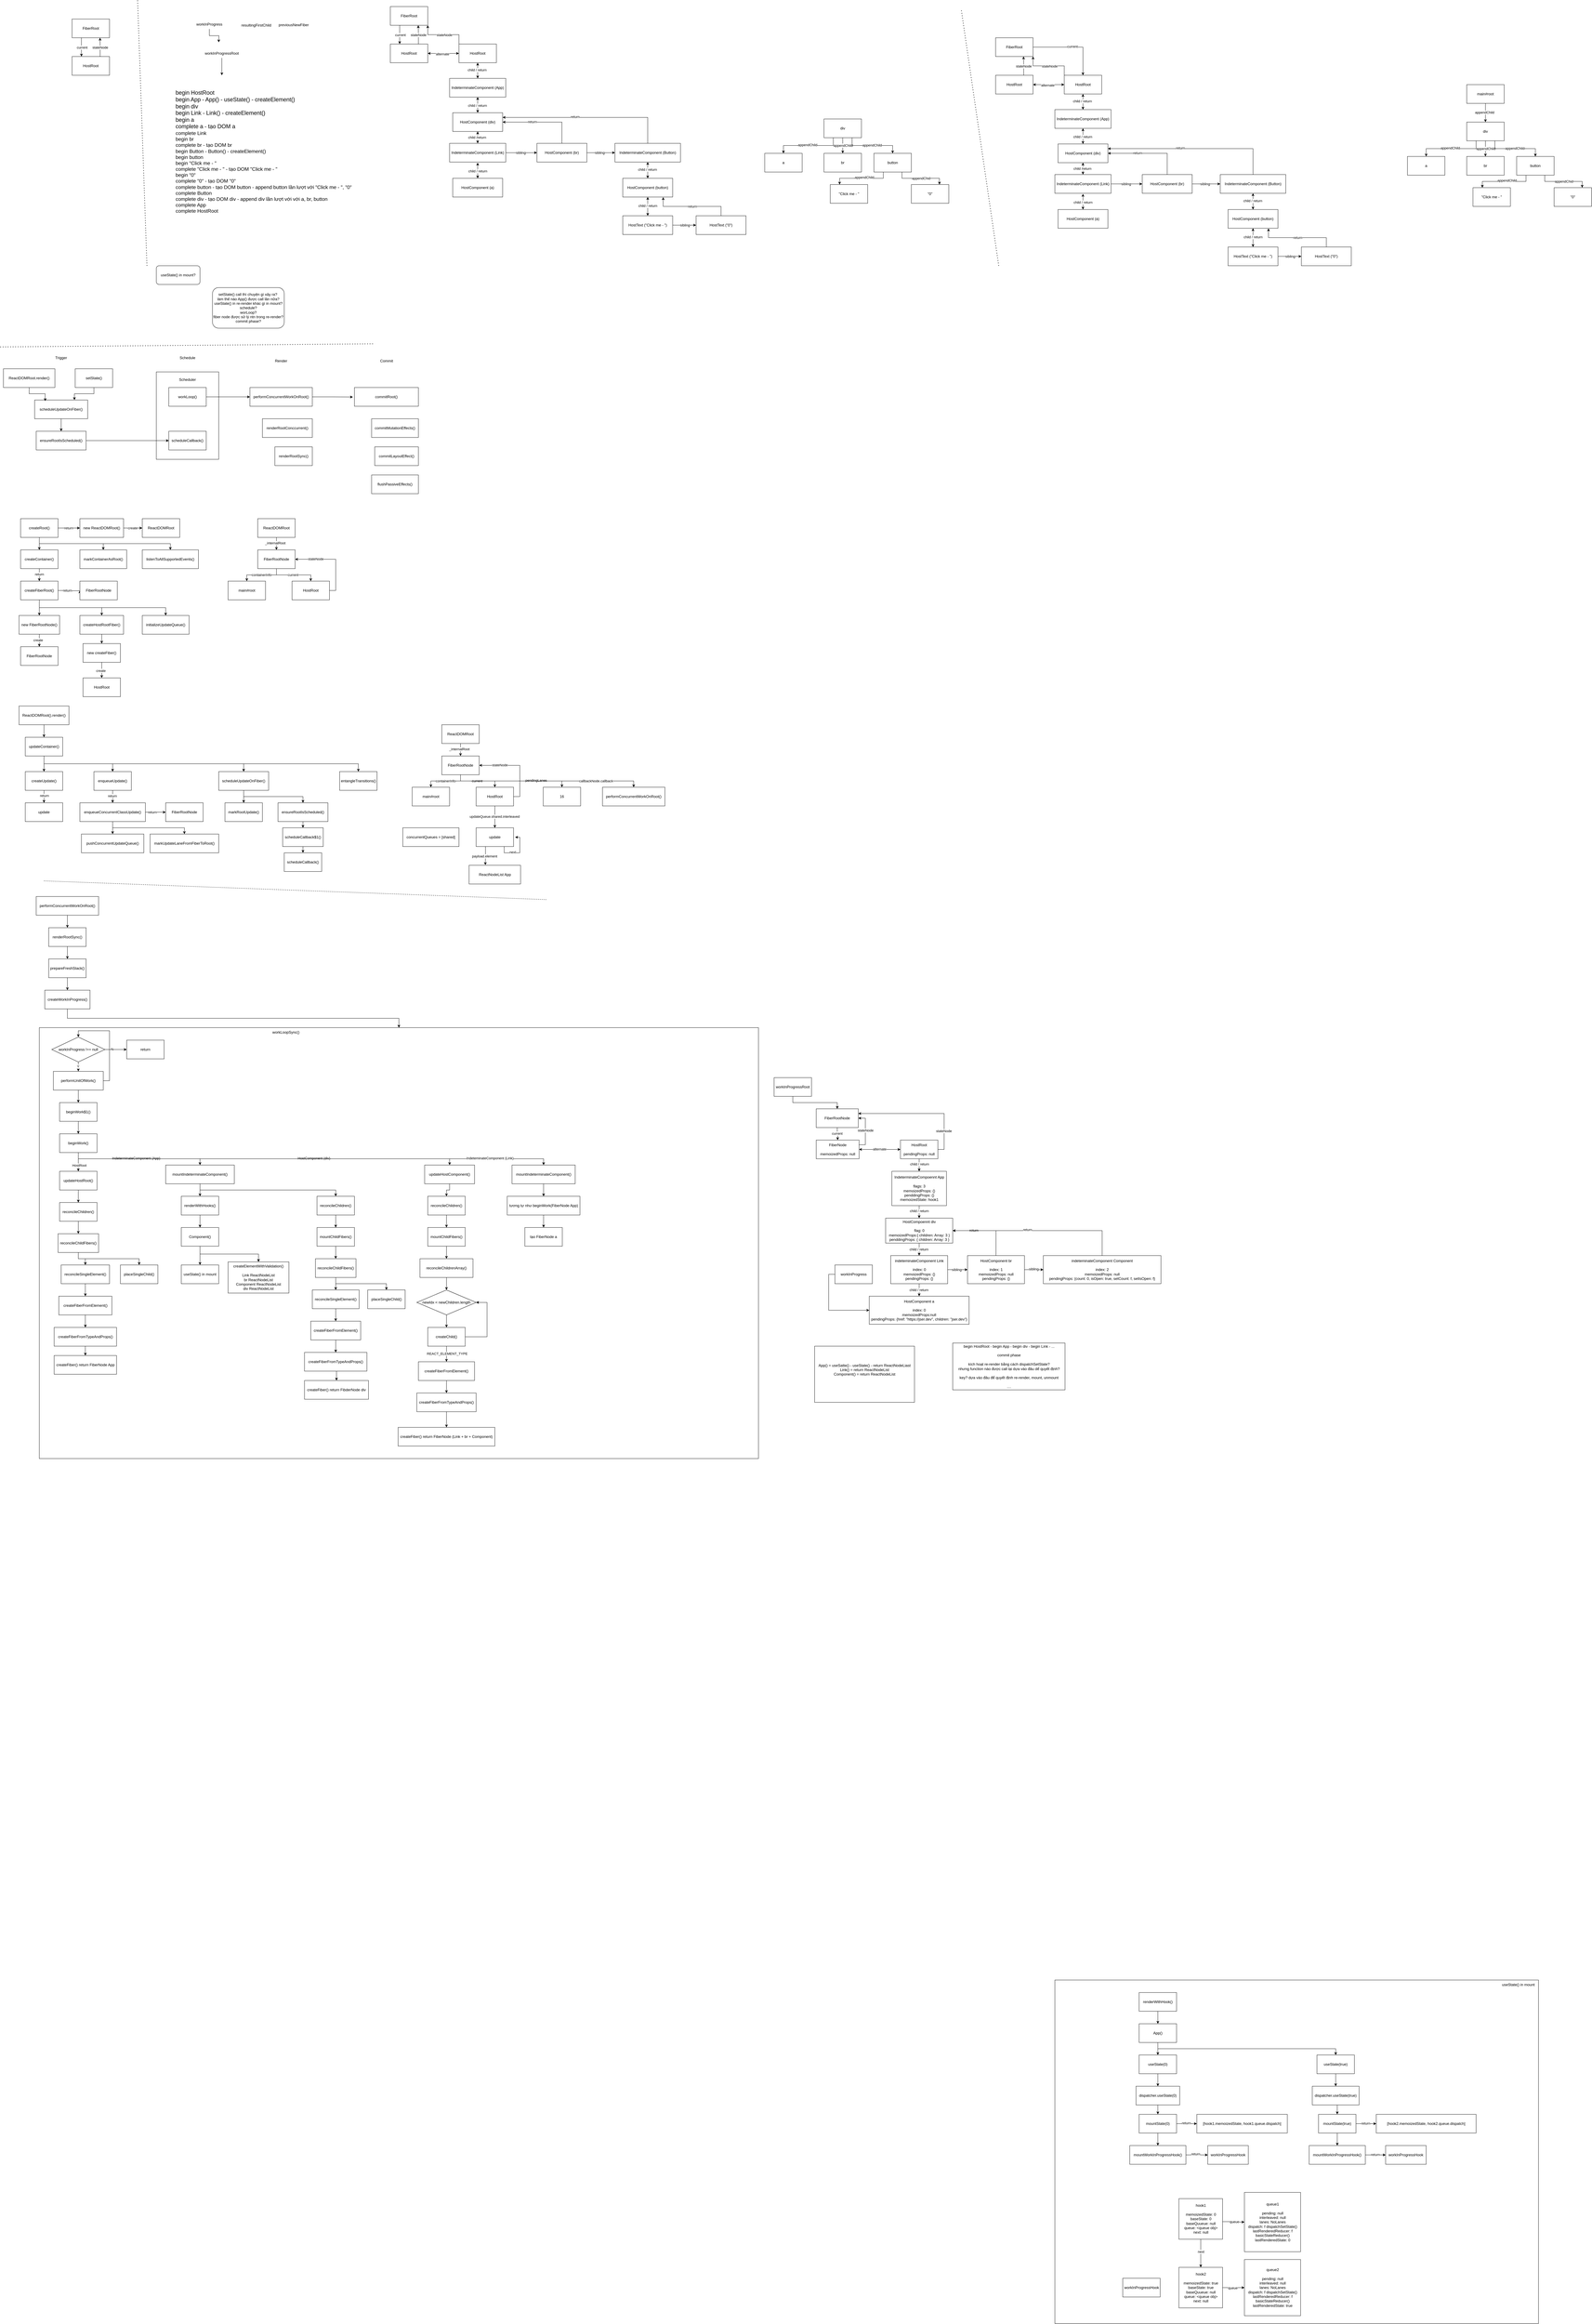 <mxfile version="24.8.0">
  <diagram id="R2lEEEUBdFMjLlhIrx00" name="Page-1">
    <mxGraphModel dx="1092" dy="421" grid="1" gridSize="10" guides="1" tooltips="1" connect="1" arrows="1" fold="1" page="1" pageScale="1" pageWidth="850" pageHeight="1100" math="0" shadow="0" extFonts="Permanent Marker^https://fonts.googleapis.com/css?family=Permanent+Marker">
      <root>
        <object label="" id="0">
          <mxCell />
        </object>
        <mxCell id="1" parent="0" />
        <mxCell id="cnWomQ0ZIe4QoxnrCiEA-144" value="" style="whiteSpace=wrap;html=1;" vertex="1" parent="1">
          <mxGeometry x="3680" y="6400" width="1550" height="1100" as="geometry" />
        </mxCell>
        <mxCell id="hGvPeqAMgqFfSPeqPx9l-29" value="" style="rounded=0;whiteSpace=wrap;html=1;" parent="1" vertex="1">
          <mxGeometry x="800" y="1250" width="200" height="280" as="geometry" />
        </mxCell>
        <mxCell id="dUaIV0kOqCtZzh9622oY-28" style="edgeStyle=orthogonalEdgeStyle;rounded=0;orthogonalLoop=1;jettySize=auto;html=1;exitX=0.25;exitY=1;exitDx=0;exitDy=0;entryX=0.25;entryY=0;entryDx=0;entryDy=0;" parent="1" source="dUaIV0kOqCtZzh9622oY-21" target="dUaIV0kOqCtZzh9622oY-22" edge="1">
          <mxGeometry relative="1" as="geometry" />
        </mxCell>
        <mxCell id="dUaIV0kOqCtZzh9622oY-29" value="current" style="edgeLabel;html=1;align=center;verticalAlign=middle;resizable=0;points=[];" parent="dUaIV0kOqCtZzh9622oY-28" vertex="1" connectable="0">
          <mxGeometry x="0.009" y="2" relative="1" as="geometry">
            <mxPoint as="offset" />
          </mxGeometry>
        </mxCell>
        <mxCell id="dUaIV0kOqCtZzh9622oY-21" value="FiberRoot" style="rounded=0;whiteSpace=wrap;html=1;" parent="1" vertex="1">
          <mxGeometry x="530" y="120" width="120" height="60" as="geometry" />
        </mxCell>
        <mxCell id="dUaIV0kOqCtZzh9622oY-26" style="edgeStyle=orthogonalEdgeStyle;rounded=0;orthogonalLoop=1;jettySize=auto;html=1;exitX=0.75;exitY=0;exitDx=0;exitDy=0;" parent="1" source="dUaIV0kOqCtZzh9622oY-22" edge="1">
          <mxGeometry relative="1" as="geometry">
            <mxPoint x="619.571" y="180.0" as="targetPoint" />
          </mxGeometry>
        </mxCell>
        <mxCell id="dUaIV0kOqCtZzh9622oY-27" value="stateNode" style="edgeLabel;html=1;align=center;verticalAlign=middle;resizable=0;points=[];" parent="dUaIV0kOqCtZzh9622oY-26" vertex="1" connectable="0">
          <mxGeometry x="0.007" relative="1" as="geometry">
            <mxPoint y="1" as="offset" />
          </mxGeometry>
        </mxCell>
        <mxCell id="dUaIV0kOqCtZzh9622oY-22" value="HostRoot" style="rounded=0;whiteSpace=wrap;html=1;" parent="1" vertex="1">
          <mxGeometry x="530" y="240" width="120" height="60" as="geometry" />
        </mxCell>
        <mxCell id="dUaIV0kOqCtZzh9622oY-30" style="edgeStyle=orthogonalEdgeStyle;rounded=0;orthogonalLoop=1;jettySize=auto;html=1;exitX=0.25;exitY=1;exitDx=0;exitDy=0;entryX=0.25;entryY=0;entryDx=0;entryDy=0;" parent="1" source="dUaIV0kOqCtZzh9622oY-32" target="dUaIV0kOqCtZzh9622oY-35" edge="1">
          <mxGeometry relative="1" as="geometry" />
        </mxCell>
        <mxCell id="dUaIV0kOqCtZzh9622oY-31" value="current" style="edgeLabel;html=1;align=center;verticalAlign=middle;resizable=0;points=[];" parent="dUaIV0kOqCtZzh9622oY-30" vertex="1" connectable="0">
          <mxGeometry x="0.009" y="2" relative="1" as="geometry">
            <mxPoint as="offset" />
          </mxGeometry>
        </mxCell>
        <mxCell id="dUaIV0kOqCtZzh9622oY-32" value="FiberRoot" style="rounded=0;whiteSpace=wrap;html=1;" parent="1" vertex="1">
          <mxGeometry x="1550" y="80" width="120" height="60" as="geometry" />
        </mxCell>
        <mxCell id="dUaIV0kOqCtZzh9622oY-33" style="edgeStyle=orthogonalEdgeStyle;rounded=0;orthogonalLoop=1;jettySize=auto;html=1;exitX=0.75;exitY=0;exitDx=0;exitDy=0;" parent="1" source="dUaIV0kOqCtZzh9622oY-35" edge="1">
          <mxGeometry relative="1" as="geometry">
            <mxPoint x="1639.571" y="140.0" as="targetPoint" />
          </mxGeometry>
        </mxCell>
        <mxCell id="dUaIV0kOqCtZzh9622oY-34" value="stateNode" style="edgeLabel;html=1;align=center;verticalAlign=middle;resizable=0;points=[];" parent="dUaIV0kOqCtZzh9622oY-33" vertex="1" connectable="0">
          <mxGeometry x="0.007" relative="1" as="geometry">
            <mxPoint y="1" as="offset" />
          </mxGeometry>
        </mxCell>
        <mxCell id="dUaIV0kOqCtZzh9622oY-35" value="HostRoot" style="rounded=0;whiteSpace=wrap;html=1;" parent="1" vertex="1">
          <mxGeometry x="1550" y="200" width="120" height="60" as="geometry" />
        </mxCell>
        <mxCell id="dUaIV0kOqCtZzh9622oY-37" style="edgeStyle=orthogonalEdgeStyle;rounded=0;orthogonalLoop=1;jettySize=auto;html=1;exitX=0.5;exitY=1;exitDx=0;exitDy=0;" parent="1" source="dUaIV0kOqCtZzh9622oY-36" edge="1">
          <mxGeometry relative="1" as="geometry">
            <mxPoint x="1010" y="300.005" as="targetPoint" />
          </mxGeometry>
        </mxCell>
        <mxCell id="dUaIV0kOqCtZzh9622oY-36" value="workInProgressRoot" style="text;html=1;align=center;verticalAlign=middle;whiteSpace=wrap;rounded=0;" parent="1" vertex="1">
          <mxGeometry x="950" y="214.55" width="120" height="30" as="geometry" />
        </mxCell>
        <mxCell id="dUaIV0kOqCtZzh9622oY-38" value="HostRoot" style="whiteSpace=wrap;html=1;" parent="1" vertex="1">
          <mxGeometry x="1770" y="200" width="120" height="60" as="geometry" />
        </mxCell>
        <mxCell id="dUaIV0kOqCtZzh9622oY-39" value="workInProgress" style="text;html=1;align=center;verticalAlign=middle;whiteSpace=wrap;rounded=0;" parent="1" vertex="1">
          <mxGeometry x="910" y="122" width="120" height="30" as="geometry" />
        </mxCell>
        <mxCell id="dUaIV0kOqCtZzh9622oY-41" value="" style="endArrow=classic;startArrow=classic;html=1;rounded=0;entryX=0;entryY=0.5;entryDx=0;entryDy=0;" parent="1" target="dUaIV0kOqCtZzh9622oY-38" edge="1">
          <mxGeometry width="50" height="50" relative="1" as="geometry">
            <mxPoint x="1670" y="230" as="sourcePoint" />
            <mxPoint x="1720" y="180" as="targetPoint" />
          </mxGeometry>
        </mxCell>
        <mxCell id="dUaIV0kOqCtZzh9622oY-42" value="alternate" style="edgeLabel;html=1;align=center;verticalAlign=middle;resizable=0;points=[];" parent="dUaIV0kOqCtZzh9622oY-41" vertex="1" connectable="0">
          <mxGeometry x="-0.075" y="-2" relative="1" as="geometry">
            <mxPoint as="offset" />
          </mxGeometry>
        </mxCell>
        <mxCell id="dUaIV0kOqCtZzh9622oY-43" style="edgeStyle=orthogonalEdgeStyle;rounded=0;orthogonalLoop=1;jettySize=auto;html=1;exitX=0;exitY=0;exitDx=0;exitDy=0;entryX=1;entryY=1;entryDx=0;entryDy=0;" parent="1" source="dUaIV0kOqCtZzh9622oY-38" target="dUaIV0kOqCtZzh9622oY-32" edge="1">
          <mxGeometry relative="1" as="geometry">
            <mxPoint x="1668" y="150" as="targetPoint" />
          </mxGeometry>
        </mxCell>
        <mxCell id="dUaIV0kOqCtZzh9622oY-44" value="stateNode" style="edgeLabel;html=1;align=center;verticalAlign=middle;resizable=0;points=[];" parent="dUaIV0kOqCtZzh9622oY-43" vertex="1" connectable="0">
          <mxGeometry x="-0.037" y="1" relative="1" as="geometry">
            <mxPoint as="offset" />
          </mxGeometry>
        </mxCell>
        <mxCell id="dUaIV0kOqCtZzh9622oY-45" value="IndeterminateComponent (App)" style="whiteSpace=wrap;html=1;" parent="1" vertex="1">
          <mxGeometry x="1740" y="310" width="180" height="60" as="geometry" />
        </mxCell>
        <mxCell id="dUaIV0kOqCtZzh9622oY-49" value="HostComponent (div)" style="whiteSpace=wrap;html=1;" parent="1" vertex="1">
          <mxGeometry x="1750" y="420" width="160" height="60" as="geometry" />
        </mxCell>
        <mxCell id="dUaIV0kOqCtZzh9622oY-53" value="resultingFirstChild" style="text;html=1;align=center;verticalAlign=middle;resizable=0;points=[];autosize=1;strokeColor=none;fillColor=none;" parent="1" vertex="1">
          <mxGeometry x="1060" y="124.55" width="120" height="30" as="geometry" />
        </mxCell>
        <mxCell id="dUaIV0kOqCtZzh9622oY-59" style="edgeStyle=orthogonalEdgeStyle;rounded=0;orthogonalLoop=1;jettySize=auto;html=1;exitX=1;exitY=0.5;exitDx=0;exitDy=0;entryX=0;entryY=0.5;entryDx=0;entryDy=0;" parent="1" source="dUaIV0kOqCtZzh9622oY-54" target="dUaIV0kOqCtZzh9622oY-58" edge="1">
          <mxGeometry relative="1" as="geometry" />
        </mxCell>
        <mxCell id="dUaIV0kOqCtZzh9622oY-60" value="sibling" style="edgeLabel;html=1;align=center;verticalAlign=middle;resizable=0;points=[];" parent="dUaIV0kOqCtZzh9622oY-59" vertex="1" connectable="0">
          <mxGeometry x="-0.052" relative="1" as="geometry">
            <mxPoint as="offset" />
          </mxGeometry>
        </mxCell>
        <mxCell id="dUaIV0kOqCtZzh9622oY-54" value="IndeterminateComponent (Link)" style="whiteSpace=wrap;html=1;" parent="1" vertex="1">
          <mxGeometry x="1740" y="518" width="180" height="60" as="geometry" />
        </mxCell>
        <mxCell id="dUaIV0kOqCtZzh9622oY-56" value="previousNewFiber" style="text;whiteSpace=wrap;" parent="1" vertex="1">
          <mxGeometry x="1190" y="124.55" width="110" height="30" as="geometry" />
        </mxCell>
        <mxCell id="dUaIV0kOqCtZzh9622oY-62" style="edgeStyle=orthogonalEdgeStyle;rounded=0;orthogonalLoop=1;jettySize=auto;html=1;exitX=1;exitY=0.5;exitDx=0;exitDy=0;entryX=0;entryY=0.5;entryDx=0;entryDy=0;" parent="1" source="dUaIV0kOqCtZzh9622oY-58" target="dUaIV0kOqCtZzh9622oY-61" edge="1">
          <mxGeometry relative="1" as="geometry" />
        </mxCell>
        <mxCell id="dUaIV0kOqCtZzh9622oY-64" value="sibling" style="edgeLabel;html=1;align=center;verticalAlign=middle;resizable=0;points=[];" parent="dUaIV0kOqCtZzh9622oY-62" vertex="1" connectable="0">
          <mxGeometry x="-0.088" relative="1" as="geometry">
            <mxPoint as="offset" />
          </mxGeometry>
        </mxCell>
        <mxCell id="dUaIV0kOqCtZzh9622oY-81" style="edgeStyle=orthogonalEdgeStyle;rounded=0;orthogonalLoop=1;jettySize=auto;html=1;exitX=0.5;exitY=0;exitDx=0;exitDy=0;entryX=1;entryY=0.5;entryDx=0;entryDy=0;" parent="1" source="dUaIV0kOqCtZzh9622oY-58" target="dUaIV0kOqCtZzh9622oY-49" edge="1">
          <mxGeometry relative="1" as="geometry" />
        </mxCell>
        <mxCell id="dUaIV0kOqCtZzh9622oY-82" value="return" style="edgeLabel;html=1;align=center;verticalAlign=middle;resizable=0;points=[];" parent="dUaIV0kOqCtZzh9622oY-81" vertex="1" connectable="0">
          <mxGeometry x="0.263" y="-1" relative="1" as="geometry">
            <mxPoint as="offset" />
          </mxGeometry>
        </mxCell>
        <mxCell id="dUaIV0kOqCtZzh9622oY-58" value="HostComponent (br)" style="whiteSpace=wrap;html=1;" parent="1" vertex="1">
          <mxGeometry x="2020" y="518" width="160" height="60" as="geometry" />
        </mxCell>
        <mxCell id="dUaIV0kOqCtZzh9622oY-96" style="edgeStyle=orthogonalEdgeStyle;rounded=0;orthogonalLoop=1;jettySize=auto;html=1;exitX=0.5;exitY=0;exitDx=0;exitDy=0;entryX=1;entryY=0.25;entryDx=0;entryDy=0;" parent="1" source="dUaIV0kOqCtZzh9622oY-61" target="dUaIV0kOqCtZzh9622oY-49" edge="1">
          <mxGeometry relative="1" as="geometry" />
        </mxCell>
        <mxCell id="dUaIV0kOqCtZzh9622oY-97" value="return" style="edgeLabel;html=1;align=center;verticalAlign=middle;resizable=0;points=[];" parent="dUaIV0kOqCtZzh9622oY-96" vertex="1" connectable="0">
          <mxGeometry x="0.156" y="-2" relative="1" as="geometry">
            <mxPoint as="offset" />
          </mxGeometry>
        </mxCell>
        <mxCell id="dUaIV0kOqCtZzh9622oY-61" value="IndeterminateComponent (Button)" style="whiteSpace=wrap;html=1;" parent="1" vertex="1">
          <mxGeometry x="2270" y="518" width="210" height="60" as="geometry" />
        </mxCell>
        <mxCell id="dUaIV0kOqCtZzh9622oY-67" value="HostComponent (a)" style="whiteSpace=wrap;html=1;" parent="1" vertex="1">
          <mxGeometry x="1750" y="630" width="160" height="60" as="geometry" />
        </mxCell>
        <mxCell id="dUaIV0kOqCtZzh9622oY-70" value="a" style="whiteSpace=wrap;html=1;" parent="1" vertex="1">
          <mxGeometry x="2750" y="550" width="120" height="60" as="geometry" />
        </mxCell>
        <mxCell id="dUaIV0kOqCtZzh9622oY-74" value="" style="endArrow=classic;startArrow=classic;html=1;rounded=0;exitX=0.5;exitY=0;exitDx=0;exitDy=0;" parent="1" source="dUaIV0kOqCtZzh9622oY-67" edge="1">
          <mxGeometry width="50" height="50" relative="1" as="geometry">
            <mxPoint x="1830" y="618" as="sourcePoint" />
            <mxPoint x="1830" y="580" as="targetPoint" />
          </mxGeometry>
        </mxCell>
        <mxCell id="dUaIV0kOqCtZzh9622oY-76" value="child / return" style="edgeLabel;html=1;align=center;verticalAlign=middle;resizable=0;points=[];" parent="dUaIV0kOqCtZzh9622oY-74" vertex="1" connectable="0">
          <mxGeometry x="-0.079" relative="1" as="geometry">
            <mxPoint as="offset" />
          </mxGeometry>
        </mxCell>
        <mxCell id="dUaIV0kOqCtZzh9622oY-77" value="&lt;font style=&quot;font-size: 18px;&quot;&gt;begin HostRoot&lt;/font&gt;&lt;div&gt;&lt;font style=&quot;font-size: 18px;&quot;&gt;begin App - App() - useState() - createElement()&lt;br&gt;begin div&lt;br&gt;begin Link - Link() - createElement()&lt;br&gt;begin a&lt;/font&gt;&lt;/div&gt;&lt;div&gt;&lt;font style=&quot;font-size: 18px;&quot;&gt;complete a - tạo DOM a&lt;/font&gt;&lt;/div&gt;&lt;div&gt;&lt;font size=&quot;3&quot;&gt;complete Link&lt;/font&gt;&lt;/div&gt;&lt;div style=&quot;&quot;&gt;&lt;font size=&quot;3&quot;&gt;begin br&lt;/font&gt;&lt;/div&gt;&lt;div&gt;&lt;font size=&quot;3&quot;&gt;complete br - tạo DOM br&lt;/font&gt;&lt;/div&gt;&lt;div&gt;&lt;font size=&quot;3&quot;&gt;begin Button - Button() - createElement()&lt;br&gt;begin button&lt;br&gt;begin &quot;Click me - &quot;&lt;br&gt;complete &quot;Click me - &quot; - tạo DOM &quot;Click me - &quot;&lt;br&gt;begin &quot;0&quot;&lt;br&gt;complete &quot;0&quot; - t&lt;/font&gt;&lt;span style=&quot;background-color: initial;&quot;&gt;&lt;font size=&quot;3&quot;&gt;ạo DOM &quot;0&quot;&lt;/font&gt;&lt;/span&gt;&lt;/div&gt;&lt;div&gt;&lt;span style=&quot;background-color: initial;&quot;&gt;&lt;font size=&quot;3&quot;&gt;complete button - t&lt;/font&gt;&lt;/span&gt;&lt;span style=&quot;background-color: initial;&quot;&gt;&lt;font size=&quot;3&quot;&gt;ạo DOM button - append button l&lt;/font&gt;&lt;/span&gt;&lt;span style=&quot;background-color: initial;&quot;&gt;&lt;font size=&quot;3&quot;&gt;ần l&lt;/font&gt;&lt;/span&gt;&lt;span style=&quot;background-color: initial;&quot;&gt;&lt;font size=&quot;3&quot;&gt;ư&lt;/font&gt;&lt;/span&gt;&lt;span style=&quot;background-color: initial;&quot;&gt;&lt;font size=&quot;3&quot;&gt;ợt&amp;nbsp;&lt;/font&gt;&lt;/span&gt;&lt;span style=&quot;background-color: initial;&quot;&gt;&lt;font size=&quot;3&quot;&gt;v&lt;/font&gt;&lt;/span&gt;&lt;span style=&quot;background-color: initial;&quot;&gt;&lt;font size=&quot;3&quot;&gt;ới &quot;Click me - &quot;,&lt;/font&gt;&lt;/span&gt;&lt;span style=&quot;background-color: initial;&quot;&gt;&lt;font size=&quot;3&quot;&gt;&amp;nbsp;&quot;0&quot;&lt;/font&gt;&lt;/span&gt;&lt;/div&gt;&lt;div&gt;&lt;span style=&quot;background-color: initial;&quot;&gt;&lt;font size=&quot;3&quot;&gt;complete Button&lt;/font&gt;&lt;/span&gt;&lt;/div&gt;&lt;div&gt;&lt;span style=&quot;background-color: initial;&quot;&gt;&lt;font size=&quot;3&quot;&gt;complete div - t&lt;/font&gt;&lt;/span&gt;&lt;span style=&quot;background-color: initial;&quot;&gt;&lt;font size=&quot;3&quot;&gt;ạo DOM div - append div l&lt;/font&gt;&lt;/span&gt;&lt;span style=&quot;background-color: initial;&quot;&gt;&lt;font size=&quot;3&quot;&gt;ần l&lt;/font&gt;&lt;/span&gt;&lt;span style=&quot;background-color: initial;&quot;&gt;&lt;font size=&quot;3&quot;&gt;ư&lt;/font&gt;&lt;/span&gt;&lt;span style=&quot;background-color: initial;&quot;&gt;&lt;font size=&quot;3&quot;&gt;ợt v&lt;/font&gt;&lt;/span&gt;&lt;span style=&quot;background-color: initial;&quot;&gt;&lt;font size=&quot;3&quot;&gt;ới&amp;nbsp;&lt;/font&gt;&lt;/span&gt;&lt;span style=&quot;background-color: initial;&quot;&gt;&lt;font size=&quot;3&quot;&gt;v&lt;/font&gt;&lt;/span&gt;&lt;span style=&quot;background-color: initial;&quot;&gt;&lt;font size=&quot;3&quot;&gt;ới a, br, button&lt;/font&gt;&lt;/span&gt;&lt;/div&gt;&lt;div&gt;&lt;span style=&quot;background-color: initial;&quot;&gt;&lt;font size=&quot;3&quot;&gt;complete App&lt;br&gt;complete H&lt;/font&gt;&lt;/span&gt;&lt;span style=&quot;background-color: initial;&quot;&gt;&lt;font size=&quot;3&quot;&gt;ostRoot&lt;/font&gt;&lt;/span&gt;&lt;/div&gt;" style="text;html=1;align=left;verticalAlign=middle;resizable=0;points=[];autosize=1;strokeColor=none;fillColor=none;" parent="1" vertex="1">
          <mxGeometry x="860" y="340" width="590" height="410" as="geometry" />
        </mxCell>
        <mxCell id="dUaIV0kOqCtZzh9622oY-83" value="br" style="whiteSpace=wrap;html=1;" parent="1" vertex="1">
          <mxGeometry x="2940" y="550" width="120" height="60" as="geometry" />
        </mxCell>
        <mxCell id="dUaIV0kOqCtZzh9622oY-88" value="HostComponent (button)" style="whiteSpace=wrap;html=1;" parent="1" vertex="1">
          <mxGeometry x="2295" y="630" width="160" height="60" as="geometry" />
        </mxCell>
        <mxCell id="dUaIV0kOqCtZzh9622oY-92" value="" style="endArrow=classic;startArrow=classic;html=1;rounded=0;exitX=0.5;exitY=0;exitDx=0;exitDy=0;entryX=0.5;entryY=1;entryDx=0;entryDy=0;" parent="1" source="dUaIV0kOqCtZzh9622oY-88" target="dUaIV0kOqCtZzh9622oY-61" edge="1">
          <mxGeometry width="50" height="50" relative="1" as="geometry">
            <mxPoint x="2330" y="628" as="sourcePoint" />
            <mxPoint x="2370" y="590" as="targetPoint" />
          </mxGeometry>
        </mxCell>
        <mxCell id="dUaIV0kOqCtZzh9622oY-93" value="child / return" style="edgeLabel;html=1;align=center;verticalAlign=middle;resizable=0;points=[];" parent="dUaIV0kOqCtZzh9622oY-92" vertex="1" connectable="0">
          <mxGeometry x="0.082" y="1" relative="1" as="geometry">
            <mxPoint as="offset" />
          </mxGeometry>
        </mxCell>
        <mxCell id="dUaIV0kOqCtZzh9622oY-98" value="" style="endArrow=classic;startArrow=classic;html=1;rounded=0;entryX=0.5;entryY=1;entryDx=0;entryDy=0;exitX=0.5;exitY=0;exitDx=0;exitDy=0;" parent="1" source="dUaIV0kOqCtZzh9622oY-54" target="dUaIV0kOqCtZzh9622oY-49" edge="1">
          <mxGeometry width="50" height="50" relative="1" as="geometry">
            <mxPoint x="2180" y="510" as="sourcePoint" />
            <mxPoint x="2230" y="460" as="targetPoint" />
          </mxGeometry>
        </mxCell>
        <mxCell id="dUaIV0kOqCtZzh9622oY-99" value="child /return" style="edgeLabel;html=1;align=center;verticalAlign=middle;resizable=0;points=[];" parent="dUaIV0kOqCtZzh9622oY-98" vertex="1" connectable="0">
          <mxGeometry x="0.023" y="2" relative="1" as="geometry">
            <mxPoint as="offset" />
          </mxGeometry>
        </mxCell>
        <mxCell id="dUaIV0kOqCtZzh9622oY-100" value="" style="endArrow=classic;startArrow=classic;html=1;rounded=0;entryX=0.5;entryY=1;entryDx=0;entryDy=0;" parent="1" source="dUaIV0kOqCtZzh9622oY-49" target="dUaIV0kOqCtZzh9622oY-45" edge="1">
          <mxGeometry width="50" height="50" relative="1" as="geometry">
            <mxPoint x="2180" y="510" as="sourcePoint" />
            <mxPoint x="2230" y="460" as="targetPoint" />
          </mxGeometry>
        </mxCell>
        <mxCell id="dUaIV0kOqCtZzh9622oY-101" value="child / return" style="edgeLabel;html=1;align=center;verticalAlign=middle;resizable=0;points=[];" parent="dUaIV0kOqCtZzh9622oY-100" vertex="1" connectable="0">
          <mxGeometry x="-0.07" y="1" relative="1" as="geometry">
            <mxPoint as="offset" />
          </mxGeometry>
        </mxCell>
        <mxCell id="dUaIV0kOqCtZzh9622oY-102" value="" style="endArrow=classic;startArrow=classic;html=1;rounded=0;entryX=0.5;entryY=1;entryDx=0;entryDy=0;" parent="1" source="dUaIV0kOqCtZzh9622oY-45" target="dUaIV0kOqCtZzh9622oY-38" edge="1">
          <mxGeometry width="50" height="50" relative="1" as="geometry">
            <mxPoint x="2020" y="410" as="sourcePoint" />
            <mxPoint x="2070" y="360" as="targetPoint" />
          </mxGeometry>
        </mxCell>
        <mxCell id="dUaIV0kOqCtZzh9622oY-103" value="child / return" style="edgeLabel;html=1;align=center;verticalAlign=middle;resizable=0;points=[];" parent="dUaIV0kOqCtZzh9622oY-102" vertex="1" connectable="0">
          <mxGeometry x="0.092" y="2" relative="1" as="geometry">
            <mxPoint as="offset" />
          </mxGeometry>
        </mxCell>
        <mxCell id="dUaIV0kOqCtZzh9622oY-112" style="edgeStyle=orthogonalEdgeStyle;rounded=0;orthogonalLoop=1;jettySize=auto;html=1;exitX=1;exitY=0.5;exitDx=0;exitDy=0;entryX=0;entryY=0.5;entryDx=0;entryDy=0;" parent="1" source="dUaIV0kOqCtZzh9622oY-104" target="dUaIV0kOqCtZzh9622oY-109" edge="1">
          <mxGeometry relative="1" as="geometry" />
        </mxCell>
        <mxCell id="dUaIV0kOqCtZzh9622oY-113" value="sibling" style="edgeLabel;html=1;align=center;verticalAlign=middle;resizable=0;points=[];" parent="dUaIV0kOqCtZzh9622oY-112" vertex="1" connectable="0">
          <mxGeometry x="0.023" relative="1" as="geometry">
            <mxPoint as="offset" />
          </mxGeometry>
        </mxCell>
        <mxCell id="dUaIV0kOqCtZzh9622oY-104" value="HostText (&quot;Click me - &quot;)" style="whiteSpace=wrap;html=1;" parent="1" vertex="1">
          <mxGeometry x="2295" y="750" width="160" height="60" as="geometry" />
        </mxCell>
        <mxCell id="dUaIV0kOqCtZzh9622oY-107" value="" style="endArrow=classic;startArrow=classic;html=1;rounded=0;entryX=0.5;entryY=1;entryDx=0;entryDy=0;exitX=0.5;exitY=0;exitDx=0;exitDy=0;" parent="1" source="dUaIV0kOqCtZzh9622oY-104" target="dUaIV0kOqCtZzh9622oY-88" edge="1">
          <mxGeometry width="50" height="50" relative="1" as="geometry">
            <mxPoint x="2375" y="740" as="sourcePoint" />
            <mxPoint x="2410" y="620" as="targetPoint" />
          </mxGeometry>
        </mxCell>
        <mxCell id="dUaIV0kOqCtZzh9622oY-108" value="child / return" style="edgeLabel;html=1;align=center;verticalAlign=middle;resizable=0;points=[];" parent="dUaIV0kOqCtZzh9622oY-107" vertex="1" connectable="0">
          <mxGeometry x="0.091" relative="1" as="geometry">
            <mxPoint as="offset" />
          </mxGeometry>
        </mxCell>
        <mxCell id="dUaIV0kOqCtZzh9622oY-109" value="HostText (&quot;0&quot;)" style="whiteSpace=wrap;html=1;" parent="1" vertex="1">
          <mxGeometry x="2530" y="750" width="160" height="60" as="geometry" />
        </mxCell>
        <mxCell id="dUaIV0kOqCtZzh9622oY-110" style="edgeStyle=orthogonalEdgeStyle;rounded=0;orthogonalLoop=1;jettySize=auto;html=1;exitX=0.5;exitY=0;exitDx=0;exitDy=0;entryX=0.81;entryY=1.011;entryDx=0;entryDy=0;entryPerimeter=0;" parent="1" source="dUaIV0kOqCtZzh9622oY-109" target="dUaIV0kOqCtZzh9622oY-88" edge="1">
          <mxGeometry relative="1" as="geometry" />
        </mxCell>
        <mxCell id="dUaIV0kOqCtZzh9622oY-111" value="return" style="edgeLabel;html=1;align=center;verticalAlign=middle;resizable=0;points=[];" parent="dUaIV0kOqCtZzh9622oY-110" vertex="1" connectable="0">
          <mxGeometry x="0.003" relative="1" as="geometry">
            <mxPoint as="offset" />
          </mxGeometry>
        </mxCell>
        <mxCell id="dUaIV0kOqCtZzh9622oY-114" value="&quot;Click me - &quot;" style="whiteSpace=wrap;html=1;" parent="1" vertex="1">
          <mxGeometry x="2960" y="650" width="120" height="60" as="geometry" />
        </mxCell>
        <mxCell id="dUaIV0kOqCtZzh9622oY-117" style="edgeStyle=orthogonalEdgeStyle;rounded=0;orthogonalLoop=1;jettySize=auto;html=1;exitX=0.5;exitY=1;exitDx=0;exitDy=0;" parent="1" source="dUaIV0kOqCtZzh9622oY-39" edge="1">
          <mxGeometry relative="1" as="geometry">
            <mxPoint x="1000" y="194.55" as="targetPoint" />
          </mxGeometry>
        </mxCell>
        <mxCell id="dUaIV0kOqCtZzh9622oY-118" value="&quot;0&quot;" style="whiteSpace=wrap;html=1;" parent="1" vertex="1">
          <mxGeometry x="3220" y="650" width="120" height="60" as="geometry" />
        </mxCell>
        <mxCell id="dUaIV0kOqCtZzh9622oY-134" style="edgeStyle=orthogonalEdgeStyle;rounded=0;orthogonalLoop=1;jettySize=auto;html=1;exitX=0.25;exitY=1;exitDx=0;exitDy=0;entryX=0.25;entryY=0;entryDx=0;entryDy=0;" parent="1" source="dUaIV0kOqCtZzh9622oY-123" target="dUaIV0kOqCtZzh9622oY-114" edge="1">
          <mxGeometry relative="1" as="geometry" />
        </mxCell>
        <mxCell id="dUaIV0kOqCtZzh9622oY-135" value="appendChild" style="edgeLabel;html=1;align=center;verticalAlign=middle;resizable=0;points=[];" parent="dUaIV0kOqCtZzh9622oY-134" vertex="1" connectable="0">
          <mxGeometry x="-0.099" y="-3" relative="1" as="geometry">
            <mxPoint as="offset" />
          </mxGeometry>
        </mxCell>
        <mxCell id="dUaIV0kOqCtZzh9622oY-154" style="edgeStyle=orthogonalEdgeStyle;rounded=0;orthogonalLoop=1;jettySize=auto;html=1;exitX=0.75;exitY=1;exitDx=0;exitDy=0;entryX=0.75;entryY=0;entryDx=0;entryDy=0;" parent="1" source="dUaIV0kOqCtZzh9622oY-123" target="dUaIV0kOqCtZzh9622oY-118" edge="1">
          <mxGeometry relative="1" as="geometry" />
        </mxCell>
        <mxCell id="dUaIV0kOqCtZzh9622oY-155" value="appendChid" style="edgeLabel;html=1;align=center;verticalAlign=middle;resizable=0;points=[];" parent="dUaIV0kOqCtZzh9622oY-154" vertex="1" connectable="0">
          <mxGeometry x="0.004" relative="1" as="geometry">
            <mxPoint as="offset" />
          </mxGeometry>
        </mxCell>
        <mxCell id="dUaIV0kOqCtZzh9622oY-123" value="button" style="whiteSpace=wrap;html=1;" parent="1" vertex="1">
          <mxGeometry x="3100" y="550" width="120" height="60" as="geometry" />
        </mxCell>
        <mxCell id="dUaIV0kOqCtZzh9622oY-142" style="edgeStyle=orthogonalEdgeStyle;rounded=0;orthogonalLoop=1;jettySize=auto;html=1;exitX=0.5;exitY=1;exitDx=0;exitDy=0;entryX=0.5;entryY=0;entryDx=0;entryDy=0;" parent="1" source="dUaIV0kOqCtZzh9622oY-138" target="dUaIV0kOqCtZzh9622oY-83" edge="1">
          <mxGeometry relative="1" as="geometry" />
        </mxCell>
        <mxCell id="dUaIV0kOqCtZzh9622oY-147" value="appendChild" style="edgeLabel;html=1;align=center;verticalAlign=middle;resizable=0;points=[];" parent="dUaIV0kOqCtZzh9622oY-142" vertex="1" connectable="0">
          <mxGeometry x="-0.025" y="1" relative="1" as="geometry">
            <mxPoint as="offset" />
          </mxGeometry>
        </mxCell>
        <mxCell id="dUaIV0kOqCtZzh9622oY-144" style="edgeStyle=orthogonalEdgeStyle;rounded=0;orthogonalLoop=1;jettySize=auto;html=1;exitX=0.75;exitY=1;exitDx=0;exitDy=0;entryX=0.5;entryY=0;entryDx=0;entryDy=0;" parent="1" source="dUaIV0kOqCtZzh9622oY-138" target="dUaIV0kOqCtZzh9622oY-123" edge="1">
          <mxGeometry relative="1" as="geometry" />
        </mxCell>
        <mxCell id="dUaIV0kOqCtZzh9622oY-148" value="appendChild" style="edgeLabel;html=1;align=center;verticalAlign=middle;resizable=0;points=[];" parent="dUaIV0kOqCtZzh9622oY-144" vertex="1" connectable="0">
          <mxGeometry x="0.001" y="1" relative="1" as="geometry">
            <mxPoint x="-1" as="offset" />
          </mxGeometry>
        </mxCell>
        <mxCell id="dUaIV0kOqCtZzh9622oY-145" style="edgeStyle=orthogonalEdgeStyle;rounded=0;orthogonalLoop=1;jettySize=auto;html=1;exitX=0.25;exitY=1;exitDx=0;exitDy=0;entryX=0.5;entryY=0;entryDx=0;entryDy=0;" parent="1" source="dUaIV0kOqCtZzh9622oY-138" target="dUaIV0kOqCtZzh9622oY-70" edge="1">
          <mxGeometry relative="1" as="geometry" />
        </mxCell>
        <mxCell id="dUaIV0kOqCtZzh9622oY-146" value="appendChild" style="edgeLabel;html=1;align=center;verticalAlign=middle;resizable=0;points=[];" parent="dUaIV0kOqCtZzh9622oY-145" vertex="1" connectable="0">
          <mxGeometry x="0.027" y="-2" relative="1" as="geometry">
            <mxPoint as="offset" />
          </mxGeometry>
        </mxCell>
        <mxCell id="dUaIV0kOqCtZzh9622oY-138" value="div" style="whiteSpace=wrap;html=1;" parent="1" vertex="1">
          <mxGeometry x="2940" y="440" width="120" height="60" as="geometry" />
        </mxCell>
        <mxCell id="dUaIV0kOqCtZzh9622oY-186" style="edgeStyle=orthogonalEdgeStyle;rounded=0;orthogonalLoop=1;jettySize=auto;html=1;exitX=1;exitY=0.5;exitDx=0;exitDy=0;entryX=0.5;entryY=0;entryDx=0;entryDy=0;" parent="1" source="dUaIV0kOqCtZzh9622oY-188" target="dUaIV0kOqCtZzh9622oY-192" edge="1">
          <mxGeometry relative="1" as="geometry" />
        </mxCell>
        <mxCell id="dUaIV0kOqCtZzh9622oY-187" value="current" style="edgeLabel;html=1;align=center;verticalAlign=middle;resizable=0;points=[];" parent="dUaIV0kOqCtZzh9622oY-186" vertex="1" connectable="0">
          <mxGeometry x="0.009" y="2" relative="1" as="geometry">
            <mxPoint as="offset" />
          </mxGeometry>
        </mxCell>
        <mxCell id="dUaIV0kOqCtZzh9622oY-188" value="FiberRoot" style="rounded=0;whiteSpace=wrap;html=1;" parent="1" vertex="1">
          <mxGeometry x="3490" y="180" width="120" height="60" as="geometry" />
        </mxCell>
        <mxCell id="dUaIV0kOqCtZzh9622oY-189" style="edgeStyle=orthogonalEdgeStyle;rounded=0;orthogonalLoop=1;jettySize=auto;html=1;exitX=0.75;exitY=0;exitDx=0;exitDy=0;" parent="1" source="dUaIV0kOqCtZzh9622oY-191" edge="1">
          <mxGeometry relative="1" as="geometry">
            <mxPoint x="3579.571" y="240.0" as="targetPoint" />
          </mxGeometry>
        </mxCell>
        <mxCell id="dUaIV0kOqCtZzh9622oY-190" value="stateNode" style="edgeLabel;html=1;align=center;verticalAlign=middle;resizable=0;points=[];" parent="dUaIV0kOqCtZzh9622oY-189" vertex="1" connectable="0">
          <mxGeometry x="0.007" relative="1" as="geometry">
            <mxPoint y="1" as="offset" />
          </mxGeometry>
        </mxCell>
        <mxCell id="dUaIV0kOqCtZzh9622oY-191" value="HostRoot" style="rounded=0;whiteSpace=wrap;html=1;" parent="1" vertex="1">
          <mxGeometry x="3490" y="300" width="120" height="60" as="geometry" />
        </mxCell>
        <mxCell id="dUaIV0kOqCtZzh9622oY-192" value="HostRoot" style="whiteSpace=wrap;html=1;" parent="1" vertex="1">
          <mxGeometry x="3710" y="300" width="120" height="60" as="geometry" />
        </mxCell>
        <mxCell id="dUaIV0kOqCtZzh9622oY-193" value="" style="endArrow=classic;startArrow=classic;html=1;rounded=0;entryX=0;entryY=0.5;entryDx=0;entryDy=0;" parent="1" target="dUaIV0kOqCtZzh9622oY-192" edge="1">
          <mxGeometry width="50" height="50" relative="1" as="geometry">
            <mxPoint x="3610" y="330" as="sourcePoint" />
            <mxPoint x="3660" y="280" as="targetPoint" />
          </mxGeometry>
        </mxCell>
        <mxCell id="dUaIV0kOqCtZzh9622oY-194" value="alternate" style="edgeLabel;html=1;align=center;verticalAlign=middle;resizable=0;points=[];" parent="dUaIV0kOqCtZzh9622oY-193" vertex="1" connectable="0">
          <mxGeometry x="-0.075" y="-2" relative="1" as="geometry">
            <mxPoint as="offset" />
          </mxGeometry>
        </mxCell>
        <mxCell id="dUaIV0kOqCtZzh9622oY-195" style="edgeStyle=orthogonalEdgeStyle;rounded=0;orthogonalLoop=1;jettySize=auto;html=1;exitX=0;exitY=0;exitDx=0;exitDy=0;entryX=1;entryY=1;entryDx=0;entryDy=0;" parent="1" source="dUaIV0kOqCtZzh9622oY-192" target="dUaIV0kOqCtZzh9622oY-188" edge="1">
          <mxGeometry relative="1" as="geometry">
            <mxPoint x="3608" y="250" as="targetPoint" />
          </mxGeometry>
        </mxCell>
        <mxCell id="dUaIV0kOqCtZzh9622oY-196" value="stateNode" style="edgeLabel;html=1;align=center;verticalAlign=middle;resizable=0;points=[];" parent="dUaIV0kOqCtZzh9622oY-195" vertex="1" connectable="0">
          <mxGeometry x="-0.037" y="1" relative="1" as="geometry">
            <mxPoint as="offset" />
          </mxGeometry>
        </mxCell>
        <mxCell id="dUaIV0kOqCtZzh9622oY-197" value="IndeterminateComponent (App)" style="whiteSpace=wrap;html=1;" parent="1" vertex="1">
          <mxGeometry x="3680" y="410" width="180" height="60" as="geometry" />
        </mxCell>
        <mxCell id="dUaIV0kOqCtZzh9622oY-198" value="HostComponent (div)" style="whiteSpace=wrap;html=1;" parent="1" vertex="1">
          <mxGeometry x="3690" y="520" width="160" height="60" as="geometry" />
        </mxCell>
        <mxCell id="dUaIV0kOqCtZzh9622oY-199" style="edgeStyle=orthogonalEdgeStyle;rounded=0;orthogonalLoop=1;jettySize=auto;html=1;exitX=1;exitY=0.5;exitDx=0;exitDy=0;entryX=0;entryY=0.5;entryDx=0;entryDy=0;" parent="1" source="dUaIV0kOqCtZzh9622oY-201" target="dUaIV0kOqCtZzh9622oY-206" edge="1">
          <mxGeometry relative="1" as="geometry" />
        </mxCell>
        <mxCell id="dUaIV0kOqCtZzh9622oY-200" value="sibling" style="edgeLabel;html=1;align=center;verticalAlign=middle;resizable=0;points=[];" parent="dUaIV0kOqCtZzh9622oY-199" vertex="1" connectable="0">
          <mxGeometry x="-0.052" relative="1" as="geometry">
            <mxPoint as="offset" />
          </mxGeometry>
        </mxCell>
        <mxCell id="dUaIV0kOqCtZzh9622oY-201" value="IndeterminateComponent (Link)" style="whiteSpace=wrap;html=1;" parent="1" vertex="1">
          <mxGeometry x="3680" y="618" width="180" height="60" as="geometry" />
        </mxCell>
        <mxCell id="dUaIV0kOqCtZzh9622oY-202" style="edgeStyle=orthogonalEdgeStyle;rounded=0;orthogonalLoop=1;jettySize=auto;html=1;exitX=1;exitY=0.5;exitDx=0;exitDy=0;entryX=0;entryY=0.5;entryDx=0;entryDy=0;" parent="1" source="dUaIV0kOqCtZzh9622oY-206" target="dUaIV0kOqCtZzh9622oY-209" edge="1">
          <mxGeometry relative="1" as="geometry" />
        </mxCell>
        <mxCell id="dUaIV0kOqCtZzh9622oY-203" value="sibling" style="edgeLabel;html=1;align=center;verticalAlign=middle;resizable=0;points=[];" parent="dUaIV0kOqCtZzh9622oY-202" vertex="1" connectable="0">
          <mxGeometry x="-0.088" relative="1" as="geometry">
            <mxPoint as="offset" />
          </mxGeometry>
        </mxCell>
        <mxCell id="dUaIV0kOqCtZzh9622oY-204" style="edgeStyle=orthogonalEdgeStyle;rounded=0;orthogonalLoop=1;jettySize=auto;html=1;exitX=0.5;exitY=0;exitDx=0;exitDy=0;entryX=1;entryY=0.5;entryDx=0;entryDy=0;" parent="1" source="dUaIV0kOqCtZzh9622oY-206" target="dUaIV0kOqCtZzh9622oY-198" edge="1">
          <mxGeometry relative="1" as="geometry" />
        </mxCell>
        <mxCell id="dUaIV0kOqCtZzh9622oY-205" value="return" style="edgeLabel;html=1;align=center;verticalAlign=middle;resizable=0;points=[];" parent="dUaIV0kOqCtZzh9622oY-204" vertex="1" connectable="0">
          <mxGeometry x="0.263" y="-1" relative="1" as="geometry">
            <mxPoint as="offset" />
          </mxGeometry>
        </mxCell>
        <mxCell id="dUaIV0kOqCtZzh9622oY-206" value="HostComponent (br)" style="whiteSpace=wrap;html=1;" parent="1" vertex="1">
          <mxGeometry x="3960" y="618" width="160" height="60" as="geometry" />
        </mxCell>
        <mxCell id="dUaIV0kOqCtZzh9622oY-207" style="edgeStyle=orthogonalEdgeStyle;rounded=0;orthogonalLoop=1;jettySize=auto;html=1;exitX=0.5;exitY=0;exitDx=0;exitDy=0;entryX=1;entryY=0.25;entryDx=0;entryDy=0;" parent="1" source="dUaIV0kOqCtZzh9622oY-209" target="dUaIV0kOqCtZzh9622oY-198" edge="1">
          <mxGeometry relative="1" as="geometry" />
        </mxCell>
        <mxCell id="dUaIV0kOqCtZzh9622oY-208" value="return" style="edgeLabel;html=1;align=center;verticalAlign=middle;resizable=0;points=[];" parent="dUaIV0kOqCtZzh9622oY-207" vertex="1" connectable="0">
          <mxGeometry x="0.156" y="-2" relative="1" as="geometry">
            <mxPoint as="offset" />
          </mxGeometry>
        </mxCell>
        <mxCell id="dUaIV0kOqCtZzh9622oY-209" value="IndeterminateComponent (Button)" style="whiteSpace=wrap;html=1;" parent="1" vertex="1">
          <mxGeometry x="4210" y="618" width="210" height="60" as="geometry" />
        </mxCell>
        <mxCell id="dUaIV0kOqCtZzh9622oY-210" value="HostComponent (a)" style="whiteSpace=wrap;html=1;" parent="1" vertex="1">
          <mxGeometry x="3690" y="730" width="160" height="60" as="geometry" />
        </mxCell>
        <mxCell id="dUaIV0kOqCtZzh9622oY-211" value="" style="endArrow=classic;startArrow=classic;html=1;rounded=0;exitX=0.5;exitY=0;exitDx=0;exitDy=0;" parent="1" source="dUaIV0kOqCtZzh9622oY-210" edge="1">
          <mxGeometry width="50" height="50" relative="1" as="geometry">
            <mxPoint x="3770" y="718" as="sourcePoint" />
            <mxPoint x="3770" y="680" as="targetPoint" />
          </mxGeometry>
        </mxCell>
        <mxCell id="dUaIV0kOqCtZzh9622oY-212" value="child / return" style="edgeLabel;html=1;align=center;verticalAlign=middle;resizable=0;points=[];" parent="dUaIV0kOqCtZzh9622oY-211" vertex="1" connectable="0">
          <mxGeometry x="-0.079" relative="1" as="geometry">
            <mxPoint as="offset" />
          </mxGeometry>
        </mxCell>
        <mxCell id="dUaIV0kOqCtZzh9622oY-213" value="HostComponent (button)" style="whiteSpace=wrap;html=1;" parent="1" vertex="1">
          <mxGeometry x="4235" y="730" width="160" height="60" as="geometry" />
        </mxCell>
        <mxCell id="dUaIV0kOqCtZzh9622oY-214" value="" style="endArrow=classic;startArrow=classic;html=1;rounded=0;exitX=0.5;exitY=0;exitDx=0;exitDy=0;entryX=0.5;entryY=1;entryDx=0;entryDy=0;" parent="1" source="dUaIV0kOqCtZzh9622oY-213" target="dUaIV0kOqCtZzh9622oY-209" edge="1">
          <mxGeometry width="50" height="50" relative="1" as="geometry">
            <mxPoint x="4270" y="728" as="sourcePoint" />
            <mxPoint x="4310" y="690" as="targetPoint" />
          </mxGeometry>
        </mxCell>
        <mxCell id="dUaIV0kOqCtZzh9622oY-215" value="child / return" style="edgeLabel;html=1;align=center;verticalAlign=middle;resizable=0;points=[];" parent="dUaIV0kOqCtZzh9622oY-214" vertex="1" connectable="0">
          <mxGeometry x="0.082" y="1" relative="1" as="geometry">
            <mxPoint as="offset" />
          </mxGeometry>
        </mxCell>
        <mxCell id="dUaIV0kOqCtZzh9622oY-216" value="" style="endArrow=classic;startArrow=classic;html=1;rounded=0;entryX=0.5;entryY=1;entryDx=0;entryDy=0;exitX=0.5;exitY=0;exitDx=0;exitDy=0;" parent="1" source="dUaIV0kOqCtZzh9622oY-201" target="dUaIV0kOqCtZzh9622oY-198" edge="1">
          <mxGeometry width="50" height="50" relative="1" as="geometry">
            <mxPoint x="4120" y="610" as="sourcePoint" />
            <mxPoint x="4170" y="560" as="targetPoint" />
          </mxGeometry>
        </mxCell>
        <mxCell id="dUaIV0kOqCtZzh9622oY-217" value="child /return" style="edgeLabel;html=1;align=center;verticalAlign=middle;resizable=0;points=[];" parent="dUaIV0kOqCtZzh9622oY-216" vertex="1" connectable="0">
          <mxGeometry x="0.023" y="2" relative="1" as="geometry">
            <mxPoint as="offset" />
          </mxGeometry>
        </mxCell>
        <mxCell id="dUaIV0kOqCtZzh9622oY-218" value="" style="endArrow=classic;startArrow=classic;html=1;rounded=0;entryX=0.5;entryY=1;entryDx=0;entryDy=0;" parent="1" source="dUaIV0kOqCtZzh9622oY-198" target="dUaIV0kOqCtZzh9622oY-197" edge="1">
          <mxGeometry width="50" height="50" relative="1" as="geometry">
            <mxPoint x="4120" y="610" as="sourcePoint" />
            <mxPoint x="4170" y="560" as="targetPoint" />
          </mxGeometry>
        </mxCell>
        <mxCell id="dUaIV0kOqCtZzh9622oY-219" value="child / return" style="edgeLabel;html=1;align=center;verticalAlign=middle;resizable=0;points=[];" parent="dUaIV0kOqCtZzh9622oY-218" vertex="1" connectable="0">
          <mxGeometry x="-0.07" y="1" relative="1" as="geometry">
            <mxPoint as="offset" />
          </mxGeometry>
        </mxCell>
        <mxCell id="dUaIV0kOqCtZzh9622oY-220" value="" style="endArrow=classic;startArrow=classic;html=1;rounded=0;entryX=0.5;entryY=1;entryDx=0;entryDy=0;" parent="1" source="dUaIV0kOqCtZzh9622oY-197" target="dUaIV0kOqCtZzh9622oY-192" edge="1">
          <mxGeometry width="50" height="50" relative="1" as="geometry">
            <mxPoint x="3960" y="510" as="sourcePoint" />
            <mxPoint x="4010" y="460" as="targetPoint" />
          </mxGeometry>
        </mxCell>
        <mxCell id="dUaIV0kOqCtZzh9622oY-221" value="child / return" style="edgeLabel;html=1;align=center;verticalAlign=middle;resizable=0;points=[];" parent="dUaIV0kOqCtZzh9622oY-220" vertex="1" connectable="0">
          <mxGeometry x="0.092" y="2" relative="1" as="geometry">
            <mxPoint as="offset" />
          </mxGeometry>
        </mxCell>
        <mxCell id="dUaIV0kOqCtZzh9622oY-222" style="edgeStyle=orthogonalEdgeStyle;rounded=0;orthogonalLoop=1;jettySize=auto;html=1;exitX=1;exitY=0.5;exitDx=0;exitDy=0;entryX=0;entryY=0.5;entryDx=0;entryDy=0;" parent="1" source="dUaIV0kOqCtZzh9622oY-224" target="dUaIV0kOqCtZzh9622oY-227" edge="1">
          <mxGeometry relative="1" as="geometry" />
        </mxCell>
        <mxCell id="dUaIV0kOqCtZzh9622oY-223" value="sibling" style="edgeLabel;html=1;align=center;verticalAlign=middle;resizable=0;points=[];" parent="dUaIV0kOqCtZzh9622oY-222" vertex="1" connectable="0">
          <mxGeometry x="0.023" relative="1" as="geometry">
            <mxPoint as="offset" />
          </mxGeometry>
        </mxCell>
        <mxCell id="dUaIV0kOqCtZzh9622oY-224" value="HostText (&quot;Click me - &quot;)" style="whiteSpace=wrap;html=1;" parent="1" vertex="1">
          <mxGeometry x="4235" y="850" width="160" height="60" as="geometry" />
        </mxCell>
        <mxCell id="dUaIV0kOqCtZzh9622oY-225" value="" style="endArrow=classic;startArrow=classic;html=1;rounded=0;entryX=0.5;entryY=1;entryDx=0;entryDy=0;exitX=0.5;exitY=0;exitDx=0;exitDy=0;" parent="1" source="dUaIV0kOqCtZzh9622oY-224" target="dUaIV0kOqCtZzh9622oY-213" edge="1">
          <mxGeometry width="50" height="50" relative="1" as="geometry">
            <mxPoint x="4315" y="840" as="sourcePoint" />
            <mxPoint x="4350" y="720" as="targetPoint" />
          </mxGeometry>
        </mxCell>
        <mxCell id="dUaIV0kOqCtZzh9622oY-226" value="child / return" style="edgeLabel;html=1;align=center;verticalAlign=middle;resizable=0;points=[];" parent="dUaIV0kOqCtZzh9622oY-225" vertex="1" connectable="0">
          <mxGeometry x="0.091" relative="1" as="geometry">
            <mxPoint as="offset" />
          </mxGeometry>
        </mxCell>
        <mxCell id="dUaIV0kOqCtZzh9622oY-227" value="HostText (&quot;0&quot;)" style="whiteSpace=wrap;html=1;" parent="1" vertex="1">
          <mxGeometry x="4470" y="850" width="160" height="60" as="geometry" />
        </mxCell>
        <mxCell id="dUaIV0kOqCtZzh9622oY-228" style="edgeStyle=orthogonalEdgeStyle;rounded=0;orthogonalLoop=1;jettySize=auto;html=1;exitX=0.5;exitY=0;exitDx=0;exitDy=0;entryX=0.81;entryY=1.011;entryDx=0;entryDy=0;entryPerimeter=0;" parent="1" source="dUaIV0kOqCtZzh9622oY-227" target="dUaIV0kOqCtZzh9622oY-213" edge="1">
          <mxGeometry relative="1" as="geometry" />
        </mxCell>
        <mxCell id="dUaIV0kOqCtZzh9622oY-229" value="return" style="edgeLabel;html=1;align=center;verticalAlign=middle;resizable=0;points=[];" parent="dUaIV0kOqCtZzh9622oY-228" vertex="1" connectable="0">
          <mxGeometry x="0.003" relative="1" as="geometry">
            <mxPoint as="offset" />
          </mxGeometry>
        </mxCell>
        <mxCell id="dUaIV0kOqCtZzh9622oY-230" value="a" style="whiteSpace=wrap;html=1;" parent="1" vertex="1">
          <mxGeometry x="4810" y="560" width="120" height="60" as="geometry" />
        </mxCell>
        <mxCell id="dUaIV0kOqCtZzh9622oY-231" value="br" style="whiteSpace=wrap;html=1;" parent="1" vertex="1">
          <mxGeometry x="5000" y="560" width="120" height="60" as="geometry" />
        </mxCell>
        <mxCell id="dUaIV0kOqCtZzh9622oY-232" value="&quot;Click me - &quot;" style="whiteSpace=wrap;html=1;" parent="1" vertex="1">
          <mxGeometry x="5020" y="660" width="120" height="60" as="geometry" />
        </mxCell>
        <mxCell id="dUaIV0kOqCtZzh9622oY-233" value="&quot;0&quot;" style="whiteSpace=wrap;html=1;" parent="1" vertex="1">
          <mxGeometry x="5280" y="660" width="120" height="60" as="geometry" />
        </mxCell>
        <mxCell id="dUaIV0kOqCtZzh9622oY-234" style="edgeStyle=orthogonalEdgeStyle;rounded=0;orthogonalLoop=1;jettySize=auto;html=1;exitX=0.25;exitY=1;exitDx=0;exitDy=0;entryX=0.25;entryY=0;entryDx=0;entryDy=0;" parent="1" source="dUaIV0kOqCtZzh9622oY-238" target="dUaIV0kOqCtZzh9622oY-232" edge="1">
          <mxGeometry relative="1" as="geometry" />
        </mxCell>
        <mxCell id="dUaIV0kOqCtZzh9622oY-235" value="appendChild" style="edgeLabel;html=1;align=center;verticalAlign=middle;resizable=0;points=[];" parent="dUaIV0kOqCtZzh9622oY-234" vertex="1" connectable="0">
          <mxGeometry x="-0.099" y="-3" relative="1" as="geometry">
            <mxPoint as="offset" />
          </mxGeometry>
        </mxCell>
        <mxCell id="dUaIV0kOqCtZzh9622oY-236" style="edgeStyle=orthogonalEdgeStyle;rounded=0;orthogonalLoop=1;jettySize=auto;html=1;exitX=0.75;exitY=1;exitDx=0;exitDy=0;entryX=0.75;entryY=0;entryDx=0;entryDy=0;" parent="1" source="dUaIV0kOqCtZzh9622oY-238" target="dUaIV0kOqCtZzh9622oY-233" edge="1">
          <mxGeometry relative="1" as="geometry" />
        </mxCell>
        <mxCell id="dUaIV0kOqCtZzh9622oY-237" value="appendChid" style="edgeLabel;html=1;align=center;verticalAlign=middle;resizable=0;points=[];" parent="dUaIV0kOqCtZzh9622oY-236" vertex="1" connectable="0">
          <mxGeometry x="0.004" relative="1" as="geometry">
            <mxPoint as="offset" />
          </mxGeometry>
        </mxCell>
        <mxCell id="dUaIV0kOqCtZzh9622oY-238" value="button" style="whiteSpace=wrap;html=1;" parent="1" vertex="1">
          <mxGeometry x="5160" y="560" width="120" height="60" as="geometry" />
        </mxCell>
        <mxCell id="dUaIV0kOqCtZzh9622oY-239" style="edgeStyle=orthogonalEdgeStyle;rounded=0;orthogonalLoop=1;jettySize=auto;html=1;exitX=0.5;exitY=1;exitDx=0;exitDy=0;entryX=0.5;entryY=0;entryDx=0;entryDy=0;" parent="1" source="dUaIV0kOqCtZzh9622oY-245" target="dUaIV0kOqCtZzh9622oY-231" edge="1">
          <mxGeometry relative="1" as="geometry" />
        </mxCell>
        <mxCell id="dUaIV0kOqCtZzh9622oY-240" value="appendChild" style="edgeLabel;html=1;align=center;verticalAlign=middle;resizable=0;points=[];" parent="dUaIV0kOqCtZzh9622oY-239" vertex="1" connectable="0">
          <mxGeometry x="-0.025" y="1" relative="1" as="geometry">
            <mxPoint as="offset" />
          </mxGeometry>
        </mxCell>
        <mxCell id="dUaIV0kOqCtZzh9622oY-241" style="edgeStyle=orthogonalEdgeStyle;rounded=0;orthogonalLoop=1;jettySize=auto;html=1;exitX=0.75;exitY=1;exitDx=0;exitDy=0;entryX=0.5;entryY=0;entryDx=0;entryDy=0;" parent="1" source="dUaIV0kOqCtZzh9622oY-245" target="dUaIV0kOqCtZzh9622oY-238" edge="1">
          <mxGeometry relative="1" as="geometry" />
        </mxCell>
        <mxCell id="dUaIV0kOqCtZzh9622oY-242" value="appendChild" style="edgeLabel;html=1;align=center;verticalAlign=middle;resizable=0;points=[];" parent="dUaIV0kOqCtZzh9622oY-241" vertex="1" connectable="0">
          <mxGeometry x="0.001" y="1" relative="1" as="geometry">
            <mxPoint x="-1" as="offset" />
          </mxGeometry>
        </mxCell>
        <mxCell id="dUaIV0kOqCtZzh9622oY-243" style="edgeStyle=orthogonalEdgeStyle;rounded=0;orthogonalLoop=1;jettySize=auto;html=1;exitX=0.25;exitY=1;exitDx=0;exitDy=0;entryX=0.5;entryY=0;entryDx=0;entryDy=0;" parent="1" source="dUaIV0kOqCtZzh9622oY-245" target="dUaIV0kOqCtZzh9622oY-230" edge="1">
          <mxGeometry relative="1" as="geometry" />
        </mxCell>
        <mxCell id="dUaIV0kOqCtZzh9622oY-244" value="appendChild" style="edgeLabel;html=1;align=center;verticalAlign=middle;resizable=0;points=[];" parent="dUaIV0kOqCtZzh9622oY-243" vertex="1" connectable="0">
          <mxGeometry x="0.027" y="-2" relative="1" as="geometry">
            <mxPoint as="offset" />
          </mxGeometry>
        </mxCell>
        <mxCell id="dUaIV0kOqCtZzh9622oY-245" value="div" style="whiteSpace=wrap;html=1;" parent="1" vertex="1">
          <mxGeometry x="5000" y="450" width="120" height="60" as="geometry" />
        </mxCell>
        <mxCell id="dUaIV0kOqCtZzh9622oY-246" style="edgeStyle=orthogonalEdgeStyle;rounded=0;orthogonalLoop=1;jettySize=auto;html=1;exitX=0.5;exitY=1;exitDx=0;exitDy=0;entryX=0.5;entryY=0;entryDx=0;entryDy=0;" parent="1" source="dUaIV0kOqCtZzh9622oY-248" target="dUaIV0kOqCtZzh9622oY-245" edge="1">
          <mxGeometry relative="1" as="geometry" />
        </mxCell>
        <mxCell id="dUaIV0kOqCtZzh9622oY-247" value="appendChild" style="edgeLabel;html=1;align=center;verticalAlign=middle;resizable=0;points=[];" parent="dUaIV0kOqCtZzh9622oY-246" vertex="1" connectable="0">
          <mxGeometry x="-0.032" y="-3" relative="1" as="geometry">
            <mxPoint as="offset" />
          </mxGeometry>
        </mxCell>
        <mxCell id="dUaIV0kOqCtZzh9622oY-248" value="main#root" style="whiteSpace=wrap;html=1;" parent="1" vertex="1">
          <mxGeometry x="5000" y="330" width="120" height="60" as="geometry" />
        </mxCell>
        <mxCell id="dUaIV0kOqCtZzh9622oY-249" value="" style="endArrow=none;dashed=1;html=1;dashPattern=1 3;strokeWidth=2;rounded=0;" parent="1" edge="1">
          <mxGeometry width="50" height="50" relative="1" as="geometry">
            <mxPoint x="770" y="910" as="sourcePoint" />
            <mxPoint x="740" y="60" as="targetPoint" />
          </mxGeometry>
        </mxCell>
        <mxCell id="dUaIV0kOqCtZzh9622oY-250" value="" style="endArrow=none;dashed=1;html=1;dashPattern=1 3;strokeWidth=2;rounded=0;" parent="1" edge="1">
          <mxGeometry width="50" height="50" relative="1" as="geometry">
            <mxPoint x="3500" y="910" as="sourcePoint" />
            <mxPoint x="3380" y="90" as="targetPoint" />
          </mxGeometry>
        </mxCell>
        <mxCell id="hGvPeqAMgqFfSPeqPx9l-2" value="useState() in mount?" style="rounded=1;whiteSpace=wrap;html=1;" parent="1" vertex="1">
          <mxGeometry x="800" y="910" width="140" height="60" as="geometry" />
        </mxCell>
        <mxCell id="hGvPeqAMgqFfSPeqPx9l-4" value="setState() call thì chuyện gì xảy ra?&amp;nbsp;&lt;div&gt;làm thế nào App()&amp;nbsp;được call lần nữa?&lt;/div&gt;&lt;div&gt;useState() in re-render khác gì in mount?&lt;/div&gt;&lt;div&gt;schedule?&lt;/div&gt;&lt;div&gt;worLoop?&lt;/div&gt;&lt;div&gt;fiber node&amp;nbsp;được sử lý ntn trong re-render?&lt;/div&gt;&lt;div&gt;commit phase?&lt;/div&gt;" style="rounded=1;whiteSpace=wrap;html=1;" parent="1" vertex="1">
          <mxGeometry x="980" y="980" width="230" height="130" as="geometry" />
        </mxCell>
        <mxCell id="hGvPeqAMgqFfSPeqPx9l-5" value="" style="endArrow=none;dashed=1;html=1;dashPattern=1 3;strokeWidth=2;rounded=0;" parent="1" edge="1">
          <mxGeometry width="50" height="50" relative="1" as="geometry">
            <mxPoint x="300" y="1170" as="sourcePoint" />
            <mxPoint x="1500" y="1160" as="targetPoint" />
          </mxGeometry>
        </mxCell>
        <mxCell id="hGvPeqAMgqFfSPeqPx9l-6" value="ReactDOMRoot.render()" style="rounded=0;whiteSpace=wrap;html=1;" parent="1" vertex="1">
          <mxGeometry x="310" y="1240" width="165" height="60" as="geometry" />
        </mxCell>
        <mxCell id="hGvPeqAMgqFfSPeqPx9l-22" style="edgeStyle=orthogonalEdgeStyle;rounded=0;orthogonalLoop=1;jettySize=auto;html=1;exitX=0.5;exitY=1;exitDx=0;exitDy=0;entryX=0.75;entryY=0;entryDx=0;entryDy=0;" parent="1" source="hGvPeqAMgqFfSPeqPx9l-8" target="hGvPeqAMgqFfSPeqPx9l-9" edge="1">
          <mxGeometry relative="1" as="geometry" />
        </mxCell>
        <mxCell id="hGvPeqAMgqFfSPeqPx9l-8" value="setState()" style="rounded=0;whiteSpace=wrap;html=1;" parent="1" vertex="1">
          <mxGeometry x="540" y="1240" width="120" height="60" as="geometry" />
        </mxCell>
        <mxCell id="hGvPeqAMgqFfSPeqPx9l-23" value="" style="edgeStyle=orthogonalEdgeStyle;rounded=0;orthogonalLoop=1;jettySize=auto;html=1;" parent="1" source="hGvPeqAMgqFfSPeqPx9l-9" target="hGvPeqAMgqFfSPeqPx9l-10" edge="1">
          <mxGeometry relative="1" as="geometry" />
        </mxCell>
        <mxCell id="hGvPeqAMgqFfSPeqPx9l-9" value="scheduleUpdateOnFiber()" style="rounded=0;whiteSpace=wrap;html=1;" parent="1" vertex="1">
          <mxGeometry x="410" y="1340" width="170" height="60" as="geometry" />
        </mxCell>
        <mxCell id="hGvPeqAMgqFfSPeqPx9l-24" style="edgeStyle=orthogonalEdgeStyle;rounded=0;orthogonalLoop=1;jettySize=auto;html=1;exitX=1;exitY=0.5;exitDx=0;exitDy=0;entryX=0;entryY=0.5;entryDx=0;entryDy=0;" parent="1" source="hGvPeqAMgqFfSPeqPx9l-10" target="hGvPeqAMgqFfSPeqPx9l-13" edge="1">
          <mxGeometry relative="1" as="geometry" />
        </mxCell>
        <mxCell id="hGvPeqAMgqFfSPeqPx9l-10" value="ensureRootIsScheduled()" style="rounded=0;whiteSpace=wrap;html=1;" parent="1" vertex="1">
          <mxGeometry x="415" y="1440" width="160" height="60" as="geometry" />
        </mxCell>
        <mxCell id="hGvPeqAMgqFfSPeqPx9l-25" style="edgeStyle=orthogonalEdgeStyle;rounded=0;orthogonalLoop=1;jettySize=auto;html=1;exitX=1;exitY=0.5;exitDx=0;exitDy=0;entryX=0;entryY=0.5;entryDx=0;entryDy=0;" parent="1" source="hGvPeqAMgqFfSPeqPx9l-12" target="hGvPeqAMgqFfSPeqPx9l-14" edge="1">
          <mxGeometry relative="1" as="geometry" />
        </mxCell>
        <mxCell id="hGvPeqAMgqFfSPeqPx9l-12" value="workLoop()" style="rounded=0;whiteSpace=wrap;html=1;" parent="1" vertex="1">
          <mxGeometry x="840" y="1300" width="120" height="60" as="geometry" />
        </mxCell>
        <mxCell id="hGvPeqAMgqFfSPeqPx9l-13" value="scheduleCallback()" style="rounded=0;whiteSpace=wrap;html=1;" parent="1" vertex="1">
          <mxGeometry x="840" y="1440" width="120" height="60" as="geometry" />
        </mxCell>
        <mxCell id="hGvPeqAMgqFfSPeqPx9l-26" style="edgeStyle=orthogonalEdgeStyle;rounded=0;orthogonalLoop=1;jettySize=auto;html=1;exitX=1;exitY=0.5;exitDx=0;exitDy=0;" parent="1" source="hGvPeqAMgqFfSPeqPx9l-14" edge="1">
          <mxGeometry relative="1" as="geometry">
            <mxPoint x="1430" y="1330.429" as="targetPoint" />
          </mxGeometry>
        </mxCell>
        <mxCell id="hGvPeqAMgqFfSPeqPx9l-14" value="performConcurrentWorkOnRoot()" style="rounded=0;whiteSpace=wrap;html=1;" parent="1" vertex="1">
          <mxGeometry x="1100" y="1300" width="200" height="60" as="geometry" />
        </mxCell>
        <mxCell id="hGvPeqAMgqFfSPeqPx9l-15" value="renderRootConccurrent()" style="rounded=0;whiteSpace=wrap;html=1;" parent="1" vertex="1">
          <mxGeometry x="1140" y="1400" width="160" height="60" as="geometry" />
        </mxCell>
        <mxCell id="hGvPeqAMgqFfSPeqPx9l-16" value="renderRootSync()" style="whiteSpace=wrap;html=1;" parent="1" vertex="1">
          <mxGeometry x="1180" y="1490" width="120" height="60" as="geometry" />
        </mxCell>
        <mxCell id="hGvPeqAMgqFfSPeqPx9l-17" value="commitRoot()" style="whiteSpace=wrap;html=1;" parent="1" vertex="1">
          <mxGeometry x="1435" y="1300" width="205" height="60" as="geometry" />
        </mxCell>
        <mxCell id="hGvPeqAMgqFfSPeqPx9l-18" value="commitMutationEffects()" style="whiteSpace=wrap;html=1;" parent="1" vertex="1">
          <mxGeometry x="1490" y="1400" width="150" height="60" as="geometry" />
        </mxCell>
        <mxCell id="hGvPeqAMgqFfSPeqPx9l-19" value="commitLayoutEffect()" style="whiteSpace=wrap;html=1;" parent="1" vertex="1">
          <mxGeometry x="1500" y="1490" width="140" height="60" as="geometry" />
        </mxCell>
        <mxCell id="hGvPeqAMgqFfSPeqPx9l-20" value="flushPassiveEffects()" style="whiteSpace=wrap;html=1;" parent="1" vertex="1">
          <mxGeometry x="1490" y="1580" width="150" height="60" as="geometry" />
        </mxCell>
        <mxCell id="hGvPeqAMgqFfSPeqPx9l-21" style="edgeStyle=orthogonalEdgeStyle;rounded=0;orthogonalLoop=1;jettySize=auto;html=1;exitX=0.5;exitY=1;exitDx=0;exitDy=0;entryX=0.199;entryY=0.058;entryDx=0;entryDy=0;entryPerimeter=0;" parent="1" source="hGvPeqAMgqFfSPeqPx9l-6" target="hGvPeqAMgqFfSPeqPx9l-9" edge="1">
          <mxGeometry relative="1" as="geometry" />
        </mxCell>
        <mxCell id="hGvPeqAMgqFfSPeqPx9l-30" value="Scheduler" style="text;html=1;align=center;verticalAlign=middle;whiteSpace=wrap;rounded=0;" parent="1" vertex="1">
          <mxGeometry x="870" y="1260" width="60" height="30" as="geometry" />
        </mxCell>
        <mxCell id="hGvPeqAMgqFfSPeqPx9l-31" value="Trigger" style="text;html=1;align=center;verticalAlign=middle;whiteSpace=wrap;rounded=0;" parent="1" vertex="1">
          <mxGeometry x="465" y="1190" width="60" height="30" as="geometry" />
        </mxCell>
        <mxCell id="hGvPeqAMgqFfSPeqPx9l-32" value="Schedule" style="text;html=1;align=center;verticalAlign=middle;whiteSpace=wrap;rounded=0;" parent="1" vertex="1">
          <mxGeometry x="870" y="1190" width="60" height="30" as="geometry" />
        </mxCell>
        <mxCell id="hGvPeqAMgqFfSPeqPx9l-33" value="Render" style="text;html=1;align=center;verticalAlign=middle;whiteSpace=wrap;rounded=0;" parent="1" vertex="1">
          <mxGeometry x="1170" y="1200" width="60" height="30" as="geometry" />
        </mxCell>
        <mxCell id="hGvPeqAMgqFfSPeqPx9l-34" value="Commit" style="text;html=1;align=center;verticalAlign=middle;whiteSpace=wrap;rounded=0;" parent="1" vertex="1">
          <mxGeometry x="1507.5" y="1200" width="60" height="30" as="geometry" />
        </mxCell>
        <mxCell id="hGvPeqAMgqFfSPeqPx9l-44" style="edgeStyle=orthogonalEdgeStyle;rounded=0;orthogonalLoop=1;jettySize=auto;html=1;exitX=0.5;exitY=1;exitDx=0;exitDy=0;entryX=0.5;entryY=0;entryDx=0;entryDy=0;" parent="1" source="hGvPeqAMgqFfSPeqPx9l-35" target="hGvPeqAMgqFfSPeqPx9l-36" edge="1">
          <mxGeometry relative="1" as="geometry" />
        </mxCell>
        <mxCell id="hGvPeqAMgqFfSPeqPx9l-71" style="edgeStyle=orthogonalEdgeStyle;rounded=0;orthogonalLoop=1;jettySize=auto;html=1;exitX=0.5;exitY=1;exitDx=0;exitDy=0;" parent="1" source="hGvPeqAMgqFfSPeqPx9l-35" target="hGvPeqAMgqFfSPeqPx9l-67" edge="1">
          <mxGeometry relative="1" as="geometry" />
        </mxCell>
        <mxCell id="hGvPeqAMgqFfSPeqPx9l-72" style="edgeStyle=orthogonalEdgeStyle;rounded=0;orthogonalLoop=1;jettySize=auto;html=1;exitX=0.5;exitY=1;exitDx=0;exitDy=0;" parent="1" source="hGvPeqAMgqFfSPeqPx9l-35" target="hGvPeqAMgqFfSPeqPx9l-69" edge="1">
          <mxGeometry relative="1" as="geometry" />
        </mxCell>
        <mxCell id="hGvPeqAMgqFfSPeqPx9l-78" style="edgeStyle=orthogonalEdgeStyle;rounded=0;orthogonalLoop=1;jettySize=auto;html=1;exitX=1;exitY=0.5;exitDx=0;exitDy=0;entryX=0;entryY=0.5;entryDx=0;entryDy=0;" parent="1" source="hGvPeqAMgqFfSPeqPx9l-35" target="hGvPeqAMgqFfSPeqPx9l-73" edge="1">
          <mxGeometry relative="1" as="geometry" />
        </mxCell>
        <mxCell id="hGvPeqAMgqFfSPeqPx9l-79" value="return" style="edgeLabel;html=1;align=center;verticalAlign=middle;resizable=0;points=[];" parent="hGvPeqAMgqFfSPeqPx9l-78" vertex="1" connectable="0">
          <mxGeometry x="-0.041" relative="1" as="geometry">
            <mxPoint as="offset" />
          </mxGeometry>
        </mxCell>
        <mxCell id="hGvPeqAMgqFfSPeqPx9l-35" value="createRoot()" style="whiteSpace=wrap;html=1;" parent="1" vertex="1">
          <mxGeometry x="365" y="1720" width="120" height="60" as="geometry" />
        </mxCell>
        <mxCell id="hGvPeqAMgqFfSPeqPx9l-45" style="edgeStyle=orthogonalEdgeStyle;rounded=0;orthogonalLoop=1;jettySize=auto;html=1;exitX=0.5;exitY=1;exitDx=0;exitDy=0;entryX=0.5;entryY=0;entryDx=0;entryDy=0;" parent="1" source="hGvPeqAMgqFfSPeqPx9l-36" target="hGvPeqAMgqFfSPeqPx9l-39" edge="1">
          <mxGeometry relative="1" as="geometry" />
        </mxCell>
        <mxCell id="hGvPeqAMgqFfSPeqPx9l-66" value="return" style="edgeLabel;html=1;align=center;verticalAlign=middle;resizable=0;points=[];" parent="hGvPeqAMgqFfSPeqPx9l-45" vertex="1" connectable="0">
          <mxGeometry x="-0.1" relative="1" as="geometry">
            <mxPoint as="offset" />
          </mxGeometry>
        </mxCell>
        <mxCell id="hGvPeqAMgqFfSPeqPx9l-36" value="createContainer()" style="rounded=0;whiteSpace=wrap;html=1;" parent="1" vertex="1">
          <mxGeometry x="365" y="1820" width="120" height="60" as="geometry" />
        </mxCell>
        <mxCell id="hGvPeqAMgqFfSPeqPx9l-46" style="edgeStyle=orthogonalEdgeStyle;rounded=0;orthogonalLoop=1;jettySize=auto;html=1;exitX=0.5;exitY=1;exitDx=0;exitDy=0;entryX=0.5;entryY=0;entryDx=0;entryDy=0;" parent="1" source="hGvPeqAMgqFfSPeqPx9l-39" target="hGvPeqAMgqFfSPeqPx9l-40" edge="1">
          <mxGeometry relative="1" as="geometry">
            <Array as="points">
              <mxPoint x="425" y="2030" />
            </Array>
          </mxGeometry>
        </mxCell>
        <mxCell id="hGvPeqAMgqFfSPeqPx9l-56" style="edgeStyle=orthogonalEdgeStyle;rounded=0;orthogonalLoop=1;jettySize=auto;html=1;exitX=0.5;exitY=1;exitDx=0;exitDy=0;" parent="1" source="hGvPeqAMgqFfSPeqPx9l-39" target="hGvPeqAMgqFfSPeqPx9l-42" edge="1">
          <mxGeometry relative="1" as="geometry" />
        </mxCell>
        <mxCell id="hGvPeqAMgqFfSPeqPx9l-57" style="edgeStyle=orthogonalEdgeStyle;rounded=0;orthogonalLoop=1;jettySize=auto;html=1;exitX=0.5;exitY=1;exitDx=0;exitDy=0;entryX=0.5;entryY=0;entryDx=0;entryDy=0;" parent="1" source="hGvPeqAMgqFfSPeqPx9l-39" target="hGvPeqAMgqFfSPeqPx9l-55" edge="1">
          <mxGeometry relative="1" as="geometry" />
        </mxCell>
        <mxCell id="hGvPeqAMgqFfSPeqPx9l-58" style="edgeStyle=orthogonalEdgeStyle;rounded=0;orthogonalLoop=1;jettySize=auto;html=1;exitX=1;exitY=0.5;exitDx=0;exitDy=0;entryX=0;entryY=0.5;entryDx=0;entryDy=0;" parent="1" source="hGvPeqAMgqFfSPeqPx9l-39" target="hGvPeqAMgqFfSPeqPx9l-59" edge="1">
          <mxGeometry relative="1" as="geometry">
            <mxPoint x="535" y="1950" as="targetPoint" />
            <Array as="points">
              <mxPoint x="510" y="1950" />
              <mxPoint x="510" y="1951" />
            </Array>
          </mxGeometry>
        </mxCell>
        <mxCell id="hGvPeqAMgqFfSPeqPx9l-60" value="return" style="edgeLabel;html=1;align=center;verticalAlign=middle;resizable=0;points=[];" parent="hGvPeqAMgqFfSPeqPx9l-58" vertex="1" connectable="0">
          <mxGeometry x="-0.136" y="1" relative="1" as="geometry">
            <mxPoint as="offset" />
          </mxGeometry>
        </mxCell>
        <mxCell id="hGvPeqAMgqFfSPeqPx9l-39" value="createFiberRoot()" style="rounded=0;whiteSpace=wrap;html=1;" parent="1" vertex="1">
          <mxGeometry x="365" y="1920" width="120" height="60" as="geometry" />
        </mxCell>
        <mxCell id="hGvPeqAMgqFfSPeqPx9l-47" style="edgeStyle=orthogonalEdgeStyle;rounded=0;orthogonalLoop=1;jettySize=auto;html=1;exitX=0.5;exitY=1;exitDx=0;exitDy=0;entryX=0.5;entryY=0;entryDx=0;entryDy=0;" parent="1" source="hGvPeqAMgqFfSPeqPx9l-40" target="hGvPeqAMgqFfSPeqPx9l-41" edge="1">
          <mxGeometry relative="1" as="geometry" />
        </mxCell>
        <mxCell id="hGvPeqAMgqFfSPeqPx9l-48" value="create" style="edgeLabel;html=1;align=center;verticalAlign=middle;resizable=0;points=[];" parent="hGvPeqAMgqFfSPeqPx9l-47" vertex="1" connectable="0">
          <mxGeometry x="-0.078" y="-4" relative="1" as="geometry">
            <mxPoint as="offset" />
          </mxGeometry>
        </mxCell>
        <mxCell id="hGvPeqAMgqFfSPeqPx9l-40" value="new FiberRootNode()" style="rounded=0;whiteSpace=wrap;html=1;" parent="1" vertex="1">
          <mxGeometry x="360" y="2030" width="130" height="60" as="geometry" />
        </mxCell>
        <mxCell id="hGvPeqAMgqFfSPeqPx9l-41" value="FiberRootNode" style="rounded=0;whiteSpace=wrap;html=1;" parent="1" vertex="1">
          <mxGeometry x="365" y="2130" width="120" height="60" as="geometry" />
        </mxCell>
        <mxCell id="hGvPeqAMgqFfSPeqPx9l-51" style="edgeStyle=orthogonalEdgeStyle;rounded=0;orthogonalLoop=1;jettySize=auto;html=1;exitX=0.5;exitY=1;exitDx=0;exitDy=0;entryX=0.5;entryY=0;entryDx=0;entryDy=0;" parent="1" source="hGvPeqAMgqFfSPeqPx9l-42" target="hGvPeqAMgqFfSPeqPx9l-43" edge="1">
          <mxGeometry relative="1" as="geometry" />
        </mxCell>
        <mxCell id="hGvPeqAMgqFfSPeqPx9l-42" value="createHostRootFiber()" style="rounded=0;whiteSpace=wrap;html=1;" parent="1" vertex="1">
          <mxGeometry x="555" y="2030" width="140" height="60" as="geometry" />
        </mxCell>
        <mxCell id="hGvPeqAMgqFfSPeqPx9l-53" style="edgeStyle=orthogonalEdgeStyle;rounded=0;orthogonalLoop=1;jettySize=auto;html=1;exitX=0.5;exitY=1;exitDx=0;exitDy=0;entryX=0.5;entryY=0;entryDx=0;entryDy=0;" parent="1" source="hGvPeqAMgqFfSPeqPx9l-43" target="hGvPeqAMgqFfSPeqPx9l-52" edge="1">
          <mxGeometry relative="1" as="geometry" />
        </mxCell>
        <mxCell id="hGvPeqAMgqFfSPeqPx9l-54" value="create" style="edgeLabel;html=1;align=center;verticalAlign=middle;resizable=0;points=[];" parent="hGvPeqAMgqFfSPeqPx9l-53" vertex="1" connectable="0">
          <mxGeometry x="0.061" y="-3" relative="1" as="geometry">
            <mxPoint as="offset" />
          </mxGeometry>
        </mxCell>
        <mxCell id="hGvPeqAMgqFfSPeqPx9l-43" value="new createFiber()" style="rounded=0;whiteSpace=wrap;html=1;" parent="1" vertex="1">
          <mxGeometry x="565" y="2120" width="120" height="60" as="geometry" />
        </mxCell>
        <mxCell id="hGvPeqAMgqFfSPeqPx9l-52" value="HostRoot" style="whiteSpace=wrap;html=1;" parent="1" vertex="1">
          <mxGeometry x="565" y="2230" width="120" height="60" as="geometry" />
        </mxCell>
        <mxCell id="hGvPeqAMgqFfSPeqPx9l-55" value="initializeUpdateQueue()" style="whiteSpace=wrap;html=1;" parent="1" vertex="1">
          <mxGeometry x="755" y="2030" width="150" height="60" as="geometry" />
        </mxCell>
        <mxCell id="hGvPeqAMgqFfSPeqPx9l-59" value="FiberRootNode" style="rounded=0;whiteSpace=wrap;html=1;" parent="1" vertex="1">
          <mxGeometry x="555" y="1920" width="120" height="60" as="geometry" />
        </mxCell>
        <mxCell id="hGvPeqAMgqFfSPeqPx9l-67" value="markContainerAsRoot()" style="whiteSpace=wrap;html=1;" parent="1" vertex="1">
          <mxGeometry x="555" y="1820" width="150" height="60" as="geometry" />
        </mxCell>
        <mxCell id="hGvPeqAMgqFfSPeqPx9l-69" value="listenToAllSupportedEvents()" style="whiteSpace=wrap;html=1;" parent="1" vertex="1">
          <mxGeometry x="755" y="1820" width="180" height="60" as="geometry" />
        </mxCell>
        <mxCell id="hGvPeqAMgqFfSPeqPx9l-80" style="edgeStyle=orthogonalEdgeStyle;rounded=0;orthogonalLoop=1;jettySize=auto;html=1;exitX=1;exitY=0.5;exitDx=0;exitDy=0;entryX=0;entryY=0.5;entryDx=0;entryDy=0;" parent="1" source="hGvPeqAMgqFfSPeqPx9l-73" target="hGvPeqAMgqFfSPeqPx9l-76" edge="1">
          <mxGeometry relative="1" as="geometry" />
        </mxCell>
        <mxCell id="hGvPeqAMgqFfSPeqPx9l-81" value="create" style="edgeLabel;html=1;align=center;verticalAlign=middle;resizable=0;points=[];" parent="hGvPeqAMgqFfSPeqPx9l-80" vertex="1" connectable="0">
          <mxGeometry x="-0.041" relative="1" as="geometry">
            <mxPoint as="offset" />
          </mxGeometry>
        </mxCell>
        <mxCell id="hGvPeqAMgqFfSPeqPx9l-73" value="new ReactDOMRoot()" style="whiteSpace=wrap;html=1;" parent="1" vertex="1">
          <mxGeometry x="555" y="1720" width="140" height="60" as="geometry" />
        </mxCell>
        <mxCell id="hGvPeqAMgqFfSPeqPx9l-76" value="ReactDOMRoot" style="whiteSpace=wrap;html=1;" parent="1" vertex="1">
          <mxGeometry x="755" y="1720" width="120" height="60" as="geometry" />
        </mxCell>
        <mxCell id="hGvPeqAMgqFfSPeqPx9l-88" style="edgeStyle=orthogonalEdgeStyle;rounded=0;orthogonalLoop=1;jettySize=auto;html=1;exitX=0.5;exitY=1;exitDx=0;exitDy=0;entryX=0.5;entryY=0;entryDx=0;entryDy=0;" parent="1" source="hGvPeqAMgqFfSPeqPx9l-82" target="hGvPeqAMgqFfSPeqPx9l-83" edge="1">
          <mxGeometry relative="1" as="geometry" />
        </mxCell>
        <mxCell id="hGvPeqAMgqFfSPeqPx9l-89" value="_internalRoot" style="edgeLabel;html=1;align=center;verticalAlign=middle;resizable=0;points=[];" parent="hGvPeqAMgqFfSPeqPx9l-88" vertex="1" connectable="0">
          <mxGeometry x="-0.127" y="-4" relative="1" as="geometry">
            <mxPoint as="offset" />
          </mxGeometry>
        </mxCell>
        <mxCell id="hGvPeqAMgqFfSPeqPx9l-82" value="ReactDOMRoot" style="whiteSpace=wrap;html=1;" parent="1" vertex="1">
          <mxGeometry x="1125" y="1720" width="120" height="60" as="geometry" />
        </mxCell>
        <mxCell id="hGvPeqAMgqFfSPeqPx9l-86" style="edgeStyle=orthogonalEdgeStyle;rounded=0;orthogonalLoop=1;jettySize=auto;html=1;exitX=0.5;exitY=1;exitDx=0;exitDy=0;entryX=0.5;entryY=0;entryDx=0;entryDy=0;" parent="1" source="hGvPeqAMgqFfSPeqPx9l-83" target="hGvPeqAMgqFfSPeqPx9l-84" edge="1">
          <mxGeometry relative="1" as="geometry" />
        </mxCell>
        <mxCell id="hGvPeqAMgqFfSPeqPx9l-91" value="containerInfo" style="edgeLabel;html=1;align=center;verticalAlign=middle;resizable=0;points=[];" parent="hGvPeqAMgqFfSPeqPx9l-86" vertex="1" connectable="0">
          <mxGeometry x="0.015" relative="1" as="geometry">
            <mxPoint as="offset" />
          </mxGeometry>
        </mxCell>
        <mxCell id="hGvPeqAMgqFfSPeqPx9l-87" style="edgeStyle=orthogonalEdgeStyle;rounded=0;orthogonalLoop=1;jettySize=auto;html=1;exitX=0.5;exitY=1;exitDx=0;exitDy=0;entryX=0.5;entryY=0;entryDx=0;entryDy=0;" parent="1" source="hGvPeqAMgqFfSPeqPx9l-83" target="hGvPeqAMgqFfSPeqPx9l-85" edge="1">
          <mxGeometry relative="1" as="geometry" />
        </mxCell>
        <mxCell id="hGvPeqAMgqFfSPeqPx9l-92" value="current" style="edgeLabel;html=1;align=center;verticalAlign=middle;resizable=0;points=[];" parent="hGvPeqAMgqFfSPeqPx9l-87" vertex="1" connectable="0">
          <mxGeometry x="-0.034" relative="1" as="geometry">
            <mxPoint as="offset" />
          </mxGeometry>
        </mxCell>
        <mxCell id="hGvPeqAMgqFfSPeqPx9l-83" value="FiberRootNode" style="rounded=0;whiteSpace=wrap;html=1;" parent="1" vertex="1">
          <mxGeometry x="1125" y="1820" width="120" height="60" as="geometry" />
        </mxCell>
        <mxCell id="hGvPeqAMgqFfSPeqPx9l-84" value="main#root" style="whiteSpace=wrap;html=1;" parent="1" vertex="1">
          <mxGeometry x="1030" y="1920" width="120" height="60" as="geometry" />
        </mxCell>
        <mxCell id="hGvPeqAMgqFfSPeqPx9l-93" style="edgeStyle=orthogonalEdgeStyle;rounded=0;orthogonalLoop=1;jettySize=auto;html=1;exitX=1;exitY=0.5;exitDx=0;exitDy=0;entryX=1;entryY=0.5;entryDx=0;entryDy=0;" parent="1" source="hGvPeqAMgqFfSPeqPx9l-85" target="hGvPeqAMgqFfSPeqPx9l-83" edge="1">
          <mxGeometry relative="1" as="geometry" />
        </mxCell>
        <mxCell id="hGvPeqAMgqFfSPeqPx9l-94" value="stateNode" style="edgeLabel;html=1;align=center;verticalAlign=middle;resizable=0;points=[];" parent="hGvPeqAMgqFfSPeqPx9l-93" vertex="1" connectable="0">
          <mxGeometry x="0.477" y="-1" relative="1" as="geometry">
            <mxPoint as="offset" />
          </mxGeometry>
        </mxCell>
        <mxCell id="hGvPeqAMgqFfSPeqPx9l-85" value="HostRoot" style="whiteSpace=wrap;html=1;" parent="1" vertex="1">
          <mxGeometry x="1235" y="1920" width="120" height="60" as="geometry" />
        </mxCell>
        <mxCell id="hGvPeqAMgqFfSPeqPx9l-160" style="edgeStyle=orthogonalEdgeStyle;rounded=0;orthogonalLoop=1;jettySize=auto;html=1;exitX=0.5;exitY=1;exitDx=0;exitDy=0;entryX=0.5;entryY=0;entryDx=0;entryDy=0;" parent="1" source="hGvPeqAMgqFfSPeqPx9l-95" target="hGvPeqAMgqFfSPeqPx9l-108" edge="1">
          <mxGeometry relative="1" as="geometry" />
        </mxCell>
        <mxCell id="hGvPeqAMgqFfSPeqPx9l-95" value="ReactDOMRoot().render()" style="whiteSpace=wrap;html=1;" parent="1" vertex="1">
          <mxGeometry x="360" y="2320" width="160" height="60" as="geometry" />
        </mxCell>
        <mxCell id="hGvPeqAMgqFfSPeqPx9l-96" style="edgeStyle=orthogonalEdgeStyle;rounded=0;orthogonalLoop=1;jettySize=auto;html=1;exitX=0.5;exitY=1;exitDx=0;exitDy=0;entryX=0.5;entryY=0;entryDx=0;entryDy=0;" parent="1" source="hGvPeqAMgqFfSPeqPx9l-98" target="hGvPeqAMgqFfSPeqPx9l-103" edge="1">
          <mxGeometry relative="1" as="geometry" />
        </mxCell>
        <mxCell id="hGvPeqAMgqFfSPeqPx9l-97" value="_internalRoot" style="edgeLabel;html=1;align=center;verticalAlign=middle;resizable=0;points=[];" parent="hGvPeqAMgqFfSPeqPx9l-96" vertex="1" connectable="0">
          <mxGeometry x="-0.127" y="-4" relative="1" as="geometry">
            <mxPoint as="offset" />
          </mxGeometry>
        </mxCell>
        <mxCell id="hGvPeqAMgqFfSPeqPx9l-98" value="ReactDOMRoot" style="whiteSpace=wrap;html=1;" parent="1" vertex="1">
          <mxGeometry x="1715" y="2380" width="120" height="60" as="geometry" />
        </mxCell>
        <mxCell id="hGvPeqAMgqFfSPeqPx9l-99" style="edgeStyle=orthogonalEdgeStyle;rounded=0;orthogonalLoop=1;jettySize=auto;html=1;exitX=0.5;exitY=1;exitDx=0;exitDy=0;entryX=0.5;entryY=0;entryDx=0;entryDy=0;" parent="1" source="hGvPeqAMgqFfSPeqPx9l-103" target="hGvPeqAMgqFfSPeqPx9l-104" edge="1">
          <mxGeometry relative="1" as="geometry" />
        </mxCell>
        <mxCell id="hGvPeqAMgqFfSPeqPx9l-100" value="containerInfo" style="edgeLabel;html=1;align=center;verticalAlign=middle;resizable=0;points=[];" parent="hGvPeqAMgqFfSPeqPx9l-99" vertex="1" connectable="0">
          <mxGeometry x="0.015" relative="1" as="geometry">
            <mxPoint as="offset" />
          </mxGeometry>
        </mxCell>
        <mxCell id="hGvPeqAMgqFfSPeqPx9l-101" style="edgeStyle=orthogonalEdgeStyle;rounded=0;orthogonalLoop=1;jettySize=auto;html=1;exitX=0.5;exitY=1;exitDx=0;exitDy=0;entryX=0.5;entryY=0;entryDx=0;entryDy=0;" parent="1" source="hGvPeqAMgqFfSPeqPx9l-103" target="hGvPeqAMgqFfSPeqPx9l-107" edge="1">
          <mxGeometry relative="1" as="geometry" />
        </mxCell>
        <mxCell id="hGvPeqAMgqFfSPeqPx9l-102" value="current" style="edgeLabel;html=1;align=center;verticalAlign=middle;resizable=0;points=[];" parent="hGvPeqAMgqFfSPeqPx9l-101" vertex="1" connectable="0">
          <mxGeometry x="-0.034" relative="1" as="geometry">
            <mxPoint as="offset" />
          </mxGeometry>
        </mxCell>
        <mxCell id="hGvPeqAMgqFfSPeqPx9l-165" style="edgeStyle=orthogonalEdgeStyle;rounded=0;orthogonalLoop=1;jettySize=auto;html=1;exitX=0.5;exitY=1;exitDx=0;exitDy=0;entryX=0.5;entryY=0;entryDx=0;entryDy=0;" parent="1" source="hGvPeqAMgqFfSPeqPx9l-103" target="hGvPeqAMgqFfSPeqPx9l-164" edge="1">
          <mxGeometry relative="1" as="geometry" />
        </mxCell>
        <mxCell id="hGvPeqAMgqFfSPeqPx9l-166" value="pendingLanes" style="edgeLabel;html=1;align=center;verticalAlign=middle;resizable=0;points=[];" parent="hGvPeqAMgqFfSPeqPx9l-165" vertex="1" connectable="0">
          <mxGeometry x="0.428" y="2" relative="1" as="geometry">
            <mxPoint x="1" as="offset" />
          </mxGeometry>
        </mxCell>
        <mxCell id="hGvPeqAMgqFfSPeqPx9l-178" style="edgeStyle=orthogonalEdgeStyle;rounded=0;orthogonalLoop=1;jettySize=auto;html=1;exitX=0.5;exitY=1;exitDx=0;exitDy=0;entryX=0.5;entryY=0;entryDx=0;entryDy=0;" parent="1" source="hGvPeqAMgqFfSPeqPx9l-103" target="hGvPeqAMgqFfSPeqPx9l-176" edge="1">
          <mxGeometry relative="1" as="geometry" />
        </mxCell>
        <mxCell id="hGvPeqAMgqFfSPeqPx9l-179" value="callbackNode.callback" style="edgeLabel;html=1;align=center;verticalAlign=middle;resizable=0;points=[];" parent="hGvPeqAMgqFfSPeqPx9l-178" vertex="1" connectable="0">
          <mxGeometry x="0.523" relative="1" as="geometry">
            <mxPoint x="1" as="offset" />
          </mxGeometry>
        </mxCell>
        <mxCell id="hGvPeqAMgqFfSPeqPx9l-103" value="FiberRootNode" style="rounded=0;whiteSpace=wrap;html=1;" parent="1" vertex="1">
          <mxGeometry x="1715" y="2480" width="120" height="60" as="geometry" />
        </mxCell>
        <mxCell id="hGvPeqAMgqFfSPeqPx9l-104" value="main#root" style="whiteSpace=wrap;html=1;" parent="1" vertex="1">
          <mxGeometry x="1620" y="2580" width="120" height="60" as="geometry" />
        </mxCell>
        <mxCell id="hGvPeqAMgqFfSPeqPx9l-105" style="edgeStyle=orthogonalEdgeStyle;rounded=0;orthogonalLoop=1;jettySize=auto;html=1;exitX=1;exitY=0.5;exitDx=0;exitDy=0;entryX=1;entryY=0.5;entryDx=0;entryDy=0;" parent="1" source="hGvPeqAMgqFfSPeqPx9l-107" target="hGvPeqAMgqFfSPeqPx9l-103" edge="1">
          <mxGeometry relative="1" as="geometry" />
        </mxCell>
        <mxCell id="hGvPeqAMgqFfSPeqPx9l-106" value="stateNode" style="edgeLabel;html=1;align=center;verticalAlign=middle;resizable=0;points=[];" parent="hGvPeqAMgqFfSPeqPx9l-105" vertex="1" connectable="0">
          <mxGeometry x="0.477" y="-1" relative="1" as="geometry">
            <mxPoint as="offset" />
          </mxGeometry>
        </mxCell>
        <mxCell id="hGvPeqAMgqFfSPeqPx9l-156" style="edgeStyle=orthogonalEdgeStyle;rounded=0;orthogonalLoop=1;jettySize=auto;html=1;exitX=0.5;exitY=1;exitDx=0;exitDy=0;entryX=0.5;entryY=0;entryDx=0;entryDy=0;" parent="1" source="hGvPeqAMgqFfSPeqPx9l-107" target="hGvPeqAMgqFfSPeqPx9l-134" edge="1">
          <mxGeometry relative="1" as="geometry" />
        </mxCell>
        <mxCell id="hGvPeqAMgqFfSPeqPx9l-157" value="updateQueue.shared.interleaved" style="edgeLabel;html=1;align=center;verticalAlign=middle;resizable=0;points=[];" parent="hGvPeqAMgqFfSPeqPx9l-156" vertex="1" connectable="0">
          <mxGeometry x="-0.036" y="-1" relative="1" as="geometry">
            <mxPoint as="offset" />
          </mxGeometry>
        </mxCell>
        <mxCell id="hGvPeqAMgqFfSPeqPx9l-107" value="HostRoot" style="whiteSpace=wrap;html=1;" parent="1" vertex="1">
          <mxGeometry x="1825" y="2580" width="120" height="60" as="geometry" />
        </mxCell>
        <mxCell id="hGvPeqAMgqFfSPeqPx9l-161" style="edgeStyle=orthogonalEdgeStyle;rounded=0;orthogonalLoop=1;jettySize=auto;html=1;exitX=0.5;exitY=1;exitDx=0;exitDy=0;entryX=0.5;entryY=0;entryDx=0;entryDy=0;" parent="1" source="hGvPeqAMgqFfSPeqPx9l-108" target="hGvPeqAMgqFfSPeqPx9l-112" edge="1">
          <mxGeometry relative="1" as="geometry" />
        </mxCell>
        <mxCell id="hGvPeqAMgqFfSPeqPx9l-162" style="edgeStyle=orthogonalEdgeStyle;rounded=0;orthogonalLoop=1;jettySize=auto;html=1;exitX=0.5;exitY=1;exitDx=0;exitDy=0;entryX=0.5;entryY=0;entryDx=0;entryDy=0;" parent="1" source="hGvPeqAMgqFfSPeqPx9l-108" target="hGvPeqAMgqFfSPeqPx9l-119" edge="1">
          <mxGeometry relative="1" as="geometry" />
        </mxCell>
        <mxCell id="hGvPeqAMgqFfSPeqPx9l-172" style="edgeStyle=orthogonalEdgeStyle;rounded=0;orthogonalLoop=1;jettySize=auto;html=1;exitX=0.5;exitY=1;exitDx=0;exitDy=0;entryX=0.5;entryY=0;entryDx=0;entryDy=0;" parent="1" source="hGvPeqAMgqFfSPeqPx9l-108" target="hGvPeqAMgqFfSPeqPx9l-147" edge="1">
          <mxGeometry relative="1" as="geometry" />
        </mxCell>
        <mxCell id="hGvPeqAMgqFfSPeqPx9l-173" style="edgeStyle=orthogonalEdgeStyle;rounded=0;orthogonalLoop=1;jettySize=auto;html=1;exitX=0.5;exitY=1;exitDx=0;exitDy=0;entryX=0.5;entryY=0;entryDx=0;entryDy=0;" parent="1" source="hGvPeqAMgqFfSPeqPx9l-108" target="hGvPeqAMgqFfSPeqPx9l-148" edge="1">
          <mxGeometry relative="1" as="geometry" />
        </mxCell>
        <mxCell id="hGvPeqAMgqFfSPeqPx9l-108" value="updateContainer()" style="whiteSpace=wrap;html=1;" parent="1" vertex="1">
          <mxGeometry x="380" y="2420" width="120" height="60" as="geometry" />
        </mxCell>
        <mxCell id="hGvPeqAMgqFfSPeqPx9l-120" style="edgeStyle=orthogonalEdgeStyle;rounded=0;orthogonalLoop=1;jettySize=auto;html=1;exitX=0.5;exitY=1;exitDx=0;exitDy=0;entryX=0.5;entryY=0;entryDx=0;entryDy=0;" parent="1" source="hGvPeqAMgqFfSPeqPx9l-112" target="hGvPeqAMgqFfSPeqPx9l-114" edge="1">
          <mxGeometry relative="1" as="geometry" />
        </mxCell>
        <mxCell id="hGvPeqAMgqFfSPeqPx9l-121" value="return" style="edgeLabel;html=1;align=center;verticalAlign=middle;resizable=0;points=[];" parent="hGvPeqAMgqFfSPeqPx9l-120" vertex="1" connectable="0">
          <mxGeometry x="-0.171" y="1" relative="1" as="geometry">
            <mxPoint as="offset" />
          </mxGeometry>
        </mxCell>
        <mxCell id="hGvPeqAMgqFfSPeqPx9l-112" value="createUpdate()" style="whiteSpace=wrap;html=1;" parent="1" vertex="1">
          <mxGeometry x="380" y="2530" width="120" height="60" as="geometry" />
        </mxCell>
        <mxCell id="hGvPeqAMgqFfSPeqPx9l-114" value="update" style="rounded=0;whiteSpace=wrap;html=1;" parent="1" vertex="1">
          <mxGeometry x="380" y="2630" width="120" height="60" as="geometry" />
        </mxCell>
        <mxCell id="hGvPeqAMgqFfSPeqPx9l-141" style="edgeStyle=orthogonalEdgeStyle;rounded=0;orthogonalLoop=1;jettySize=auto;html=1;exitX=0.5;exitY=1;exitDx=0;exitDy=0;entryX=0.5;entryY=0;entryDx=0;entryDy=0;" parent="1" source="hGvPeqAMgqFfSPeqPx9l-119" target="hGvPeqAMgqFfSPeqPx9l-122" edge="1">
          <mxGeometry relative="1" as="geometry" />
        </mxCell>
        <mxCell id="hGvPeqAMgqFfSPeqPx9l-145" value="return" style="edgeLabel;html=1;align=center;verticalAlign=middle;resizable=0;points=[];" parent="hGvPeqAMgqFfSPeqPx9l-141" vertex="1" connectable="0">
          <mxGeometry x="-0.136" y="-1" relative="1" as="geometry">
            <mxPoint as="offset" />
          </mxGeometry>
        </mxCell>
        <mxCell id="hGvPeqAMgqFfSPeqPx9l-119" value="enqueueUpdate()" style="whiteSpace=wrap;html=1;" parent="1" vertex="1">
          <mxGeometry x="600" y="2530" width="120" height="60" as="geometry" />
        </mxCell>
        <mxCell id="hGvPeqAMgqFfSPeqPx9l-139" style="edgeStyle=orthogonalEdgeStyle;rounded=0;orthogonalLoop=1;jettySize=auto;html=1;exitX=0.5;exitY=1;exitDx=0;exitDy=0;entryX=0.5;entryY=0;entryDx=0;entryDy=0;" parent="1" source="hGvPeqAMgqFfSPeqPx9l-122" target="hGvPeqAMgqFfSPeqPx9l-131" edge="1">
          <mxGeometry relative="1" as="geometry" />
        </mxCell>
        <mxCell id="hGvPeqAMgqFfSPeqPx9l-143" style="edgeStyle=orthogonalEdgeStyle;rounded=0;orthogonalLoop=1;jettySize=auto;html=1;exitX=1;exitY=0.5;exitDx=0;exitDy=0;entryX=0;entryY=0.5;entryDx=0;entryDy=0;" parent="1" source="hGvPeqAMgqFfSPeqPx9l-122" target="hGvPeqAMgqFfSPeqPx9l-142" edge="1">
          <mxGeometry relative="1" as="geometry" />
        </mxCell>
        <mxCell id="hGvPeqAMgqFfSPeqPx9l-144" value="return" style="edgeLabel;html=1;align=center;verticalAlign=middle;resizable=0;points=[];" parent="hGvPeqAMgqFfSPeqPx9l-143" vertex="1" connectable="0">
          <mxGeometry x="-0.318" relative="1" as="geometry">
            <mxPoint as="offset" />
          </mxGeometry>
        </mxCell>
        <mxCell id="hGvPeqAMgqFfSPeqPx9l-146" style="edgeStyle=orthogonalEdgeStyle;rounded=0;orthogonalLoop=1;jettySize=auto;html=1;exitX=0.5;exitY=1;exitDx=0;exitDy=0;entryX=0.5;entryY=0;entryDx=0;entryDy=0;" parent="1" source="hGvPeqAMgqFfSPeqPx9l-122" target="hGvPeqAMgqFfSPeqPx9l-140" edge="1">
          <mxGeometry relative="1" as="geometry" />
        </mxCell>
        <mxCell id="hGvPeqAMgqFfSPeqPx9l-122" value="enqueueConcurrentClassUpdate()" style="whiteSpace=wrap;html=1;" parent="1" vertex="1">
          <mxGeometry x="555" y="2630" width="210" height="60" as="geometry" />
        </mxCell>
        <mxCell id="hGvPeqAMgqFfSPeqPx9l-131" value="pushConcurrentUpdateQueue()" style="whiteSpace=wrap;html=1;" parent="1" vertex="1">
          <mxGeometry x="560" y="2730" width="200" height="60" as="geometry" />
        </mxCell>
        <mxCell id="hGvPeqAMgqFfSPeqPx9l-132" value="concurrentQueues = [shared]" style="whiteSpace=wrap;html=1;" parent="1" vertex="1">
          <mxGeometry x="1590" y="2710" width="180" height="60" as="geometry" />
        </mxCell>
        <mxCell id="hGvPeqAMgqFfSPeqPx9l-158" style="edgeStyle=orthogonalEdgeStyle;rounded=0;orthogonalLoop=1;jettySize=auto;html=1;exitX=0.75;exitY=1;exitDx=0;exitDy=0;" parent="1" source="hGvPeqAMgqFfSPeqPx9l-134" edge="1">
          <mxGeometry relative="1" as="geometry">
            <mxPoint x="1950" y="2740" as="targetPoint" />
          </mxGeometry>
        </mxCell>
        <mxCell id="hGvPeqAMgqFfSPeqPx9l-159" value="next" style="edgeLabel;html=1;align=center;verticalAlign=middle;resizable=0;points=[];" parent="hGvPeqAMgqFfSPeqPx9l-158" vertex="1" connectable="0">
          <mxGeometry x="-0.314" y="2" relative="1" as="geometry">
            <mxPoint x="1" as="offset" />
          </mxGeometry>
        </mxCell>
        <mxCell id="hGvPeqAMgqFfSPeqPx9l-134" value="update" style="whiteSpace=wrap;html=1;" parent="1" vertex="1">
          <mxGeometry x="1825" y="2710" width="120" height="60" as="geometry" />
        </mxCell>
        <mxCell id="hGvPeqAMgqFfSPeqPx9l-140" value="markUpdateLaneFromFiberToRoot()" style="whiteSpace=wrap;html=1;" parent="1" vertex="1">
          <mxGeometry x="780" y="2730" width="220" height="60" as="geometry" />
        </mxCell>
        <mxCell id="hGvPeqAMgqFfSPeqPx9l-142" value="FiberRootNode" style="whiteSpace=wrap;html=1;" parent="1" vertex="1">
          <mxGeometry x="830" y="2630" width="120" height="60" as="geometry" />
        </mxCell>
        <mxCell id="hGvPeqAMgqFfSPeqPx9l-170" style="edgeStyle=orthogonalEdgeStyle;rounded=0;orthogonalLoop=1;jettySize=auto;html=1;exitX=0.5;exitY=1;exitDx=0;exitDy=0;entryX=0.5;entryY=0;entryDx=0;entryDy=0;" parent="1" source="hGvPeqAMgqFfSPeqPx9l-147" target="hGvPeqAMgqFfSPeqPx9l-163" edge="1">
          <mxGeometry relative="1" as="geometry" />
        </mxCell>
        <mxCell id="hGvPeqAMgqFfSPeqPx9l-171" style="edgeStyle=orthogonalEdgeStyle;rounded=0;orthogonalLoop=1;jettySize=auto;html=1;exitX=0.5;exitY=1;exitDx=0;exitDy=0;entryX=0.5;entryY=0;entryDx=0;entryDy=0;" parent="1" source="hGvPeqAMgqFfSPeqPx9l-147" target="hGvPeqAMgqFfSPeqPx9l-167" edge="1">
          <mxGeometry relative="1" as="geometry" />
        </mxCell>
        <mxCell id="hGvPeqAMgqFfSPeqPx9l-147" value="scheduleUpdateOnFiber()" style="whiteSpace=wrap;html=1;" parent="1" vertex="1">
          <mxGeometry x="1000" y="2530" width="160" height="60" as="geometry" />
        </mxCell>
        <mxCell id="hGvPeqAMgqFfSPeqPx9l-148" value="entangleTransitions()" style="whiteSpace=wrap;html=1;" parent="1" vertex="1">
          <mxGeometry x="1387.5" y="2530" width="120" height="60" as="geometry" />
        </mxCell>
        <mxCell id="hGvPeqAMgqFfSPeqPx9l-151" value="&lt;div&gt;&lt;span style=&quot;background-color: initial;&quot;&gt;ReactNodeList App&lt;/span&gt;&lt;br&gt;&lt;/div&gt;" style="whiteSpace=wrap;html=1;" parent="1" vertex="1">
          <mxGeometry x="1802.5" y="2830" width="165" height="60" as="geometry" />
        </mxCell>
        <mxCell id="hGvPeqAMgqFfSPeqPx9l-152" style="edgeStyle=orthogonalEdgeStyle;rounded=0;orthogonalLoop=1;jettySize=auto;html=1;exitX=0.25;exitY=1;exitDx=0;exitDy=0;entryX=0.315;entryY=-0.015;entryDx=0;entryDy=0;entryPerimeter=0;" parent="1" source="hGvPeqAMgqFfSPeqPx9l-134" target="hGvPeqAMgqFfSPeqPx9l-151" edge="1">
          <mxGeometry relative="1" as="geometry" />
        </mxCell>
        <mxCell id="hGvPeqAMgqFfSPeqPx9l-153" value="payload.element" style="edgeLabel;html=1;align=center;verticalAlign=middle;resizable=0;points=[];" parent="hGvPeqAMgqFfSPeqPx9l-152" vertex="1" connectable="0">
          <mxGeometry x="0.052" y="-3" relative="1" as="geometry">
            <mxPoint as="offset" />
          </mxGeometry>
        </mxCell>
        <mxCell id="hGvPeqAMgqFfSPeqPx9l-163" value="markRootUpdate()" style="whiteSpace=wrap;html=1;" parent="1" vertex="1">
          <mxGeometry x="1020" y="2630" width="120" height="60" as="geometry" />
        </mxCell>
        <mxCell id="hGvPeqAMgqFfSPeqPx9l-164" value="16" style="whiteSpace=wrap;html=1;" parent="1" vertex="1">
          <mxGeometry x="2040" y="2580" width="120" height="60" as="geometry" />
        </mxCell>
        <mxCell id="hGvPeqAMgqFfSPeqPx9l-181" style="edgeStyle=orthogonalEdgeStyle;rounded=0;orthogonalLoop=1;jettySize=auto;html=1;exitX=0.5;exitY=1;exitDx=0;exitDy=0;entryX=0.5;entryY=0;entryDx=0;entryDy=0;" parent="1" source="hGvPeqAMgqFfSPeqPx9l-167" target="hGvPeqAMgqFfSPeqPx9l-168" edge="1">
          <mxGeometry relative="1" as="geometry" />
        </mxCell>
        <mxCell id="hGvPeqAMgqFfSPeqPx9l-167" value="ensureRootIsScheduled()" style="whiteSpace=wrap;html=1;" parent="1" vertex="1">
          <mxGeometry x="1190" y="2630" width="160" height="60" as="geometry" />
        </mxCell>
        <mxCell id="hGvPeqAMgqFfSPeqPx9l-182" style="edgeStyle=orthogonalEdgeStyle;rounded=0;orthogonalLoop=1;jettySize=auto;html=1;exitX=0.5;exitY=1;exitDx=0;exitDy=0;entryX=0.5;entryY=0;entryDx=0;entryDy=0;" parent="1" source="hGvPeqAMgqFfSPeqPx9l-168" target="hGvPeqAMgqFfSPeqPx9l-174" edge="1">
          <mxGeometry relative="1" as="geometry" />
        </mxCell>
        <mxCell id="hGvPeqAMgqFfSPeqPx9l-168" value="scheduleCallback$1()" style="whiteSpace=wrap;html=1;" parent="1" vertex="1">
          <mxGeometry x="1205" y="2710" width="130" height="60" as="geometry" />
        </mxCell>
        <mxCell id="hGvPeqAMgqFfSPeqPx9l-174" value="scheduleCallback()" style="whiteSpace=wrap;html=1;" parent="1" vertex="1">
          <mxGeometry x="1210" y="2790" width="120" height="60" as="geometry" />
        </mxCell>
        <mxCell id="hGvPeqAMgqFfSPeqPx9l-176" value="performConcurrentWorkOnRoot()" style="whiteSpace=wrap;html=1;" parent="1" vertex="1">
          <mxGeometry x="2230" y="2580" width="200" height="60" as="geometry" />
        </mxCell>
        <mxCell id="cnWomQ0ZIe4QoxnrCiEA-1" value="" style="endArrow=none;dashed=1;html=1;rounded=0;" edge="1" parent="1">
          <mxGeometry width="50" height="50" relative="1" as="geometry">
            <mxPoint x="440" y="2880" as="sourcePoint" />
            <mxPoint x="2051.818" y="2940" as="targetPoint" />
          </mxGeometry>
        </mxCell>
        <mxCell id="cnWomQ0ZIe4QoxnrCiEA-20" style="edgeStyle=orthogonalEdgeStyle;rounded=0;orthogonalLoop=1;jettySize=auto;html=1;exitX=0.5;exitY=1;exitDx=0;exitDy=0;entryX=0.5;entryY=0;entryDx=0;entryDy=0;" edge="1" parent="1" source="cnWomQ0ZIe4QoxnrCiEA-2" target="cnWomQ0ZIe4QoxnrCiEA-3">
          <mxGeometry relative="1" as="geometry" />
        </mxCell>
        <mxCell id="cnWomQ0ZIe4QoxnrCiEA-2" value="renderRootSync()" style="whiteSpace=wrap;html=1;" vertex="1" parent="1">
          <mxGeometry x="455" y="3030" width="120" height="60" as="geometry" />
        </mxCell>
        <mxCell id="cnWomQ0ZIe4QoxnrCiEA-35" style="edgeStyle=orthogonalEdgeStyle;rounded=0;orthogonalLoop=1;jettySize=auto;html=1;exitX=0.5;exitY=1;exitDx=0;exitDy=0;entryX=0.5;entryY=0;entryDx=0;entryDy=0;" edge="1" parent="1" source="cnWomQ0ZIe4QoxnrCiEA-3" target="cnWomQ0ZIe4QoxnrCiEA-21">
          <mxGeometry relative="1" as="geometry" />
        </mxCell>
        <mxCell id="cnWomQ0ZIe4QoxnrCiEA-3" value="prepareFreshStack()" style="whiteSpace=wrap;html=1;" vertex="1" parent="1">
          <mxGeometry x="455" y="3130" width="120" height="60" as="geometry" />
        </mxCell>
        <mxCell id="cnWomQ0ZIe4QoxnrCiEA-19" style="edgeStyle=orthogonalEdgeStyle;rounded=0;orthogonalLoop=1;jettySize=auto;html=1;exitX=0.5;exitY=1;exitDx=0;exitDy=0;entryX=0.5;entryY=0;entryDx=0;entryDy=0;" edge="1" parent="1" source="cnWomQ0ZIe4QoxnrCiEA-4" target="cnWomQ0ZIe4QoxnrCiEA-2">
          <mxGeometry relative="1" as="geometry" />
        </mxCell>
        <mxCell id="cnWomQ0ZIe4QoxnrCiEA-4" value="performConcurrentWorkOnRoot()" style="whiteSpace=wrap;html=1;" vertex="1" parent="1">
          <mxGeometry x="415" y="2930" width="200" height="60" as="geometry" />
        </mxCell>
        <mxCell id="cnWomQ0ZIe4QoxnrCiEA-9" style="edgeStyle=orthogonalEdgeStyle;rounded=0;orthogonalLoop=1;jettySize=auto;html=1;exitX=0.5;exitY=1;exitDx=0;exitDy=0;entryX=0.5;entryY=0;entryDx=0;entryDy=0;" edge="1" parent="1" source="cnWomQ0ZIe4QoxnrCiEA-7" target="cnWomQ0ZIe4QoxnrCiEA-8">
          <mxGeometry relative="1" as="geometry" />
        </mxCell>
        <mxCell id="cnWomQ0ZIe4QoxnrCiEA-10" value="current" style="edgeLabel;html=1;align=center;verticalAlign=middle;resizable=0;points=[];" vertex="1" connectable="0" parent="cnWomQ0ZIe4QoxnrCiEA-9">
          <mxGeometry x="-0.069" y="-1" relative="1" as="geometry">
            <mxPoint as="offset" />
          </mxGeometry>
        </mxCell>
        <mxCell id="cnWomQ0ZIe4QoxnrCiEA-7" value="FiberRootNode" style="whiteSpace=wrap;html=1;" vertex="1" parent="1">
          <mxGeometry x="2915" y="3610" width="135" height="60" as="geometry" />
        </mxCell>
        <mxCell id="cnWomQ0ZIe4QoxnrCiEA-11" style="edgeStyle=orthogonalEdgeStyle;rounded=0;orthogonalLoop=1;jettySize=auto;html=1;exitX=1;exitY=0.25;exitDx=0;exitDy=0;entryX=1;entryY=0.5;entryDx=0;entryDy=0;" edge="1" parent="1" source="cnWomQ0ZIe4QoxnrCiEA-8" target="cnWomQ0ZIe4QoxnrCiEA-7">
          <mxGeometry relative="1" as="geometry" />
        </mxCell>
        <mxCell id="cnWomQ0ZIe4QoxnrCiEA-12" value="stateNode" style="edgeLabel;html=1;align=center;verticalAlign=middle;resizable=0;points=[];" vertex="1" connectable="0" parent="cnWomQ0ZIe4QoxnrCiEA-11">
          <mxGeometry x="0.036" relative="1" as="geometry">
            <mxPoint as="offset" />
          </mxGeometry>
        </mxCell>
        <mxCell id="cnWomQ0ZIe4QoxnrCiEA-8" value="FiberNode&lt;div&gt;&lt;br&gt;&lt;div&gt;memoizedProps: null&lt;/div&gt;&lt;/div&gt;" style="whiteSpace=wrap;html=1;" vertex="1" parent="1">
          <mxGeometry x="2915" y="3710" width="137.5" height="60" as="geometry" />
        </mxCell>
        <mxCell id="cnWomQ0ZIe4QoxnrCiEA-83" style="edgeStyle=orthogonalEdgeStyle;rounded=0;orthogonalLoop=1;jettySize=auto;html=1;exitX=0.5;exitY=1;exitDx=0;exitDy=0;entryX=0.5;entryY=0;entryDx=0;entryDy=0;" edge="1" parent="1" source="cnWomQ0ZIe4QoxnrCiEA-15" target="cnWomQ0ZIe4QoxnrCiEA-7">
          <mxGeometry relative="1" as="geometry" />
        </mxCell>
        <mxCell id="cnWomQ0ZIe4QoxnrCiEA-15" value="workInProgressRoot" style="whiteSpace=wrap;html=1;" vertex="1" parent="1">
          <mxGeometry x="2780" y="3510" width="120" height="60" as="geometry" />
        </mxCell>
        <mxCell id="cnWomQ0ZIe4QoxnrCiEA-31" style="edgeStyle=orthogonalEdgeStyle;rounded=0;orthogonalLoop=1;jettySize=auto;html=1;exitX=1;exitY=0.5;exitDx=0;exitDy=0;entryX=1;entryY=0.25;entryDx=0;entryDy=0;" edge="1" parent="1" source="cnWomQ0ZIe4QoxnrCiEA-17" target="cnWomQ0ZIe4QoxnrCiEA-7">
          <mxGeometry relative="1" as="geometry" />
        </mxCell>
        <mxCell id="cnWomQ0ZIe4QoxnrCiEA-32" value="stateNode" style="edgeLabel;html=1;align=center;verticalAlign=middle;resizable=0;points=[];" vertex="1" connectable="0" parent="cnWomQ0ZIe4QoxnrCiEA-31">
          <mxGeometry x="-0.613" y="1" relative="1" as="geometry">
            <mxPoint as="offset" />
          </mxGeometry>
        </mxCell>
        <mxCell id="cnWomQ0ZIe4QoxnrCiEA-81" style="edgeStyle=orthogonalEdgeStyle;rounded=0;orthogonalLoop=1;jettySize=auto;html=1;exitX=0.5;exitY=1;exitDx=0;exitDy=0;entryX=0.5;entryY=0;entryDx=0;entryDy=0;" edge="1" parent="1" source="cnWomQ0ZIe4QoxnrCiEA-17" target="cnWomQ0ZIe4QoxnrCiEA-77">
          <mxGeometry relative="1" as="geometry" />
        </mxCell>
        <mxCell id="cnWomQ0ZIe4QoxnrCiEA-185" value="child / return" style="edgeLabel;html=1;align=center;verticalAlign=middle;resizable=0;points=[];" vertex="1" connectable="0" parent="cnWomQ0ZIe4QoxnrCiEA-81">
          <mxGeometry x="-0.166" y="1" relative="1" as="geometry">
            <mxPoint as="offset" />
          </mxGeometry>
        </mxCell>
        <mxCell id="cnWomQ0ZIe4QoxnrCiEA-17" value="HostRoot&lt;div&gt;&lt;br&gt;&lt;div&gt;pendingProps: null&lt;/div&gt;&lt;/div&gt;" style="whiteSpace=wrap;html=1;" vertex="1" parent="1">
          <mxGeometry x="3185" y="3710" width="120" height="60" as="geometry" />
        </mxCell>
        <mxCell id="cnWomQ0ZIe4QoxnrCiEA-37" style="edgeStyle=orthogonalEdgeStyle;rounded=0;orthogonalLoop=1;jettySize=auto;html=1;exitX=0.5;exitY=1;exitDx=0;exitDy=0;entryX=0.5;entryY=0;entryDx=0;entryDy=0;" edge="1" parent="1" source="cnWomQ0ZIe4QoxnrCiEA-21" target="cnWomQ0ZIe4QoxnrCiEA-36">
          <mxGeometry relative="1" as="geometry" />
        </mxCell>
        <mxCell id="cnWomQ0ZIe4QoxnrCiEA-21" value="createWorkInProgress()" style="whiteSpace=wrap;html=1;" vertex="1" parent="1">
          <mxGeometry x="442.5" y="3230" width="145" height="60" as="geometry" />
        </mxCell>
        <mxCell id="cnWomQ0ZIe4QoxnrCiEA-28" value="" style="endArrow=classic;startArrow=classic;html=1;rounded=0;entryX=0;entryY=0.5;entryDx=0;entryDy=0;exitX=1;exitY=0.5;exitDx=0;exitDy=0;" edge="1" parent="1" source="cnWomQ0ZIe4QoxnrCiEA-8" target="cnWomQ0ZIe4QoxnrCiEA-17">
          <mxGeometry width="50" height="50" relative="1" as="geometry">
            <mxPoint x="2965" y="3850" as="sourcePoint" />
            <mxPoint x="3015" y="3800" as="targetPoint" />
          </mxGeometry>
        </mxCell>
        <mxCell id="cnWomQ0ZIe4QoxnrCiEA-29" value="alternate" style="edgeLabel;html=1;align=center;verticalAlign=middle;resizable=0;points=[];" vertex="1" connectable="0" parent="cnWomQ0ZIe4QoxnrCiEA-28">
          <mxGeometry x="-0.015" y="1" relative="1" as="geometry">
            <mxPoint as="offset" />
          </mxGeometry>
        </mxCell>
        <mxCell id="cnWomQ0ZIe4QoxnrCiEA-82" style="edgeStyle=orthogonalEdgeStyle;rounded=0;orthogonalLoop=1;jettySize=auto;html=1;exitX=0;exitY=0.5;exitDx=0;exitDy=0;entryX=0;entryY=0.5;entryDx=0;entryDy=0;" edge="1" parent="1" source="cnWomQ0ZIe4QoxnrCiEA-33" target="cnWomQ0ZIe4QoxnrCiEA-238">
          <mxGeometry relative="1" as="geometry" />
        </mxCell>
        <mxCell id="cnWomQ0ZIe4QoxnrCiEA-33" value="workInProgress" style="whiteSpace=wrap;html=1;" vertex="1" parent="1">
          <mxGeometry x="2975" y="4110" width="120" height="60" as="geometry" />
        </mxCell>
        <mxCell id="cnWomQ0ZIe4QoxnrCiEA-36" value="" style="whiteSpace=wrap;html=1;" vertex="1" parent="1">
          <mxGeometry x="425" y="3350" width="2305" height="1380" as="geometry" />
        </mxCell>
        <mxCell id="cnWomQ0ZIe4QoxnrCiEA-48" style="edgeStyle=orthogonalEdgeStyle;rounded=0;orthogonalLoop=1;jettySize=auto;html=1;exitX=0.5;exitY=1;exitDx=0;exitDy=0;entryX=0.5;entryY=0;entryDx=0;entryDy=0;" edge="1" parent="1" source="cnWomQ0ZIe4QoxnrCiEA-38" target="cnWomQ0ZIe4QoxnrCiEA-47">
          <mxGeometry relative="1" as="geometry" />
        </mxCell>
        <mxCell id="cnWomQ0ZIe4QoxnrCiEA-80" style="edgeStyle=orthogonalEdgeStyle;rounded=0;orthogonalLoop=1;jettySize=auto;html=1;exitX=1;exitY=0.5;exitDx=0;exitDy=0;entryX=0.5;entryY=0;entryDx=0;entryDy=0;" edge="1" parent="1" source="cnWomQ0ZIe4QoxnrCiEA-38" target="cnWomQ0ZIe4QoxnrCiEA-40">
          <mxGeometry relative="1" as="geometry" />
        </mxCell>
        <mxCell id="cnWomQ0ZIe4QoxnrCiEA-38" value="performUnitOfWork()" style="whiteSpace=wrap;html=1;" vertex="1" parent="1">
          <mxGeometry x="470" y="3490" width="160" height="60" as="geometry" />
        </mxCell>
        <mxCell id="cnWomQ0ZIe4QoxnrCiEA-39" value="&lt;span style=&quot;text-wrap: wrap;&quot;&gt;workLoopSync()&lt;/span&gt;" style="text;html=1;align=center;verticalAlign=middle;resizable=0;points=[];autosize=1;strokeColor=none;fillColor=none;" vertex="1" parent="1">
          <mxGeometry x="1160" y="3350" width="110" height="30" as="geometry" />
        </mxCell>
        <mxCell id="cnWomQ0ZIe4QoxnrCiEA-41" style="edgeStyle=orthogonalEdgeStyle;rounded=0;orthogonalLoop=1;jettySize=auto;html=1;exitX=0.5;exitY=1;exitDx=0;exitDy=0;entryX=0.5;entryY=0;entryDx=0;entryDy=0;" edge="1" parent="1" source="cnWomQ0ZIe4QoxnrCiEA-40" target="cnWomQ0ZIe4QoxnrCiEA-38">
          <mxGeometry relative="1" as="geometry" />
        </mxCell>
        <mxCell id="cnWomQ0ZIe4QoxnrCiEA-42" value="Y" style="edgeLabel;html=1;align=center;verticalAlign=middle;resizable=0;points=[];" vertex="1" connectable="0" parent="cnWomQ0ZIe4QoxnrCiEA-41">
          <mxGeometry x="-0.077" y="-1" relative="1" as="geometry">
            <mxPoint as="offset" />
          </mxGeometry>
        </mxCell>
        <mxCell id="cnWomQ0ZIe4QoxnrCiEA-45" style="edgeStyle=orthogonalEdgeStyle;rounded=0;orthogonalLoop=1;jettySize=auto;html=1;exitX=1;exitY=0.5;exitDx=0;exitDy=0;" edge="1" parent="1" source="cnWomQ0ZIe4QoxnrCiEA-40" target="cnWomQ0ZIe4QoxnrCiEA-44">
          <mxGeometry relative="1" as="geometry" />
        </mxCell>
        <mxCell id="cnWomQ0ZIe4QoxnrCiEA-46" value="N" style="edgeLabel;html=1;align=center;verticalAlign=middle;resizable=0;points=[];" vertex="1" connectable="0" parent="cnWomQ0ZIe4QoxnrCiEA-45">
          <mxGeometry x="-0.364" y="1" relative="1" as="geometry">
            <mxPoint as="offset" />
          </mxGeometry>
        </mxCell>
        <mxCell id="cnWomQ0ZIe4QoxnrCiEA-40" value="workInProgress !== null" style="rhombus;whiteSpace=wrap;html=1;" vertex="1" parent="1">
          <mxGeometry x="465" y="3380" width="170" height="80" as="geometry" />
        </mxCell>
        <mxCell id="cnWomQ0ZIe4QoxnrCiEA-44" value="return" style="whiteSpace=wrap;html=1;" vertex="1" parent="1">
          <mxGeometry x="705" y="3390" width="120" height="60" as="geometry" />
        </mxCell>
        <mxCell id="cnWomQ0ZIe4QoxnrCiEA-51" style="edgeStyle=orthogonalEdgeStyle;rounded=0;orthogonalLoop=1;jettySize=auto;html=1;exitX=0.5;exitY=1;exitDx=0;exitDy=0;entryX=0.5;entryY=0;entryDx=0;entryDy=0;" edge="1" parent="1" source="cnWomQ0ZIe4QoxnrCiEA-47" target="cnWomQ0ZIe4QoxnrCiEA-49">
          <mxGeometry relative="1" as="geometry" />
        </mxCell>
        <mxCell id="cnWomQ0ZIe4QoxnrCiEA-47" value="beginWork$1()" style="whiteSpace=wrap;html=1;" vertex="1" parent="1">
          <mxGeometry x="490" y="3590" width="120" height="60" as="geometry" />
        </mxCell>
        <mxCell id="cnWomQ0ZIe4QoxnrCiEA-59" style="edgeStyle=orthogonalEdgeStyle;rounded=0;orthogonalLoop=1;jettySize=auto;html=1;exitX=0.5;exitY=1;exitDx=0;exitDy=0;" edge="1" parent="1" source="cnWomQ0ZIe4QoxnrCiEA-49" target="cnWomQ0ZIe4QoxnrCiEA-53">
          <mxGeometry relative="1" as="geometry" />
        </mxCell>
        <mxCell id="cnWomQ0ZIe4QoxnrCiEA-160" value="Text" style="edgeLabel;html=1;align=center;verticalAlign=middle;resizable=0;points=[];" vertex="1" connectable="0" parent="cnWomQ0ZIe4QoxnrCiEA-59">
          <mxGeometry x="0.345" relative="1" as="geometry">
            <mxPoint as="offset" />
          </mxGeometry>
        </mxCell>
        <mxCell id="cnWomQ0ZIe4QoxnrCiEA-161" value="HostRoot" style="edgeLabel;html=1;align=center;verticalAlign=middle;resizable=0;points=[];" vertex="1" connectable="0" parent="cnWomQ0ZIe4QoxnrCiEA-59">
          <mxGeometry x="0.363" y="3" relative="1" as="geometry">
            <mxPoint as="offset" />
          </mxGeometry>
        </mxCell>
        <mxCell id="cnWomQ0ZIe4QoxnrCiEA-159" style="edgeStyle=orthogonalEdgeStyle;rounded=0;orthogonalLoop=1;jettySize=auto;html=1;exitX=0.5;exitY=1;exitDx=0;exitDy=0;entryX=0.5;entryY=0;entryDx=0;entryDy=0;" edge="1" parent="1" source="cnWomQ0ZIe4QoxnrCiEA-49" target="cnWomQ0ZIe4QoxnrCiEA-84">
          <mxGeometry relative="1" as="geometry" />
        </mxCell>
        <mxCell id="cnWomQ0ZIe4QoxnrCiEA-197" value="IndeterminateComponent (App)" style="edgeLabel;html=1;align=center;verticalAlign=middle;resizable=0;points=[];" vertex="1" connectable="0" parent="cnWomQ0ZIe4QoxnrCiEA-159">
          <mxGeometry x="-0.046" y="2" relative="1" as="geometry">
            <mxPoint as="offset" />
          </mxGeometry>
        </mxCell>
        <mxCell id="cnWomQ0ZIe4QoxnrCiEA-198" style="edgeStyle=orthogonalEdgeStyle;rounded=0;orthogonalLoop=1;jettySize=auto;html=1;exitX=0.5;exitY=1;exitDx=0;exitDy=0;entryX=0.5;entryY=0;entryDx=0;entryDy=0;" edge="1" parent="1" source="cnWomQ0ZIe4QoxnrCiEA-49" target="cnWomQ0ZIe4QoxnrCiEA-187">
          <mxGeometry relative="1" as="geometry" />
        </mxCell>
        <mxCell id="cnWomQ0ZIe4QoxnrCiEA-199" value="HostComponent (div)" style="edgeLabel;html=1;align=center;verticalAlign=middle;resizable=0;points=[];" vertex="1" connectable="0" parent="cnWomQ0ZIe4QoxnrCiEA-198">
          <mxGeometry x="0.002" y="2" relative="1" as="geometry">
            <mxPoint x="159" as="offset" />
          </mxGeometry>
        </mxCell>
        <mxCell id="cnWomQ0ZIe4QoxnrCiEA-233" style="edgeStyle=orthogonalEdgeStyle;rounded=0;orthogonalLoop=1;jettySize=auto;html=1;exitX=0.5;exitY=1;exitDx=0;exitDy=0;entryX=0.5;entryY=0;entryDx=0;entryDy=0;" edge="1" parent="1" source="cnWomQ0ZIe4QoxnrCiEA-49" target="cnWomQ0ZIe4QoxnrCiEA-232">
          <mxGeometry relative="1" as="geometry" />
        </mxCell>
        <mxCell id="cnWomQ0ZIe4QoxnrCiEA-234" value="IndeteminateComponent (Link)" style="edgeLabel;html=1;align=center;verticalAlign=middle;resizable=0;points=[];" vertex="1" connectable="0" parent="cnWomQ0ZIe4QoxnrCiEA-233">
          <mxGeometry x="0.749" y="2" relative="1" as="geometry">
            <mxPoint as="offset" />
          </mxGeometry>
        </mxCell>
        <mxCell id="cnWomQ0ZIe4QoxnrCiEA-49" value="beginWork()" style="whiteSpace=wrap;html=1;" vertex="1" parent="1">
          <mxGeometry x="490" y="3690" width="120" height="60" as="geometry" />
        </mxCell>
        <mxCell id="cnWomQ0ZIe4QoxnrCiEA-61" style="edgeStyle=orthogonalEdgeStyle;rounded=0;orthogonalLoop=1;jettySize=auto;html=1;exitX=0.5;exitY=1;exitDx=0;exitDy=0;entryX=0.5;entryY=0;entryDx=0;entryDy=0;" edge="1" parent="1" source="cnWomQ0ZIe4QoxnrCiEA-53" target="cnWomQ0ZIe4QoxnrCiEA-60">
          <mxGeometry relative="1" as="geometry" />
        </mxCell>
        <mxCell id="cnWomQ0ZIe4QoxnrCiEA-53" value="updateHostRoot()" style="whiteSpace=wrap;html=1;" vertex="1" parent="1">
          <mxGeometry x="490" y="3810" width="120" height="60" as="geometry" />
        </mxCell>
        <mxCell id="cnWomQ0ZIe4QoxnrCiEA-63" style="edgeStyle=orthogonalEdgeStyle;rounded=0;orthogonalLoop=1;jettySize=auto;html=1;exitX=0.5;exitY=1;exitDx=0;exitDy=0;entryX=0.5;entryY=0;entryDx=0;entryDy=0;" edge="1" parent="1" source="cnWomQ0ZIe4QoxnrCiEA-60" target="cnWomQ0ZIe4QoxnrCiEA-62">
          <mxGeometry relative="1" as="geometry" />
        </mxCell>
        <mxCell id="cnWomQ0ZIe4QoxnrCiEA-60" value="reconcileChildren()" style="whiteSpace=wrap;html=1;" vertex="1" parent="1">
          <mxGeometry x="490" y="3910" width="120" height="60" as="geometry" />
        </mxCell>
        <mxCell id="cnWomQ0ZIe4QoxnrCiEA-65" style="edgeStyle=orthogonalEdgeStyle;rounded=0;orthogonalLoop=1;jettySize=auto;html=1;exitX=0.5;exitY=1;exitDx=0;exitDy=0;entryX=0.5;entryY=0;entryDx=0;entryDy=0;" edge="1" parent="1" source="cnWomQ0ZIe4QoxnrCiEA-62" target="cnWomQ0ZIe4QoxnrCiEA-64">
          <mxGeometry relative="1" as="geometry" />
        </mxCell>
        <mxCell id="cnWomQ0ZIe4QoxnrCiEA-76" style="edgeStyle=orthogonalEdgeStyle;rounded=0;orthogonalLoop=1;jettySize=auto;html=1;exitX=0.5;exitY=1;exitDx=0;exitDy=0;entryX=0.5;entryY=0;entryDx=0;entryDy=0;" edge="1" parent="1" source="cnWomQ0ZIe4QoxnrCiEA-62" target="cnWomQ0ZIe4QoxnrCiEA-75">
          <mxGeometry relative="1" as="geometry" />
        </mxCell>
        <mxCell id="cnWomQ0ZIe4QoxnrCiEA-62" value="reconcileChildFibers()" style="whiteSpace=wrap;html=1;" vertex="1" parent="1">
          <mxGeometry x="485" y="4010" width="130" height="60" as="geometry" />
        </mxCell>
        <mxCell id="cnWomQ0ZIe4QoxnrCiEA-72" style="edgeStyle=orthogonalEdgeStyle;rounded=0;orthogonalLoop=1;jettySize=auto;html=1;exitX=0.5;exitY=1;exitDx=0;exitDy=0;entryX=0.5;entryY=0;entryDx=0;entryDy=0;" edge="1" parent="1" source="cnWomQ0ZIe4QoxnrCiEA-64" target="cnWomQ0ZIe4QoxnrCiEA-68">
          <mxGeometry relative="1" as="geometry" />
        </mxCell>
        <mxCell id="cnWomQ0ZIe4QoxnrCiEA-64" value="reconcileSingleElement()" style="whiteSpace=wrap;html=1;" vertex="1" parent="1">
          <mxGeometry x="495" y="4110" width="155" height="60" as="geometry" />
        </mxCell>
        <mxCell id="cnWomQ0ZIe4QoxnrCiEA-71" style="edgeStyle=orthogonalEdgeStyle;rounded=0;orthogonalLoop=1;jettySize=auto;html=1;exitX=0.5;exitY=1;exitDx=0;exitDy=0;entryX=0.5;entryY=0;entryDx=0;entryDy=0;" edge="1" parent="1" source="cnWomQ0ZIe4QoxnrCiEA-68" target="cnWomQ0ZIe4QoxnrCiEA-70">
          <mxGeometry relative="1" as="geometry" />
        </mxCell>
        <mxCell id="cnWomQ0ZIe4QoxnrCiEA-68" value="createFiberFromElement()" style="whiteSpace=wrap;html=1;" vertex="1" parent="1">
          <mxGeometry x="487.5" y="4210" width="170" height="60" as="geometry" />
        </mxCell>
        <mxCell id="cnWomQ0ZIe4QoxnrCiEA-74" style="edgeStyle=orthogonalEdgeStyle;rounded=0;orthogonalLoop=1;jettySize=auto;html=1;exitX=0.5;exitY=1;exitDx=0;exitDy=0;entryX=0.5;entryY=0;entryDx=0;entryDy=0;" edge="1" parent="1" source="cnWomQ0ZIe4QoxnrCiEA-70" target="cnWomQ0ZIe4QoxnrCiEA-73">
          <mxGeometry relative="1" as="geometry" />
        </mxCell>
        <mxCell id="cnWomQ0ZIe4QoxnrCiEA-70" value="createFiberFromTypeAndProps()" style="whiteSpace=wrap;html=1;" vertex="1" parent="1">
          <mxGeometry x="472.5" y="4310" width="200" height="60" as="geometry" />
        </mxCell>
        <mxCell id="cnWomQ0ZIe4QoxnrCiEA-73" value="createFiber() return FiberNode App" style="whiteSpace=wrap;html=1;" vertex="1" parent="1">
          <mxGeometry x="472.5" y="4400" width="200" height="60" as="geometry" />
        </mxCell>
        <mxCell id="cnWomQ0ZIe4QoxnrCiEA-75" value="placeSingleChild()" style="whiteSpace=wrap;html=1;" vertex="1" parent="1">
          <mxGeometry x="685" y="4110" width="120" height="60" as="geometry" />
        </mxCell>
        <mxCell id="cnWomQ0ZIe4QoxnrCiEA-184" style="edgeStyle=orthogonalEdgeStyle;rounded=0;orthogonalLoop=1;jettySize=auto;html=1;exitX=0.5;exitY=1;exitDx=0;exitDy=0;entryX=0.5;entryY=0;entryDx=0;entryDy=0;" edge="1" parent="1" source="cnWomQ0ZIe4QoxnrCiEA-77" target="cnWomQ0ZIe4QoxnrCiEA-183">
          <mxGeometry relative="1" as="geometry" />
        </mxCell>
        <mxCell id="cnWomQ0ZIe4QoxnrCiEA-186" value="child / return" style="edgeLabel;html=1;align=center;verticalAlign=middle;resizable=0;points=[];" vertex="1" connectable="0" parent="cnWomQ0ZIe4QoxnrCiEA-184">
          <mxGeometry x="-0.155" relative="1" as="geometry">
            <mxPoint as="offset" />
          </mxGeometry>
        </mxCell>
        <mxCell id="cnWomQ0ZIe4QoxnrCiEA-77" value="IndeterminateCompoennt App&lt;div&gt;&lt;br&gt;&lt;div&gt;flags: 3&lt;/div&gt;&lt;div&gt;&lt;span style=&quot;background-color: initial;&quot;&gt;memoizedProps: {}&lt;/span&gt;&lt;/div&gt;&lt;div&gt;&lt;span style=&quot;background-color: initial;&quot;&gt;penddingProps: {}&lt;/span&gt;&lt;/div&gt;&lt;div&gt;&lt;span style=&quot;background-color: initial;&quot;&gt;memoizedState: hook1&lt;/span&gt;&lt;/div&gt;&lt;/div&gt;" style="whiteSpace=wrap;html=1;" vertex="1" parent="1">
          <mxGeometry x="3157.5" y="3810" width="175" height="110" as="geometry" />
        </mxCell>
        <mxCell id="cnWomQ0ZIe4QoxnrCiEA-166" style="edgeStyle=orthogonalEdgeStyle;rounded=0;orthogonalLoop=1;jettySize=auto;html=1;exitX=0.5;exitY=1;exitDx=0;exitDy=0;entryX=0.5;entryY=0;entryDx=0;entryDy=0;" edge="1" parent="1" source="cnWomQ0ZIe4QoxnrCiEA-84" target="cnWomQ0ZIe4QoxnrCiEA-87">
          <mxGeometry relative="1" as="geometry" />
        </mxCell>
        <mxCell id="cnWomQ0ZIe4QoxnrCiEA-167" style="edgeStyle=orthogonalEdgeStyle;rounded=0;orthogonalLoop=1;jettySize=auto;html=1;exitX=0.5;exitY=1;exitDx=0;exitDy=0;entryX=0.5;entryY=0;entryDx=0;entryDy=0;" edge="1" parent="1" source="cnWomQ0ZIe4QoxnrCiEA-84" target="cnWomQ0ZIe4QoxnrCiEA-163">
          <mxGeometry relative="1" as="geometry" />
        </mxCell>
        <mxCell id="cnWomQ0ZIe4QoxnrCiEA-84" value="mountIndeterminateComponent()" style="whiteSpace=wrap;html=1;" vertex="1" parent="1">
          <mxGeometry x="830" y="3790" width="220" height="60" as="geometry" />
        </mxCell>
        <mxCell id="cnWomQ0ZIe4QoxnrCiEA-91" style="edgeStyle=orthogonalEdgeStyle;rounded=0;orthogonalLoop=1;jettySize=auto;html=1;exitX=0.5;exitY=1;exitDx=0;exitDy=0;entryX=0.5;entryY=0;entryDx=0;entryDy=0;" edge="1" parent="1" source="cnWomQ0ZIe4QoxnrCiEA-87" target="cnWomQ0ZIe4QoxnrCiEA-90">
          <mxGeometry relative="1" as="geometry" />
        </mxCell>
        <mxCell id="cnWomQ0ZIe4QoxnrCiEA-87" value="renderWithHooks()" style="whiteSpace=wrap;html=1;" vertex="1" parent="1">
          <mxGeometry x="880" y="3890" width="120" height="60" as="geometry" />
        </mxCell>
        <mxCell id="cnWomQ0ZIe4QoxnrCiEA-148" style="edgeStyle=orthogonalEdgeStyle;rounded=0;orthogonalLoop=1;jettySize=auto;html=1;exitX=0.5;exitY=1;exitDx=0;exitDy=0;entryX=0.5;entryY=0;entryDx=0;entryDy=0;" edge="1" parent="1" source="cnWomQ0ZIe4QoxnrCiEA-90" target="cnWomQ0ZIe4QoxnrCiEA-147">
          <mxGeometry relative="1" as="geometry" />
        </mxCell>
        <mxCell id="cnWomQ0ZIe4QoxnrCiEA-156" style="edgeStyle=orthogonalEdgeStyle;rounded=0;orthogonalLoop=1;jettySize=auto;html=1;exitX=0.5;exitY=1;exitDx=0;exitDy=0;" edge="1" parent="1" source="cnWomQ0ZIe4QoxnrCiEA-90" target="cnWomQ0ZIe4QoxnrCiEA-149">
          <mxGeometry relative="1" as="geometry" />
        </mxCell>
        <mxCell id="cnWomQ0ZIe4QoxnrCiEA-90" value="Component()" style="whiteSpace=wrap;html=1;" vertex="1" parent="1">
          <mxGeometry x="880" y="3990" width="120" height="60" as="geometry" />
        </mxCell>
        <mxCell id="cnWomQ0ZIe4QoxnrCiEA-95" style="edgeStyle=orthogonalEdgeStyle;rounded=0;orthogonalLoop=1;jettySize=auto;html=1;exitX=0.5;exitY=1;exitDx=0;exitDy=0;entryX=0.5;entryY=0;entryDx=0;entryDy=0;" edge="1" parent="1" source="cnWomQ0ZIe4QoxnrCiEA-93" target="cnWomQ0ZIe4QoxnrCiEA-94">
          <mxGeometry relative="1" as="geometry" />
        </mxCell>
        <mxCell id="cnWomQ0ZIe4QoxnrCiEA-93" value="renderWithHook()" style="whiteSpace=wrap;html=1;" vertex="1" parent="1">
          <mxGeometry x="3950" y="6440" width="120" height="60" as="geometry" />
        </mxCell>
        <mxCell id="cnWomQ0ZIe4QoxnrCiEA-98" style="edgeStyle=orthogonalEdgeStyle;rounded=0;orthogonalLoop=1;jettySize=auto;html=1;exitX=0.5;exitY=1;exitDx=0;exitDy=0;entryX=0.5;entryY=0;entryDx=0;entryDy=0;" edge="1" parent="1" source="cnWomQ0ZIe4QoxnrCiEA-94" target="cnWomQ0ZIe4QoxnrCiEA-96">
          <mxGeometry relative="1" as="geometry" />
        </mxCell>
        <mxCell id="cnWomQ0ZIe4QoxnrCiEA-99" style="edgeStyle=orthogonalEdgeStyle;rounded=0;orthogonalLoop=1;jettySize=auto;html=1;exitX=0.5;exitY=1;exitDx=0;exitDy=0;entryX=0.5;entryY=0;entryDx=0;entryDy=0;" edge="1" parent="1" source="cnWomQ0ZIe4QoxnrCiEA-94" target="cnWomQ0ZIe4QoxnrCiEA-97">
          <mxGeometry relative="1" as="geometry" />
        </mxCell>
        <mxCell id="cnWomQ0ZIe4QoxnrCiEA-94" value="App()" style="whiteSpace=wrap;html=1;" vertex="1" parent="1">
          <mxGeometry x="3950" y="6540" width="120" height="60" as="geometry" />
        </mxCell>
        <mxCell id="cnWomQ0ZIe4QoxnrCiEA-102" style="edgeStyle=orthogonalEdgeStyle;rounded=0;orthogonalLoop=1;jettySize=auto;html=1;exitX=0.5;exitY=1;exitDx=0;exitDy=0;entryX=0.5;entryY=0;entryDx=0;entryDy=0;" edge="1" parent="1" source="cnWomQ0ZIe4QoxnrCiEA-96" target="cnWomQ0ZIe4QoxnrCiEA-100">
          <mxGeometry relative="1" as="geometry" />
        </mxCell>
        <mxCell id="cnWomQ0ZIe4QoxnrCiEA-96" value="useState(0)" style="whiteSpace=wrap;html=1;" vertex="1" parent="1">
          <mxGeometry x="3950" y="6640" width="120" height="60" as="geometry" />
        </mxCell>
        <mxCell id="cnWomQ0ZIe4QoxnrCiEA-124" style="edgeStyle=orthogonalEdgeStyle;rounded=0;orthogonalLoop=1;jettySize=auto;html=1;exitX=0.5;exitY=1;exitDx=0;exitDy=0;entryX=0.5;entryY=0;entryDx=0;entryDy=0;" edge="1" parent="1" source="cnWomQ0ZIe4QoxnrCiEA-97" target="cnWomQ0ZIe4QoxnrCiEA-123">
          <mxGeometry relative="1" as="geometry" />
        </mxCell>
        <mxCell id="cnWomQ0ZIe4QoxnrCiEA-97" value="useState(true)" style="whiteSpace=wrap;html=1;" vertex="1" parent="1">
          <mxGeometry x="4520" y="6640" width="120" height="60" as="geometry" />
        </mxCell>
        <mxCell id="cnWomQ0ZIe4QoxnrCiEA-103" style="edgeStyle=orthogonalEdgeStyle;rounded=0;orthogonalLoop=1;jettySize=auto;html=1;exitX=0.5;exitY=1;exitDx=0;exitDy=0;entryX=0.5;entryY=0;entryDx=0;entryDy=0;" edge="1" parent="1" source="cnWomQ0ZIe4QoxnrCiEA-100" target="cnWomQ0ZIe4QoxnrCiEA-101">
          <mxGeometry relative="1" as="geometry" />
        </mxCell>
        <mxCell id="cnWomQ0ZIe4QoxnrCiEA-100" value="dispatcher.useState(0)" style="whiteSpace=wrap;html=1;" vertex="1" parent="1">
          <mxGeometry x="3940" y="6740" width="140" height="60" as="geometry" />
        </mxCell>
        <mxCell id="cnWomQ0ZIe4QoxnrCiEA-105" style="edgeStyle=orthogonalEdgeStyle;rounded=0;orthogonalLoop=1;jettySize=auto;html=1;exitX=0.5;exitY=1;exitDx=0;exitDy=0;entryX=0.5;entryY=0;entryDx=0;entryDy=0;" edge="1" parent="1" source="cnWomQ0ZIe4QoxnrCiEA-101" target="cnWomQ0ZIe4QoxnrCiEA-104">
          <mxGeometry relative="1" as="geometry" />
        </mxCell>
        <mxCell id="cnWomQ0ZIe4QoxnrCiEA-115" style="edgeStyle=orthogonalEdgeStyle;rounded=0;orthogonalLoop=1;jettySize=auto;html=1;exitX=1;exitY=0.5;exitDx=0;exitDy=0;entryX=0;entryY=0.5;entryDx=0;entryDy=0;" edge="1" parent="1" source="cnWomQ0ZIe4QoxnrCiEA-101" target="cnWomQ0ZIe4QoxnrCiEA-114">
          <mxGeometry relative="1" as="geometry" />
        </mxCell>
        <mxCell id="cnWomQ0ZIe4QoxnrCiEA-116" value="return" style="edgeLabel;html=1;align=center;verticalAlign=middle;resizable=0;points=[];" vertex="1" connectable="0" parent="cnWomQ0ZIe4QoxnrCiEA-115">
          <mxGeometry x="-0.045" y="2" relative="1" as="geometry">
            <mxPoint as="offset" />
          </mxGeometry>
        </mxCell>
        <mxCell id="cnWomQ0ZIe4QoxnrCiEA-101" value="mountState(0)" style="whiteSpace=wrap;html=1;" vertex="1" parent="1">
          <mxGeometry x="3950" y="6830" width="120" height="60" as="geometry" />
        </mxCell>
        <mxCell id="cnWomQ0ZIe4QoxnrCiEA-112" style="edgeStyle=orthogonalEdgeStyle;rounded=0;orthogonalLoop=1;jettySize=auto;html=1;exitX=1;exitY=0.5;exitDx=0;exitDy=0;entryX=0;entryY=0.5;entryDx=0;entryDy=0;" edge="1" parent="1" source="cnWomQ0ZIe4QoxnrCiEA-104" target="cnWomQ0ZIe4QoxnrCiEA-106">
          <mxGeometry relative="1" as="geometry" />
        </mxCell>
        <mxCell id="cnWomQ0ZIe4QoxnrCiEA-113" value="return" style="edgeLabel;html=1;align=center;verticalAlign=middle;resizable=0;points=[];" vertex="1" connectable="0" parent="cnWomQ0ZIe4QoxnrCiEA-112">
          <mxGeometry x="-0.123" y="3" relative="1" as="geometry">
            <mxPoint as="offset" />
          </mxGeometry>
        </mxCell>
        <mxCell id="cnWomQ0ZIe4QoxnrCiEA-104" value="mountWorkInProgressHook()" style="whiteSpace=wrap;html=1;" vertex="1" parent="1">
          <mxGeometry x="3920" y="6930" width="180" height="60" as="geometry" />
        </mxCell>
        <mxCell id="cnWomQ0ZIe4QoxnrCiEA-106" value="workInProgressHook" style="whiteSpace=wrap;html=1;" vertex="1" parent="1">
          <mxGeometry x="4170" y="6930" width="130" height="60" as="geometry" />
        </mxCell>
        <mxCell id="cnWomQ0ZIe4QoxnrCiEA-114" value="[hook1.memoizedState, hook1.queue.dispatch]" style="whiteSpace=wrap;html=1;" vertex="1" parent="1">
          <mxGeometry x="4135" y="6830" width="290" height="60" as="geometry" />
        </mxCell>
        <mxCell id="cnWomQ0ZIe4QoxnrCiEA-129" style="edgeStyle=orthogonalEdgeStyle;rounded=0;orthogonalLoop=1;jettySize=auto;html=1;exitX=0.5;exitY=1;exitDx=0;exitDy=0;entryX=0.5;entryY=0;entryDx=0;entryDy=0;" edge="1" parent="1" source="cnWomQ0ZIe4QoxnrCiEA-117" target="cnWomQ0ZIe4QoxnrCiEA-127">
          <mxGeometry relative="1" as="geometry" />
        </mxCell>
        <mxCell id="cnWomQ0ZIe4QoxnrCiEA-131" value="next" style="edgeLabel;html=1;align=center;verticalAlign=middle;resizable=0;points=[];" vertex="1" connectable="0" parent="cnWomQ0ZIe4QoxnrCiEA-129">
          <mxGeometry x="-0.122" relative="1" as="geometry">
            <mxPoint as="offset" />
          </mxGeometry>
        </mxCell>
        <mxCell id="cnWomQ0ZIe4QoxnrCiEA-117" value="hook1&lt;div&gt;&lt;br&gt;&lt;/div&gt;&lt;div&gt;memoizedState: 0&lt;/div&gt;&lt;div&gt;baseState: 0&lt;/div&gt;&lt;div&gt;baseQuueue: null&lt;/div&gt;&lt;div&gt;queue: &amp;lt;queue obj&amp;gt;&lt;/div&gt;&lt;div&gt;next: null&lt;/div&gt;" style="whiteSpace=wrap;html=1;" vertex="1" parent="1">
          <mxGeometry x="4077.5" y="7100" width="140" height="130" as="geometry" />
        </mxCell>
        <mxCell id="cnWomQ0ZIe4QoxnrCiEA-119" value="workInProgressHook" style="whiteSpace=wrap;html=1;" vertex="1" parent="1">
          <mxGeometry x="3897.5" y="7355" width="120" height="60" as="geometry" />
        </mxCell>
        <mxCell id="cnWomQ0ZIe4QoxnrCiEA-120" value="queue1&lt;div&gt;&lt;br&gt;&lt;/div&gt;&lt;div&gt;pending: null&lt;/div&gt;&lt;div&gt;interleaved: null&lt;/div&gt;&lt;div&gt;lanes: NoLanes&lt;/div&gt;&lt;div&gt;dispatch: f dispatchSetState()&lt;/div&gt;&lt;div&gt;lastRenderedReducer: f basicStateReducer()&lt;/div&gt;&lt;div&gt;lastRenderedState: 0&lt;/div&gt;" style="whiteSpace=wrap;html=1;" vertex="1" parent="1">
          <mxGeometry x="4287.5" y="7080" width="180" height="190" as="geometry" />
        </mxCell>
        <mxCell id="cnWomQ0ZIe4QoxnrCiEA-121" style="edgeStyle=orthogonalEdgeStyle;rounded=0;orthogonalLoop=1;jettySize=auto;html=1;exitX=0.996;exitY=0.567;exitDx=0;exitDy=0;entryX=0;entryY=0.5;entryDx=0;entryDy=0;exitPerimeter=0;" edge="1" parent="1" source="cnWomQ0ZIe4QoxnrCiEA-117" target="cnWomQ0ZIe4QoxnrCiEA-120">
          <mxGeometry relative="1" as="geometry" />
        </mxCell>
        <mxCell id="cnWomQ0ZIe4QoxnrCiEA-122" value="queue" style="edgeLabel;html=1;align=center;verticalAlign=middle;resizable=0;points=[];" vertex="1" connectable="0" parent="cnWomQ0ZIe4QoxnrCiEA-121">
          <mxGeometry x="-0.014" y="1" relative="1" as="geometry">
            <mxPoint x="1" as="offset" />
          </mxGeometry>
        </mxCell>
        <mxCell id="cnWomQ0ZIe4QoxnrCiEA-136" style="edgeStyle=orthogonalEdgeStyle;rounded=0;orthogonalLoop=1;jettySize=auto;html=1;exitX=0.5;exitY=1;exitDx=0;exitDy=0;entryX=0.5;entryY=0;entryDx=0;entryDy=0;" edge="1" parent="1" source="cnWomQ0ZIe4QoxnrCiEA-123" target="cnWomQ0ZIe4QoxnrCiEA-125">
          <mxGeometry relative="1" as="geometry" />
        </mxCell>
        <mxCell id="cnWomQ0ZIe4QoxnrCiEA-123" value="dispatcher.useState(true)" style="whiteSpace=wrap;html=1;" vertex="1" parent="1">
          <mxGeometry x="4505" y="6740" width="150" height="60" as="geometry" />
        </mxCell>
        <mxCell id="cnWomQ0ZIe4QoxnrCiEA-135" style="edgeStyle=orthogonalEdgeStyle;rounded=0;orthogonalLoop=1;jettySize=auto;html=1;exitX=0.5;exitY=1;exitDx=0;exitDy=0;entryX=0.5;entryY=0;entryDx=0;entryDy=0;" edge="1" parent="1" source="cnWomQ0ZIe4QoxnrCiEA-125" target="cnWomQ0ZIe4QoxnrCiEA-126">
          <mxGeometry relative="1" as="geometry" />
        </mxCell>
        <mxCell id="cnWomQ0ZIe4QoxnrCiEA-141" style="edgeStyle=orthogonalEdgeStyle;rounded=0;orthogonalLoop=1;jettySize=auto;html=1;exitX=1;exitY=0.5;exitDx=0;exitDy=0;entryX=0;entryY=0.5;entryDx=0;entryDy=0;" edge="1" parent="1" source="cnWomQ0ZIe4QoxnrCiEA-125" target="cnWomQ0ZIe4QoxnrCiEA-137">
          <mxGeometry relative="1" as="geometry" />
        </mxCell>
        <mxCell id="cnWomQ0ZIe4QoxnrCiEA-142" value="return" style="edgeLabel;html=1;align=center;verticalAlign=middle;resizable=0;points=[];" vertex="1" connectable="0" parent="cnWomQ0ZIe4QoxnrCiEA-141">
          <mxGeometry x="-0.066" y="1" relative="1" as="geometry">
            <mxPoint as="offset" />
          </mxGeometry>
        </mxCell>
        <mxCell id="cnWomQ0ZIe4QoxnrCiEA-125" value="mountState(true)" style="whiteSpace=wrap;html=1;" vertex="1" parent="1">
          <mxGeometry x="4525" y="6830" width="120" height="60" as="geometry" />
        </mxCell>
        <mxCell id="cnWomQ0ZIe4QoxnrCiEA-134" style="edgeStyle=orthogonalEdgeStyle;rounded=0;orthogonalLoop=1;jettySize=auto;html=1;exitX=1;exitY=0.5;exitDx=0;exitDy=0;entryX=0;entryY=0.5;entryDx=0;entryDy=0;" edge="1" parent="1" source="cnWomQ0ZIe4QoxnrCiEA-126" target="cnWomQ0ZIe4QoxnrCiEA-133">
          <mxGeometry relative="1" as="geometry" />
        </mxCell>
        <mxCell id="cnWomQ0ZIe4QoxnrCiEA-143" value="return" style="edgeLabel;html=1;align=center;verticalAlign=middle;resizable=0;points=[];" vertex="1" connectable="0" parent="cnWomQ0ZIe4QoxnrCiEA-134">
          <mxGeometry x="-0.01" y="1" relative="1" as="geometry">
            <mxPoint as="offset" />
          </mxGeometry>
        </mxCell>
        <mxCell id="cnWomQ0ZIe4QoxnrCiEA-126" value="mountWorkInProgressHook()" style="whiteSpace=wrap;html=1;" vertex="1" parent="1">
          <mxGeometry x="4495" y="6930" width="180" height="60" as="geometry" />
        </mxCell>
        <mxCell id="cnWomQ0ZIe4QoxnrCiEA-139" style="edgeStyle=orthogonalEdgeStyle;rounded=0;orthogonalLoop=1;jettySize=auto;html=1;exitX=1;exitY=0.5;exitDx=0;exitDy=0;entryX=0;entryY=0.5;entryDx=0;entryDy=0;" edge="1" parent="1" source="cnWomQ0ZIe4QoxnrCiEA-127" target="cnWomQ0ZIe4QoxnrCiEA-138">
          <mxGeometry relative="1" as="geometry" />
        </mxCell>
        <mxCell id="cnWomQ0ZIe4QoxnrCiEA-140" value="queue" style="edgeLabel;html=1;align=center;verticalAlign=middle;resizable=0;points=[];" vertex="1" connectable="0" parent="cnWomQ0ZIe4QoxnrCiEA-139">
          <mxGeometry x="-0.079" y="-1" relative="1" as="geometry">
            <mxPoint as="offset" />
          </mxGeometry>
        </mxCell>
        <mxCell id="cnWomQ0ZIe4QoxnrCiEA-127" value="hook2&lt;div&gt;&lt;br&gt;&lt;/div&gt;&lt;div&gt;memoizedState: true&lt;/div&gt;&lt;div&gt;baseState: true&lt;/div&gt;&lt;div&gt;baseQuueue: null&lt;/div&gt;&lt;div&gt;queue: &amp;lt;queue obj&amp;gt;&lt;/div&gt;&lt;div&gt;next: null&lt;/div&gt;" style="whiteSpace=wrap;html=1;" vertex="1" parent="1">
          <mxGeometry x="4077.5" y="7320" width="140" height="130" as="geometry" />
        </mxCell>
        <mxCell id="cnWomQ0ZIe4QoxnrCiEA-133" value="workInProgressHook" style="whiteSpace=wrap;html=1;" vertex="1" parent="1">
          <mxGeometry x="4740" y="6930" width="130" height="60" as="geometry" />
        </mxCell>
        <mxCell id="cnWomQ0ZIe4QoxnrCiEA-137" value="[hook2.memoizedState, hook2.queue.dispatch]" style="whiteSpace=wrap;html=1;" vertex="1" parent="1">
          <mxGeometry x="4710" y="6830" width="320" height="60" as="geometry" />
        </mxCell>
        <mxCell id="cnWomQ0ZIe4QoxnrCiEA-138" value="queue2&lt;div&gt;&lt;br&gt;&lt;/div&gt;&lt;div&gt;pending: null&lt;/div&gt;&lt;div&gt;interleaved: null&lt;/div&gt;&lt;div&gt;lanes: NoLanes&lt;/div&gt;&lt;div&gt;dispatch: f dispatchSetState()&lt;/div&gt;&lt;div&gt;lastRenderedReducer: f basicStateReducer()&lt;/div&gt;&lt;div&gt;lastRenderedState: true&lt;/div&gt;" style="whiteSpace=wrap;html=1;" vertex="1" parent="1">
          <mxGeometry x="4287.5" y="7295" width="180" height="180" as="geometry" />
        </mxCell>
        <mxCell id="cnWomQ0ZIe4QoxnrCiEA-146" value="useState() in mount" style="text;html=1;align=center;verticalAlign=middle;resizable=0;points=[];autosize=1;strokeColor=none;fillColor=none;" vertex="1" parent="1">
          <mxGeometry x="5100" y="6400" width="130" height="30" as="geometry" />
        </mxCell>
        <mxCell id="cnWomQ0ZIe4QoxnrCiEA-147" value="useState() in mount" style="whiteSpace=wrap;html=1;" vertex="1" parent="1">
          <mxGeometry x="880" y="4110" width="120" height="60" as="geometry" />
        </mxCell>
        <mxCell id="cnWomQ0ZIe4QoxnrCiEA-149" value="createElementWithValidation()&lt;div&gt;&lt;br&gt;&lt;/div&gt;&lt;div&gt;Link ReactNodeList&lt;/div&gt;&lt;div&gt;br ReactNodeList&lt;/div&gt;&lt;div&gt;Component ReactNodeList&lt;/div&gt;&lt;div&gt;div ReactNodeList&lt;/div&gt;" style="whiteSpace=wrap;html=1;" vertex="1" parent="1">
          <mxGeometry x="1030" y="4100" width="195" height="100" as="geometry" />
        </mxCell>
        <mxCell id="cnWomQ0ZIe4QoxnrCiEA-175" style="edgeStyle=orthogonalEdgeStyle;rounded=0;orthogonalLoop=1;jettySize=auto;html=1;exitX=0.5;exitY=1;exitDx=0;exitDy=0;entryX=0.5;entryY=0;entryDx=0;entryDy=0;" edge="1" parent="1" source="cnWomQ0ZIe4QoxnrCiEA-163" target="cnWomQ0ZIe4QoxnrCiEA-168">
          <mxGeometry relative="1" as="geometry" />
        </mxCell>
        <mxCell id="cnWomQ0ZIe4QoxnrCiEA-163" value="reconcileChildren()" style="whiteSpace=wrap;html=1;" vertex="1" parent="1">
          <mxGeometry x="1315" y="3890" width="120" height="60" as="geometry" />
        </mxCell>
        <mxCell id="cnWomQ0ZIe4QoxnrCiEA-176" style="edgeStyle=orthogonalEdgeStyle;rounded=0;orthogonalLoop=1;jettySize=auto;html=1;exitX=0.5;exitY=1;exitDx=0;exitDy=0;entryX=0.5;entryY=0;entryDx=0;entryDy=0;" edge="1" parent="1" source="cnWomQ0ZIe4QoxnrCiEA-168" target="cnWomQ0ZIe4QoxnrCiEA-169">
          <mxGeometry relative="1" as="geometry" />
        </mxCell>
        <mxCell id="cnWomQ0ZIe4QoxnrCiEA-168" value="mountChildFibers()" style="whiteSpace=wrap;html=1;" vertex="1" parent="1">
          <mxGeometry x="1315" y="3990" width="120" height="60" as="geometry" />
        </mxCell>
        <mxCell id="cnWomQ0ZIe4QoxnrCiEA-177" style="edgeStyle=orthogonalEdgeStyle;rounded=0;orthogonalLoop=1;jettySize=auto;html=1;exitX=0.5;exitY=1;exitDx=0;exitDy=0;entryX=0.5;entryY=0;entryDx=0;entryDy=0;" edge="1" parent="1" source="cnWomQ0ZIe4QoxnrCiEA-169" target="cnWomQ0ZIe4QoxnrCiEA-170">
          <mxGeometry relative="1" as="geometry" />
        </mxCell>
        <mxCell id="cnWomQ0ZIe4QoxnrCiEA-178" style="edgeStyle=orthogonalEdgeStyle;rounded=0;orthogonalLoop=1;jettySize=auto;html=1;exitX=0.5;exitY=1;exitDx=0;exitDy=0;entryX=0.5;entryY=0;entryDx=0;entryDy=0;" edge="1" parent="1" source="cnWomQ0ZIe4QoxnrCiEA-169" target="cnWomQ0ZIe4QoxnrCiEA-174">
          <mxGeometry relative="1" as="geometry" />
        </mxCell>
        <mxCell id="cnWomQ0ZIe4QoxnrCiEA-169" value="reconcileChildFibers()" style="whiteSpace=wrap;html=1;" vertex="1" parent="1">
          <mxGeometry x="1310" y="4090" width="130" height="60" as="geometry" />
        </mxCell>
        <mxCell id="cnWomQ0ZIe4QoxnrCiEA-179" style="edgeStyle=orthogonalEdgeStyle;rounded=0;orthogonalLoop=1;jettySize=auto;html=1;exitX=0.5;exitY=1;exitDx=0;exitDy=0;entryX=0.5;entryY=0;entryDx=0;entryDy=0;" edge="1" parent="1" source="cnWomQ0ZIe4QoxnrCiEA-170" target="cnWomQ0ZIe4QoxnrCiEA-171">
          <mxGeometry relative="1" as="geometry" />
        </mxCell>
        <mxCell id="cnWomQ0ZIe4QoxnrCiEA-170" value="reconcileSingleElement()" style="whiteSpace=wrap;html=1;" vertex="1" parent="1">
          <mxGeometry x="1300" y="4190" width="150" height="60" as="geometry" />
        </mxCell>
        <mxCell id="cnWomQ0ZIe4QoxnrCiEA-180" style="edgeStyle=orthogonalEdgeStyle;rounded=0;orthogonalLoop=1;jettySize=auto;html=1;exitX=0.5;exitY=1;exitDx=0;exitDy=0;entryX=0.5;entryY=0;entryDx=0;entryDy=0;" edge="1" parent="1" source="cnWomQ0ZIe4QoxnrCiEA-171" target="cnWomQ0ZIe4QoxnrCiEA-172">
          <mxGeometry relative="1" as="geometry" />
        </mxCell>
        <mxCell id="cnWomQ0ZIe4QoxnrCiEA-171" value="createFiberFromElement()" style="whiteSpace=wrap;html=1;" vertex="1" parent="1">
          <mxGeometry x="1295" y="4290" width="160" height="60" as="geometry" />
        </mxCell>
        <mxCell id="cnWomQ0ZIe4QoxnrCiEA-182" style="edgeStyle=orthogonalEdgeStyle;rounded=0;orthogonalLoop=1;jettySize=auto;html=1;exitX=0.5;exitY=1;exitDx=0;exitDy=0;entryX=0.5;entryY=0;entryDx=0;entryDy=0;" edge="1" parent="1" source="cnWomQ0ZIe4QoxnrCiEA-172" target="cnWomQ0ZIe4QoxnrCiEA-173">
          <mxGeometry relative="1" as="geometry" />
        </mxCell>
        <mxCell id="cnWomQ0ZIe4QoxnrCiEA-172" value="createFiberFromTypeAndProps()" style="whiteSpace=wrap;html=1;" vertex="1" parent="1">
          <mxGeometry x="1275" y="4390" width="200" height="60" as="geometry" />
        </mxCell>
        <mxCell id="cnWomQ0ZIe4QoxnrCiEA-173" value="createFiber() return FibderNode div" style="whiteSpace=wrap;html=1;" vertex="1" parent="1">
          <mxGeometry x="1275" y="4480" width="205" height="60" as="geometry" />
        </mxCell>
        <mxCell id="cnWomQ0ZIe4QoxnrCiEA-174" value="placeSingleChild()" style="whiteSpace=wrap;html=1;" vertex="1" parent="1">
          <mxGeometry x="1477.5" y="4190" width="120" height="60" as="geometry" />
        </mxCell>
        <mxCell id="cnWomQ0ZIe4QoxnrCiEA-201" style="edgeStyle=orthogonalEdgeStyle;rounded=0;orthogonalLoop=1;jettySize=auto;html=1;exitX=0.5;exitY=1;exitDx=0;exitDy=0;entryX=0.5;entryY=0;entryDx=0;entryDy=0;" edge="1" parent="1" source="cnWomQ0ZIe4QoxnrCiEA-183" target="cnWomQ0ZIe4QoxnrCiEA-200">
          <mxGeometry relative="1" as="geometry" />
        </mxCell>
        <mxCell id="cnWomQ0ZIe4QoxnrCiEA-202" value="child / return" style="edgeLabel;html=1;align=center;verticalAlign=middle;resizable=0;points=[];" vertex="1" connectable="0" parent="cnWomQ0ZIe4QoxnrCiEA-201">
          <mxGeometry x="-0.015" y="-1" relative="1" as="geometry">
            <mxPoint as="offset" />
          </mxGeometry>
        </mxCell>
        <mxCell id="cnWomQ0ZIe4QoxnrCiEA-183" value="HostCompoennt div&lt;div&gt;&lt;br&gt;&lt;div&gt;flag: 0&lt;br&gt;&lt;div&gt;memoizedProps:&lt;span style=&quot;background-color: initial;&quot;&gt;{ children: Array: 3 }&lt;/span&gt;&lt;/div&gt;&lt;div&gt;penddingProps: { children: Array: 3 }&lt;/div&gt;&lt;/div&gt;&lt;/div&gt;" style="whiteSpace=wrap;html=1;" vertex="1" parent="1">
          <mxGeometry x="3137.5" y="3960" width="215" height="80" as="geometry" />
        </mxCell>
        <mxCell id="cnWomQ0ZIe4QoxnrCiEA-211" style="edgeStyle=orthogonalEdgeStyle;rounded=0;orthogonalLoop=1;jettySize=auto;html=1;exitX=0.5;exitY=1;exitDx=0;exitDy=0;entryX=0.5;entryY=0;entryDx=0;entryDy=0;" edge="1" parent="1" source="cnWomQ0ZIe4QoxnrCiEA-187" target="cnWomQ0ZIe4QoxnrCiEA-188">
          <mxGeometry relative="1" as="geometry" />
        </mxCell>
        <mxCell id="cnWomQ0ZIe4QoxnrCiEA-187" value="updateHostComponent()" style="rounded=0;whiteSpace=wrap;html=1;" vertex="1" parent="1">
          <mxGeometry x="1660" y="3790" width="160" height="60" as="geometry" />
        </mxCell>
        <mxCell id="cnWomQ0ZIe4QoxnrCiEA-212" style="edgeStyle=orthogonalEdgeStyle;rounded=0;orthogonalLoop=1;jettySize=auto;html=1;exitX=0.5;exitY=1;exitDx=0;exitDy=0;entryX=0.5;entryY=0;entryDx=0;entryDy=0;" edge="1" parent="1" source="cnWomQ0ZIe4QoxnrCiEA-188" target="cnWomQ0ZIe4QoxnrCiEA-193">
          <mxGeometry relative="1" as="geometry" />
        </mxCell>
        <mxCell id="cnWomQ0ZIe4QoxnrCiEA-188" value="reconcileChildren()" style="rounded=0;whiteSpace=wrap;html=1;" vertex="1" parent="1">
          <mxGeometry x="1670" y="3890" width="120" height="60" as="geometry" />
        </mxCell>
        <mxCell id="cnWomQ0ZIe4QoxnrCiEA-213" style="edgeStyle=orthogonalEdgeStyle;rounded=0;orthogonalLoop=1;jettySize=auto;html=1;exitX=0.5;exitY=1;exitDx=0;exitDy=0;" edge="1" parent="1" source="cnWomQ0ZIe4QoxnrCiEA-193" target="cnWomQ0ZIe4QoxnrCiEA-203">
          <mxGeometry relative="1" as="geometry" />
        </mxCell>
        <mxCell id="cnWomQ0ZIe4QoxnrCiEA-193" value="mountChildFibers()" style="rounded=0;whiteSpace=wrap;html=1;" vertex="1" parent="1">
          <mxGeometry x="1670" y="3990" width="120" height="60" as="geometry" />
        </mxCell>
        <mxCell id="cnWomQ0ZIe4QoxnrCiEA-220" style="edgeStyle=orthogonalEdgeStyle;rounded=0;orthogonalLoop=1;jettySize=auto;html=1;exitX=1;exitY=0.5;exitDx=0;exitDy=0;entryX=0;entryY=0.5;entryDx=0;entryDy=0;" edge="1" parent="1" source="cnWomQ0ZIe4QoxnrCiEA-200" target="cnWomQ0ZIe4QoxnrCiEA-219">
          <mxGeometry relative="1" as="geometry" />
        </mxCell>
        <mxCell id="cnWomQ0ZIe4QoxnrCiEA-223" value="sibling" style="edgeLabel;html=1;align=center;verticalAlign=middle;resizable=0;points=[];" vertex="1" connectable="0" parent="cnWomQ0ZIe4QoxnrCiEA-220">
          <mxGeometry x="-0.129" relative="1" as="geometry">
            <mxPoint as="offset" />
          </mxGeometry>
        </mxCell>
        <mxCell id="cnWomQ0ZIe4QoxnrCiEA-239" style="edgeStyle=orthogonalEdgeStyle;rounded=0;orthogonalLoop=1;jettySize=auto;html=1;exitX=0.5;exitY=1;exitDx=0;exitDy=0;entryX=0.5;entryY=0;entryDx=0;entryDy=0;" edge="1" parent="1" source="cnWomQ0ZIe4QoxnrCiEA-200" target="cnWomQ0ZIe4QoxnrCiEA-238">
          <mxGeometry relative="1" as="geometry" />
        </mxCell>
        <mxCell id="cnWomQ0ZIe4QoxnrCiEA-240" value="child / return" style="edgeLabel;html=1;align=center;verticalAlign=middle;resizable=0;points=[];" vertex="1" connectable="0" parent="cnWomQ0ZIe4QoxnrCiEA-239">
          <mxGeometry x="-0.036" y="-1" relative="1" as="geometry">
            <mxPoint as="offset" />
          </mxGeometry>
        </mxCell>
        <mxCell id="cnWomQ0ZIe4QoxnrCiEA-200" value="indeteminateComponent Link&lt;div&gt;&lt;br&gt;&lt;/div&gt;&lt;div&gt;index: 0&lt;/div&gt;&lt;div&gt;memoizedProps:&amp;nbsp;{}&lt;/div&gt;&lt;div&gt;pendingProps: {}&lt;/div&gt;" style="whiteSpace=wrap;html=1;" vertex="1" parent="1">
          <mxGeometry x="3153.75" y="4080" width="182.5" height="90" as="geometry" />
        </mxCell>
        <mxCell id="cnWomQ0ZIe4QoxnrCiEA-214" style="edgeStyle=orthogonalEdgeStyle;rounded=0;orthogonalLoop=1;jettySize=auto;html=1;exitX=0.5;exitY=1;exitDx=0;exitDy=0;entryX=0.5;entryY=0;entryDx=0;entryDy=0;" edge="1" parent="1" source="cnWomQ0ZIe4QoxnrCiEA-203" target="cnWomQ0ZIe4QoxnrCiEA-204">
          <mxGeometry relative="1" as="geometry" />
        </mxCell>
        <mxCell id="cnWomQ0ZIe4QoxnrCiEA-203" value="reconcileChildrenArray()" style="rounded=0;whiteSpace=wrap;html=1;" vertex="1" parent="1">
          <mxGeometry x="1645" y="4090" width="170" height="60" as="geometry" />
        </mxCell>
        <mxCell id="cnWomQ0ZIe4QoxnrCiEA-215" style="edgeStyle=orthogonalEdgeStyle;rounded=0;orthogonalLoop=1;jettySize=auto;html=1;exitX=0.5;exitY=1;exitDx=0;exitDy=0;entryX=0.5;entryY=0;entryDx=0;entryDy=0;" edge="1" parent="1" source="cnWomQ0ZIe4QoxnrCiEA-204" target="cnWomQ0ZIe4QoxnrCiEA-205">
          <mxGeometry relative="1" as="geometry" />
        </mxCell>
        <mxCell id="cnWomQ0ZIe4QoxnrCiEA-204" value="newIdx &amp;lt; newChildren.length" style="rhombus;whiteSpace=wrap;html=1;" vertex="1" parent="1">
          <mxGeometry x="1635" y="4190" width="190" height="80" as="geometry" />
        </mxCell>
        <mxCell id="cnWomQ0ZIe4QoxnrCiEA-207" style="edgeStyle=orthogonalEdgeStyle;rounded=0;orthogonalLoop=1;jettySize=auto;html=1;exitX=0.5;exitY=1;exitDx=0;exitDy=0;entryX=0.5;entryY=0;entryDx=0;entryDy=0;" edge="1" parent="1" source="cnWomQ0ZIe4QoxnrCiEA-205" target="cnWomQ0ZIe4QoxnrCiEA-206">
          <mxGeometry relative="1" as="geometry" />
        </mxCell>
        <mxCell id="cnWomQ0ZIe4QoxnrCiEA-208" value="REACT_ELEMENT_TYPE" style="edgeLabel;html=1;align=center;verticalAlign=middle;resizable=0;points=[];" vertex="1" connectable="0" parent="cnWomQ0ZIe4QoxnrCiEA-207">
          <mxGeometry x="-0.045" y="2" relative="1" as="geometry">
            <mxPoint as="offset" />
          </mxGeometry>
        </mxCell>
        <mxCell id="cnWomQ0ZIe4QoxnrCiEA-218" style="edgeStyle=orthogonalEdgeStyle;rounded=0;orthogonalLoop=1;jettySize=auto;html=1;exitX=1;exitY=0.5;exitDx=0;exitDy=0;entryX=1;entryY=0.5;entryDx=0;entryDy=0;" edge="1" parent="1" source="cnWomQ0ZIe4QoxnrCiEA-205" target="cnWomQ0ZIe4QoxnrCiEA-204">
          <mxGeometry relative="1" as="geometry">
            <Array as="points">
              <mxPoint x="1860" y="4340" />
              <mxPoint x="1860" y="4230" />
            </Array>
          </mxGeometry>
        </mxCell>
        <mxCell id="cnWomQ0ZIe4QoxnrCiEA-205" value="createChild()" style="rounded=0;whiteSpace=wrap;html=1;" vertex="1" parent="1">
          <mxGeometry x="1670" y="4310" width="120" height="60" as="geometry" />
        </mxCell>
        <mxCell id="cnWomQ0ZIe4QoxnrCiEA-216" style="edgeStyle=orthogonalEdgeStyle;rounded=0;orthogonalLoop=1;jettySize=auto;html=1;exitX=0.5;exitY=1;exitDx=0;exitDy=0;entryX=0.5;entryY=0;entryDx=0;entryDy=0;" edge="1" parent="1" source="cnWomQ0ZIe4QoxnrCiEA-206" target="cnWomQ0ZIe4QoxnrCiEA-209">
          <mxGeometry relative="1" as="geometry" />
        </mxCell>
        <mxCell id="cnWomQ0ZIe4QoxnrCiEA-206" value="createFiberFromElement()" style="rounded=0;whiteSpace=wrap;html=1;" vertex="1" parent="1">
          <mxGeometry x="1640" y="4420" width="180" height="60" as="geometry" />
        </mxCell>
        <mxCell id="cnWomQ0ZIe4QoxnrCiEA-217" style="edgeStyle=orthogonalEdgeStyle;rounded=0;orthogonalLoop=1;jettySize=auto;html=1;exitX=0.5;exitY=1;exitDx=0;exitDy=0;entryX=0.5;entryY=0;entryDx=0;entryDy=0;" edge="1" parent="1" source="cnWomQ0ZIe4QoxnrCiEA-209" target="cnWomQ0ZIe4QoxnrCiEA-210">
          <mxGeometry relative="1" as="geometry" />
        </mxCell>
        <mxCell id="cnWomQ0ZIe4QoxnrCiEA-209" value="createFiberFromTypeAndProps()" style="rounded=0;whiteSpace=wrap;html=1;" vertex="1" parent="1">
          <mxGeometry x="1635" y="4520" width="190" height="60" as="geometry" />
        </mxCell>
        <mxCell id="cnWomQ0ZIe4QoxnrCiEA-210" value="createFiber() return FiberNode (Link + br + Component)" style="whiteSpace=wrap;html=1;" vertex="1" parent="1">
          <mxGeometry x="1575" y="4630" width="310" height="60" as="geometry" />
        </mxCell>
        <mxCell id="cnWomQ0ZIe4QoxnrCiEA-221" style="edgeStyle=orthogonalEdgeStyle;rounded=0;orthogonalLoop=1;jettySize=auto;html=1;exitX=0.5;exitY=0;exitDx=0;exitDy=0;entryX=1;entryY=0.5;entryDx=0;entryDy=0;" edge="1" parent="1" source="cnWomQ0ZIe4QoxnrCiEA-219" target="cnWomQ0ZIe4QoxnrCiEA-183">
          <mxGeometry relative="1" as="geometry" />
        </mxCell>
        <mxCell id="cnWomQ0ZIe4QoxnrCiEA-222" value="return" style="edgeLabel;html=1;align=center;verticalAlign=middle;resizable=0;points=[];" vertex="1" connectable="0" parent="cnWomQ0ZIe4QoxnrCiEA-221">
          <mxGeometry x="0.386" y="-1" relative="1" as="geometry">
            <mxPoint as="offset" />
          </mxGeometry>
        </mxCell>
        <mxCell id="cnWomQ0ZIe4QoxnrCiEA-226" style="edgeStyle=orthogonalEdgeStyle;rounded=0;orthogonalLoop=1;jettySize=auto;html=1;exitX=1;exitY=0.5;exitDx=0;exitDy=0;entryX=0;entryY=0.5;entryDx=0;entryDy=0;" edge="1" parent="1" source="cnWomQ0ZIe4QoxnrCiEA-219" target="cnWomQ0ZIe4QoxnrCiEA-225">
          <mxGeometry relative="1" as="geometry" />
        </mxCell>
        <mxCell id="cnWomQ0ZIe4QoxnrCiEA-227" value="sibling" style="edgeLabel;html=1;align=center;verticalAlign=middle;resizable=0;points=[];" vertex="1" connectable="0" parent="cnWomQ0ZIe4QoxnrCiEA-226">
          <mxGeometry x="-0.02" y="2" relative="1" as="geometry">
            <mxPoint as="offset" />
          </mxGeometry>
        </mxCell>
        <mxCell id="cnWomQ0ZIe4QoxnrCiEA-219" value="HostComponent br&lt;div&gt;&lt;br&gt;&lt;/div&gt;&lt;div&gt;index: 1&lt;/div&gt;&lt;div&gt;memoizedProps: null&lt;/div&gt;&lt;div&gt;pendingProps: {}&lt;/div&gt;" style="whiteSpace=wrap;html=1;" vertex="1" parent="1">
          <mxGeometry x="3400" y="4080" width="182.5" height="90" as="geometry" />
        </mxCell>
        <mxCell id="cnWomQ0ZIe4QoxnrCiEA-228" style="edgeStyle=orthogonalEdgeStyle;rounded=0;orthogonalLoop=1;jettySize=auto;html=1;exitX=0.5;exitY=0;exitDx=0;exitDy=0;entryX=1;entryY=0.5;entryDx=0;entryDy=0;" edge="1" parent="1" source="cnWomQ0ZIe4QoxnrCiEA-225" target="cnWomQ0ZIe4QoxnrCiEA-183">
          <mxGeometry relative="1" as="geometry" />
        </mxCell>
        <mxCell id="cnWomQ0ZIe4QoxnrCiEA-229" value="return" style="edgeLabel;html=1;align=center;verticalAlign=middle;resizable=0;points=[];" vertex="1" connectable="0" parent="cnWomQ0ZIe4QoxnrCiEA-228">
          <mxGeometry x="0.145" y="-3" relative="1" as="geometry">
            <mxPoint as="offset" />
          </mxGeometry>
        </mxCell>
        <mxCell id="cnWomQ0ZIe4QoxnrCiEA-225" value="indeteminateComponent Component&lt;div&gt;&lt;br&gt;&lt;/div&gt;&lt;div&gt;index: 2&lt;/div&gt;&lt;div&gt;memoizedProps: null&lt;/div&gt;&lt;div&gt;pendingProps: {count: 0, isOpen: true, setCount: f, setIsOpen: f}&lt;/div&gt;" style="whiteSpace=wrap;html=1;" vertex="1" parent="1">
          <mxGeometry x="3643" y="4080" width="377" height="90" as="geometry" />
        </mxCell>
        <mxCell id="cnWomQ0ZIe4QoxnrCiEA-236" style="edgeStyle=orthogonalEdgeStyle;rounded=0;orthogonalLoop=1;jettySize=auto;html=1;exitX=0.5;exitY=1;exitDx=0;exitDy=0;entryX=0.5;entryY=0;entryDx=0;entryDy=0;" edge="1" parent="1" source="cnWomQ0ZIe4QoxnrCiEA-232" target="cnWomQ0ZIe4QoxnrCiEA-235">
          <mxGeometry relative="1" as="geometry" />
        </mxCell>
        <mxCell id="cnWomQ0ZIe4QoxnrCiEA-232" value="mountIndeterminateComponent()" style="rounded=0;whiteSpace=wrap;html=1;" vertex="1" parent="1">
          <mxGeometry x="1940" y="3790" width="202.5" height="60" as="geometry" />
        </mxCell>
        <mxCell id="cnWomQ0ZIe4QoxnrCiEA-244" style="edgeStyle=orthogonalEdgeStyle;rounded=0;orthogonalLoop=1;jettySize=auto;html=1;exitX=0.5;exitY=1;exitDx=0;exitDy=0;entryX=0.5;entryY=0;entryDx=0;entryDy=0;" edge="1" parent="1" source="cnWomQ0ZIe4QoxnrCiEA-235" target="cnWomQ0ZIe4QoxnrCiEA-243">
          <mxGeometry relative="1" as="geometry" />
        </mxCell>
        <mxCell id="cnWomQ0ZIe4QoxnrCiEA-235" value="tương tự như beginWork(FiberNode App)" style="rounded=0;whiteSpace=wrap;html=1;" vertex="1" parent="1">
          <mxGeometry x="1924.69" y="3890" width="233.12" height="60" as="geometry" />
        </mxCell>
        <mxCell id="cnWomQ0ZIe4QoxnrCiEA-238" value="HostComponent a&lt;div&gt;&lt;br&gt;&lt;/div&gt;&lt;div&gt;index: 0&lt;/div&gt;&lt;div&gt;memoizedProps:null&lt;/div&gt;&lt;div&gt;pendingProps: {href: &quot;https://jser.dev&quot;, children: &quot;jser.dev&quot;}&lt;/div&gt;" style="whiteSpace=wrap;html=1;" vertex="1" parent="1">
          <mxGeometry x="3085" y="4210" width="320" height="90" as="geometry" />
        </mxCell>
        <mxCell id="cnWomQ0ZIe4QoxnrCiEA-241" value="App() = useSatte() - useState() - return ReactNodeLiast&lt;div&gt;Link() = return ReactNodeList&lt;/div&gt;&lt;div&gt;Component() = return ReactNodeList&lt;/div&gt;&lt;div&gt;&lt;br&gt;&lt;/div&gt;&lt;div&gt;&lt;br&gt;&lt;/div&gt;" style="rounded=0;whiteSpace=wrap;html=1;" vertex="1" parent="1">
          <mxGeometry x="2910" y="4370" width="320" height="180" as="geometry" />
        </mxCell>
        <mxCell id="cnWomQ0ZIe4QoxnrCiEA-242" value="begin HostRoot - begin App - begin div - begin Link - ...&lt;div&gt;&lt;br&gt;&lt;/div&gt;&lt;div&gt;commit phase&lt;/div&gt;&lt;div&gt;&lt;br&gt;&lt;/div&gt;&lt;div&gt;kích hoạt re-render bằng cách dispatchSetState?&lt;/div&gt;&lt;div&gt;nhưng function nào&amp;nbsp;được call lại dựa vào đâu dể quyết định?&lt;/div&gt;&lt;div&gt;&lt;br&gt;&lt;/div&gt;&lt;div&gt;key? dựa vào&amp;nbsp;đâu&amp;nbsp;để quyết&amp;nbsp;định re-render, mount, unmount&lt;/div&gt;&lt;div&gt;&lt;br&gt;&lt;/div&gt;&lt;div&gt;....&lt;/div&gt;" style="rounded=0;whiteSpace=wrap;html=1;" vertex="1" parent="1">
          <mxGeometry x="3352.5" y="4360" width="360" height="150" as="geometry" />
        </mxCell>
        <mxCell id="cnWomQ0ZIe4QoxnrCiEA-243" value="tạo FiberNode a" style="rounded=0;whiteSpace=wrap;html=1;" vertex="1" parent="1">
          <mxGeometry x="1981.25" y="3990" width="120" height="60" as="geometry" />
        </mxCell>
      </root>
    </mxGraphModel>
  </diagram>
</mxfile>
